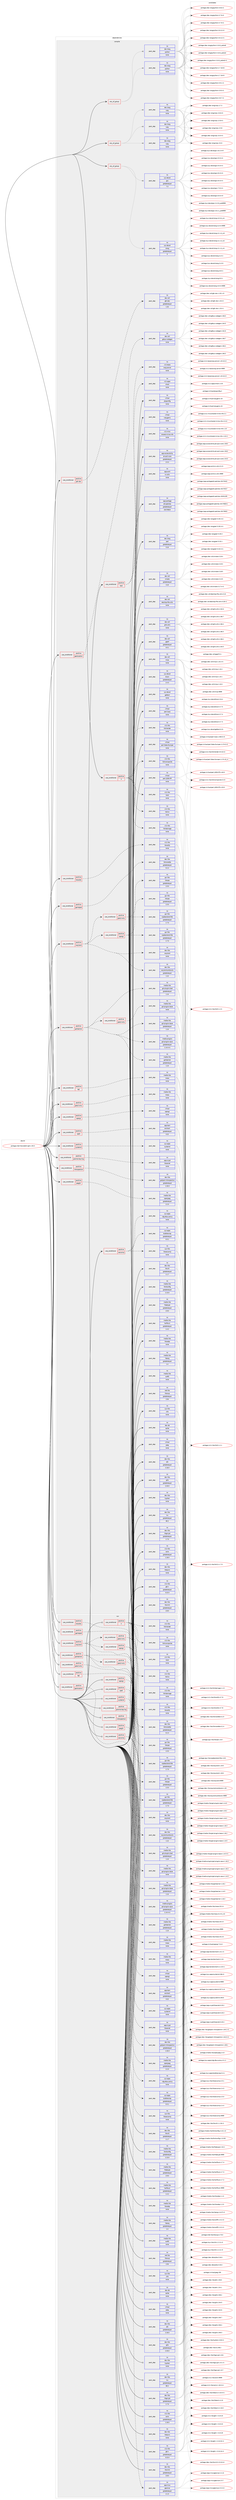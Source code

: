 digraph prolog {

# *************
# Graph options
# *************

newrank=true;
concentrate=true;
compound=true;
graph [rankdir=LR,fontname=Helvetica,fontsize=10,ranksep=1.5];#, ranksep=2.5, nodesep=0.2];
edge  [arrowhead=vee];
node  [fontname=Helvetica,fontsize=10];

# **********
# The ebuild
# **********

subgraph cluster_leftcol {
color=gray;
rank=same;
label=<<i>ebuild</i>>;
id [label="portage://net-libs/webkit-gtk-2.30.3", color=red, width=4, href="../net-libs/webkit-gtk-2.30.3.svg"];
}

# ****************
# The dependencies
# ****************

subgraph cluster_midcol {
color=gray;
label=<<i>dependencies</i>>;
subgraph cluster_compile {
fillcolor="#eeeeee";
style=filled;
label=<<i>compile</i>>;
subgraph any134 {
dependency16028 [label=<<TABLE BORDER="0" CELLBORDER="1" CELLSPACING="0" CELLPADDING="4"><TR><TD CELLPADDING="10">any_of_group</TD></TR></TABLE>>, shape=none, color=red];subgraph pack11096 {
dependency16029 [label=<<TABLE BORDER="0" CELLBORDER="1" CELLSPACING="0" CELLPADDING="4" WIDTH="220"><TR><TD ROWSPAN="6" CELLPADDING="30">pack_dep</TD></TR><TR><TD WIDTH="110">no</TD></TR><TR><TD>dev-lang</TD></TR><TR><TD>python</TD></TR><TR><TD>none</TD></TR><TR><TD></TD></TR></TABLE>>, shape=none, color=blue];
}
dependency16028:e -> dependency16029:w [weight=20,style="dotted",arrowhead="oinv"];
subgraph pack11097 {
dependency16030 [label=<<TABLE BORDER="0" CELLBORDER="1" CELLSPACING="0" CELLPADDING="4" WIDTH="220"><TR><TD ROWSPAN="6" CELLPADDING="30">pack_dep</TD></TR><TR><TD WIDTH="110">no</TD></TR><TR><TD>dev-lang</TD></TR><TR><TD>python</TD></TR><TR><TD>none</TD></TR><TR><TD></TD></TR></TABLE>>, shape=none, color=blue];
}
dependency16028:e -> dependency16030:w [weight=20,style="dotted",arrowhead="oinv"];
}
id:e -> dependency16028:w [weight=20,style="solid",arrowhead="vee"];
subgraph any135 {
dependency16031 [label=<<TABLE BORDER="0" CELLBORDER="1" CELLSPACING="0" CELLPADDING="4"><TR><TD CELLPADDING="10">any_of_group</TD></TR></TABLE>>, shape=none, color=red];subgraph pack11098 {
dependency16032 [label=<<TABLE BORDER="0" CELLBORDER="1" CELLSPACING="0" CELLPADDING="4" WIDTH="220"><TR><TD ROWSPAN="6" CELLPADDING="30">pack_dep</TD></TR><TR><TD WIDTH="110">no</TD></TR><TR><TD>dev-lang</TD></TR><TR><TD>ruby</TD></TR><TR><TD>none</TD></TR><TR><TD></TD></TR></TABLE>>, shape=none, color=blue];
}
dependency16031:e -> dependency16032:w [weight=20,style="dotted",arrowhead="oinv"];
subgraph pack11099 {
dependency16033 [label=<<TABLE BORDER="0" CELLBORDER="1" CELLSPACING="0" CELLPADDING="4" WIDTH="220"><TR><TD ROWSPAN="6" CELLPADDING="30">pack_dep</TD></TR><TR><TD WIDTH="110">no</TD></TR><TR><TD>dev-lang</TD></TR><TR><TD>ruby</TD></TR><TR><TD>none</TD></TR><TR><TD></TD></TR></TABLE>>, shape=none, color=blue];
}
dependency16031:e -> dependency16033:w [weight=20,style="dotted",arrowhead="oinv"];
subgraph pack11100 {
dependency16034 [label=<<TABLE BORDER="0" CELLBORDER="1" CELLSPACING="0" CELLPADDING="4" WIDTH="220"><TR><TD ROWSPAN="6" CELLPADDING="30">pack_dep</TD></TR><TR><TD WIDTH="110">no</TD></TR><TR><TD>dev-lang</TD></TR><TR><TD>ruby</TD></TR><TR><TD>none</TD></TR><TR><TD></TD></TR></TABLE>>, shape=none, color=blue];
}
dependency16031:e -> dependency16034:w [weight=20,style="dotted",arrowhead="oinv"];
}
id:e -> dependency16031:w [weight=20,style="solid",arrowhead="vee"];
subgraph any136 {
dependency16035 [label=<<TABLE BORDER="0" CELLBORDER="1" CELLSPACING="0" CELLPADDING="4"><TR><TD CELLPADDING="10">any_of_group</TD></TR></TABLE>>, shape=none, color=red];subgraph pack11101 {
dependency16036 [label=<<TABLE BORDER="0" CELLBORDER="1" CELLSPACING="0" CELLPADDING="4" WIDTH="220"><TR><TD ROWSPAN="6" CELLPADDING="30">pack_dep</TD></TR><TR><TD WIDTH="110">no</TD></TR><TR><TD>sys-devel</TD></TR><TR><TD>gcc</TD></TR><TR><TD>greaterequal</TD></TR><TR><TD>7.3</TD></TR></TABLE>>, shape=none, color=blue];
}
dependency16035:e -> dependency16036:w [weight=20,style="dotted",arrowhead="oinv"];
subgraph pack11102 {
dependency16037 [label=<<TABLE BORDER="0" CELLBORDER="1" CELLSPACING="0" CELLPADDING="4" WIDTH="220"><TR><TD ROWSPAN="6" CELLPADDING="30">pack_dep</TD></TR><TR><TD WIDTH="110">no</TD></TR><TR><TD>sys-devel</TD></TR><TR><TD>clang</TD></TR><TR><TD>greaterequal</TD></TR><TR><TD>5</TD></TR></TABLE>>, shape=none, color=blue];
}
dependency16035:e -> dependency16037:w [weight=20,style="dotted",arrowhead="oinv"];
}
id:e -> dependency16035:w [weight=20,style="solid",arrowhead="vee"];
subgraph cond4779 {
dependency16038 [label=<<TABLE BORDER="0" CELLBORDER="1" CELLSPACING="0" CELLPADDING="4"><TR><TD ROWSPAN="3" CELLPADDING="10">use_conditional</TD></TR><TR><TD>positive</TD></TR><TR><TD>X</TD></TR></TABLE>>, shape=none, color=red];
subgraph pack11103 {
dependency16039 [label=<<TABLE BORDER="0" CELLBORDER="1" CELLSPACING="0" CELLPADDING="4" WIDTH="220"><TR><TD ROWSPAN="6" CELLPADDING="30">pack_dep</TD></TR><TR><TD WIDTH="110">no</TD></TR><TR><TD>x11-libs</TD></TR><TR><TD>libX11</TD></TR><TR><TD>none</TD></TR><TR><TD></TD></TR></TABLE>>, shape=none, color=blue];
}
dependency16038:e -> dependency16039:w [weight=20,style="dashed",arrowhead="vee"];
subgraph pack11104 {
dependency16040 [label=<<TABLE BORDER="0" CELLBORDER="1" CELLSPACING="0" CELLPADDING="4" WIDTH="220"><TR><TD ROWSPAN="6" CELLPADDING="30">pack_dep</TD></TR><TR><TD WIDTH="110">no</TD></TR><TR><TD>x11-libs</TD></TR><TR><TD>libXcomposite</TD></TR><TR><TD>none</TD></TR><TR><TD></TD></TR></TABLE>>, shape=none, color=blue];
}
dependency16038:e -> dependency16040:w [weight=20,style="dashed",arrowhead="vee"];
subgraph pack11105 {
dependency16041 [label=<<TABLE BORDER="0" CELLBORDER="1" CELLSPACING="0" CELLPADDING="4" WIDTH="220"><TR><TD ROWSPAN="6" CELLPADDING="30">pack_dep</TD></TR><TR><TD WIDTH="110">no</TD></TR><TR><TD>x11-libs</TD></TR><TR><TD>libXdamage</TD></TR><TR><TD>none</TD></TR><TR><TD></TD></TR></TABLE>>, shape=none, color=blue];
}
dependency16038:e -> dependency16041:w [weight=20,style="dashed",arrowhead="vee"];
subgraph pack11106 {
dependency16042 [label=<<TABLE BORDER="0" CELLBORDER="1" CELLSPACING="0" CELLPADDING="4" WIDTH="220"><TR><TD ROWSPAN="6" CELLPADDING="30">pack_dep</TD></TR><TR><TD WIDTH="110">no</TD></TR><TR><TD>x11-libs</TD></TR><TR><TD>libXrender</TD></TR><TR><TD>none</TD></TR><TR><TD></TD></TR></TABLE>>, shape=none, color=blue];
}
dependency16038:e -> dependency16042:w [weight=20,style="dashed",arrowhead="vee"];
subgraph pack11107 {
dependency16043 [label=<<TABLE BORDER="0" CELLBORDER="1" CELLSPACING="0" CELLPADDING="4" WIDTH="220"><TR><TD ROWSPAN="6" CELLPADDING="30">pack_dep</TD></TR><TR><TD WIDTH="110">no</TD></TR><TR><TD>x11-libs</TD></TR><TR><TD>libXt</TD></TR><TR><TD>none</TD></TR><TR><TD></TD></TR></TABLE>>, shape=none, color=blue];
}
dependency16038:e -> dependency16043:w [weight=20,style="dashed",arrowhead="vee"];
}
id:e -> dependency16038:w [weight=20,style="solid",arrowhead="vee"];
subgraph cond4780 {
dependency16044 [label=<<TABLE BORDER="0" CELLBORDER="1" CELLSPACING="0" CELLPADDING="4"><TR><TD ROWSPAN="3" CELLPADDING="10">use_conditional</TD></TR><TR><TD>positive</TD></TR><TR><TD>egl</TD></TR></TABLE>>, shape=none, color=red];
subgraph pack11108 {
dependency16045 [label=<<TABLE BORDER="0" CELLBORDER="1" CELLSPACING="0" CELLPADDING="4" WIDTH="220"><TR><TD ROWSPAN="6" CELLPADDING="30">pack_dep</TD></TR><TR><TD WIDTH="110">no</TD></TR><TR><TD>media-libs</TD></TR><TR><TD>mesa</TD></TR><TR><TD>none</TD></TR><TR><TD></TD></TR></TABLE>>, shape=none, color=blue];
}
dependency16044:e -> dependency16045:w [weight=20,style="dashed",arrowhead="vee"];
}
id:e -> dependency16044:w [weight=20,style="solid",arrowhead="vee"];
subgraph cond4781 {
dependency16046 [label=<<TABLE BORDER="0" CELLBORDER="1" CELLSPACING="0" CELLPADDING="4"><TR><TD ROWSPAN="3" CELLPADDING="10">use_conditional</TD></TR><TR><TD>positive</TD></TR><TR><TD>gamepad</TD></TR></TABLE>>, shape=none, color=red];
subgraph pack11109 {
dependency16047 [label=<<TABLE BORDER="0" CELLBORDER="1" CELLSPACING="0" CELLPADDING="4" WIDTH="220"><TR><TD ROWSPAN="6" CELLPADDING="30">pack_dep</TD></TR><TR><TD WIDTH="110">no</TD></TR><TR><TD>dev-libs</TD></TR><TR><TD>libmanette</TD></TR><TR><TD>greaterequal</TD></TR><TR><TD>0.2.4</TD></TR></TABLE>>, shape=none, color=blue];
}
dependency16046:e -> dependency16047:w [weight=20,style="dashed",arrowhead="vee"];
}
id:e -> dependency16046:w [weight=20,style="solid",arrowhead="vee"];
subgraph cond4782 {
dependency16048 [label=<<TABLE BORDER="0" CELLBORDER="1" CELLSPACING="0" CELLPADDING="4"><TR><TD ROWSPAN="3" CELLPADDING="10">use_conditional</TD></TR><TR><TD>positive</TD></TR><TR><TD>geolocation</TD></TR></TABLE>>, shape=none, color=red];
subgraph pack11110 {
dependency16049 [label=<<TABLE BORDER="0" CELLBORDER="1" CELLSPACING="0" CELLPADDING="4" WIDTH="220"><TR><TD ROWSPAN="6" CELLPADDING="30">pack_dep</TD></TR><TR><TD WIDTH="110">no</TD></TR><TR><TD>dev-util</TD></TR><TR><TD>gdbus-codegen</TD></TR><TR><TD>none</TD></TR><TR><TD></TD></TR></TABLE>>, shape=none, color=blue];
}
dependency16048:e -> dependency16049:w [weight=20,style="dashed",arrowhead="vee"];
}
id:e -> dependency16048:w [weight=20,style="solid",arrowhead="vee"];
subgraph cond4783 {
dependency16050 [label=<<TABLE BORDER="0" CELLBORDER="1" CELLSPACING="0" CELLPADDING="4"><TR><TD ROWSPAN="3" CELLPADDING="10">use_conditional</TD></TR><TR><TD>positive</TD></TR><TR><TD>gles2-only</TD></TR></TABLE>>, shape=none, color=red];
subgraph pack11111 {
dependency16051 [label=<<TABLE BORDER="0" CELLBORDER="1" CELLSPACING="0" CELLPADDING="4" WIDTH="220"><TR><TD ROWSPAN="6" CELLPADDING="30">pack_dep</TD></TR><TR><TD WIDTH="110">no</TD></TR><TR><TD>media-libs</TD></TR><TR><TD>mesa</TD></TR><TR><TD>none</TD></TR><TR><TD></TD></TR></TABLE>>, shape=none, color=blue];
}
dependency16050:e -> dependency16051:w [weight=20,style="dashed",arrowhead="vee"];
}
id:e -> dependency16050:w [weight=20,style="solid",arrowhead="vee"];
subgraph cond4784 {
dependency16052 [label=<<TABLE BORDER="0" CELLBORDER="1" CELLSPACING="0" CELLPADDING="4"><TR><TD ROWSPAN="3" CELLPADDING="10">use_conditional</TD></TR><TR><TD>positive</TD></TR><TR><TD>gnome-keyring</TD></TR></TABLE>>, shape=none, color=red];
subgraph pack11112 {
dependency16053 [label=<<TABLE BORDER="0" CELLBORDER="1" CELLSPACING="0" CELLPADDING="4" WIDTH="220"><TR><TD ROWSPAN="6" CELLPADDING="30">pack_dep</TD></TR><TR><TD WIDTH="110">no</TD></TR><TR><TD>app-crypt</TD></TR><TR><TD>libsecret</TD></TR><TR><TD>none</TD></TR><TR><TD></TD></TR></TABLE>>, shape=none, color=blue];
}
dependency16052:e -> dependency16053:w [weight=20,style="dashed",arrowhead="vee"];
}
id:e -> dependency16052:w [weight=20,style="solid",arrowhead="vee"];
subgraph cond4785 {
dependency16054 [label=<<TABLE BORDER="0" CELLBORDER="1" CELLSPACING="0" CELLPADDING="4"><TR><TD ROWSPAN="3" CELLPADDING="10">use_conditional</TD></TR><TR><TD>positive</TD></TR><TR><TD>gstreamer</TD></TR></TABLE>>, shape=none, color=red];
subgraph pack11113 {
dependency16055 [label=<<TABLE BORDER="0" CELLBORDER="1" CELLSPACING="0" CELLPADDING="4" WIDTH="220"><TR><TD ROWSPAN="6" CELLPADDING="30">pack_dep</TD></TR><TR><TD WIDTH="110">no</TD></TR><TR><TD>media-libs</TD></TR><TR><TD>gstreamer</TD></TR><TR><TD>greaterequal</TD></TR><TR><TD>1.14</TD></TR></TABLE>>, shape=none, color=blue];
}
dependency16054:e -> dependency16055:w [weight=20,style="dashed",arrowhead="vee"];
subgraph pack11114 {
dependency16056 [label=<<TABLE BORDER="0" CELLBORDER="1" CELLSPACING="0" CELLPADDING="4" WIDTH="220"><TR><TD ROWSPAN="6" CELLPADDING="30">pack_dep</TD></TR><TR><TD WIDTH="110">no</TD></TR><TR><TD>media-libs</TD></TR><TR><TD>gst-plugins-base</TD></TR><TR><TD>greaterequal</TD></TR><TR><TD>1.14</TD></TR></TABLE>>, shape=none, color=blue];
}
dependency16054:e -> dependency16056:w [weight=20,style="dashed",arrowhead="vee"];
subgraph cond4786 {
dependency16057 [label=<<TABLE BORDER="0" CELLBORDER="1" CELLSPACING="0" CELLPADDING="4"><TR><TD ROWSPAN="3" CELLPADDING="10">use_conditional</TD></TR><TR><TD>positive</TD></TR><TR><TD>gles2-only</TD></TR></TABLE>>, shape=none, color=red];
subgraph pack11115 {
dependency16058 [label=<<TABLE BORDER="0" CELLBORDER="1" CELLSPACING="0" CELLPADDING="4" WIDTH="220"><TR><TD ROWSPAN="6" CELLPADDING="30">pack_dep</TD></TR><TR><TD WIDTH="110">no</TD></TR><TR><TD>media-libs</TD></TR><TR><TD>gst-plugins-base</TD></TR><TR><TD>none</TD></TR><TR><TD></TD></TR></TABLE>>, shape=none, color=blue];
}
dependency16057:e -> dependency16058:w [weight=20,style="dashed",arrowhead="vee"];
}
dependency16054:e -> dependency16057:w [weight=20,style="dashed",arrowhead="vee"];
subgraph pack11116 {
dependency16059 [label=<<TABLE BORDER="0" CELLBORDER="1" CELLSPACING="0" CELLPADDING="4" WIDTH="220"><TR><TD ROWSPAN="6" CELLPADDING="30">pack_dep</TD></TR><TR><TD WIDTH="110">no</TD></TR><TR><TD>media-plugins</TD></TR><TR><TD>gst-plugins-opus</TD></TR><TR><TD>greaterequal</TD></TR><TR><TD>1.14.4-r1</TD></TR></TABLE>>, shape=none, color=blue];
}
dependency16054:e -> dependency16059:w [weight=20,style="dashed",arrowhead="vee"];
subgraph pack11117 {
dependency16060 [label=<<TABLE BORDER="0" CELLBORDER="1" CELLSPACING="0" CELLPADDING="4" WIDTH="220"><TR><TD ROWSPAN="6" CELLPADDING="30">pack_dep</TD></TR><TR><TD WIDTH="110">no</TD></TR><TR><TD>media-libs</TD></TR><TR><TD>gst-plugins-bad</TD></TR><TR><TD>greaterequal</TD></TR><TR><TD>1.14</TD></TR></TABLE>>, shape=none, color=blue];
}
dependency16054:e -> dependency16060:w [weight=20,style="dashed",arrowhead="vee"];
}
id:e -> dependency16054:w [weight=20,style="solid",arrowhead="vee"];
subgraph cond4787 {
dependency16061 [label=<<TABLE BORDER="0" CELLBORDER="1" CELLSPACING="0" CELLPADDING="4"><TR><TD ROWSPAN="3" CELLPADDING="10">use_conditional</TD></TR><TR><TD>positive</TD></TR><TR><TD>gtk-doc</TD></TR></TABLE>>, shape=none, color=red];
subgraph pack11118 {
dependency16062 [label=<<TABLE BORDER="0" CELLBORDER="1" CELLSPACING="0" CELLPADDING="4" WIDTH="220"><TR><TD ROWSPAN="6" CELLPADDING="30">pack_dep</TD></TR><TR><TD WIDTH="110">no</TD></TR><TR><TD>dev-util</TD></TR><TR><TD>gtk-doc</TD></TR><TR><TD>greaterequal</TD></TR><TR><TD>1.32</TD></TR></TABLE>>, shape=none, color=blue];
}
dependency16061:e -> dependency16062:w [weight=20,style="dashed",arrowhead="vee"];
}
id:e -> dependency16061:w [weight=20,style="solid",arrowhead="vee"];
subgraph cond4788 {
dependency16063 [label=<<TABLE BORDER="0" CELLBORDER="1" CELLSPACING="0" CELLPADDING="4"><TR><TD ROWSPAN="3" CELLPADDING="10">use_conditional</TD></TR><TR><TD>positive</TD></TR><TR><TD>introspection</TD></TR></TABLE>>, shape=none, color=red];
subgraph pack11119 {
dependency16064 [label=<<TABLE BORDER="0" CELLBORDER="1" CELLSPACING="0" CELLPADDING="4" WIDTH="220"><TR><TD ROWSPAN="6" CELLPADDING="30">pack_dep</TD></TR><TR><TD WIDTH="110">no</TD></TR><TR><TD>dev-libs</TD></TR><TR><TD>gobject-introspection</TD></TR><TR><TD>greaterequal</TD></TR><TR><TD>1.32.0</TD></TR></TABLE>>, shape=none, color=blue];
}
dependency16063:e -> dependency16064:w [weight=20,style="dashed",arrowhead="vee"];
}
id:e -> dependency16063:w [weight=20,style="solid",arrowhead="vee"];
subgraph cond4789 {
dependency16065 [label=<<TABLE BORDER="0" CELLBORDER="1" CELLSPACING="0" CELLPADDING="4"><TR><TD ROWSPAN="3" CELLPADDING="10">use_conditional</TD></TR><TR><TD>positive</TD></TR><TR><TD>jpeg2k</TD></TR></TABLE>>, shape=none, color=red];
subgraph pack11120 {
dependency16066 [label=<<TABLE BORDER="0" CELLBORDER="1" CELLSPACING="0" CELLPADDING="4" WIDTH="220"><TR><TD ROWSPAN="6" CELLPADDING="30">pack_dep</TD></TR><TR><TD WIDTH="110">no</TD></TR><TR><TD>media-libs</TD></TR><TR><TD>openjpeg</TD></TR><TR><TD>greaterequal</TD></TR><TR><TD>2.2.0</TD></TR></TABLE>>, shape=none, color=blue];
}
dependency16065:e -> dependency16066:w [weight=20,style="dashed",arrowhead="vee"];
}
id:e -> dependency16065:w [weight=20,style="solid",arrowhead="vee"];
subgraph cond4790 {
dependency16067 [label=<<TABLE BORDER="0" CELLBORDER="1" CELLSPACING="0" CELLPADDING="4"><TR><TD ROWSPAN="3" CELLPADDING="10">use_conditional</TD></TR><TR><TD>positive</TD></TR><TR><TD>libnotify</TD></TR></TABLE>>, shape=none, color=red];
subgraph pack11121 {
dependency16068 [label=<<TABLE BORDER="0" CELLBORDER="1" CELLSPACING="0" CELLPADDING="4" WIDTH="220"><TR><TD ROWSPAN="6" CELLPADDING="30">pack_dep</TD></TR><TR><TD WIDTH="110">no</TD></TR><TR><TD>x11-libs</TD></TR><TR><TD>libnotify</TD></TR><TR><TD>none</TD></TR><TR><TD></TD></TR></TABLE>>, shape=none, color=blue];
}
dependency16067:e -> dependency16068:w [weight=20,style="dashed",arrowhead="vee"];
}
id:e -> dependency16067:w [weight=20,style="solid",arrowhead="vee"];
subgraph cond4791 {
dependency16069 [label=<<TABLE BORDER="0" CELLBORDER="1" CELLSPACING="0" CELLPADDING="4"><TR><TD ROWSPAN="3" CELLPADDING="10">use_conditional</TD></TR><TR><TD>positive</TD></TR><TR><TD>opengl</TD></TR></TABLE>>, shape=none, color=red];
subgraph pack11122 {
dependency16070 [label=<<TABLE BORDER="0" CELLBORDER="1" CELLSPACING="0" CELLPADDING="4" WIDTH="220"><TR><TD ROWSPAN="6" CELLPADDING="30">pack_dep</TD></TR><TR><TD WIDTH="110">no</TD></TR><TR><TD>virtual</TD></TR><TR><TD>opengl</TD></TR><TR><TD>none</TD></TR><TR><TD></TD></TR></TABLE>>, shape=none, color=blue];
}
dependency16069:e -> dependency16070:w [weight=20,style="dashed",arrowhead="vee"];
}
id:e -> dependency16069:w [weight=20,style="solid",arrowhead="vee"];
subgraph cond4792 {
dependency16071 [label=<<TABLE BORDER="0" CELLBORDER="1" CELLSPACING="0" CELLPADDING="4"><TR><TD ROWSPAN="3" CELLPADDING="10">use_conditional</TD></TR><TR><TD>positive</TD></TR><TR><TD>seccomp</TD></TR></TABLE>>, shape=none, color=red];
subgraph pack11123 {
dependency16072 [label=<<TABLE BORDER="0" CELLBORDER="1" CELLSPACING="0" CELLPADDING="4" WIDTH="220"><TR><TD ROWSPAN="6" CELLPADDING="30">pack_dep</TD></TR><TR><TD WIDTH="110">no</TD></TR><TR><TD>sys-apps</TD></TR><TR><TD>bubblewrap</TD></TR><TR><TD>greaterequal</TD></TR><TR><TD>0.3.1</TD></TR></TABLE>>, shape=none, color=blue];
}
dependency16071:e -> dependency16072:w [weight=20,style="dashed",arrowhead="vee"];
subgraph pack11124 {
dependency16073 [label=<<TABLE BORDER="0" CELLBORDER="1" CELLSPACING="0" CELLPADDING="4" WIDTH="220"><TR><TD ROWSPAN="6" CELLPADDING="30">pack_dep</TD></TR><TR><TD WIDTH="110">no</TD></TR><TR><TD>sys-libs</TD></TR><TR><TD>libseccomp</TD></TR><TR><TD>none</TD></TR><TR><TD></TD></TR></TABLE>>, shape=none, color=blue];
}
dependency16071:e -> dependency16073:w [weight=20,style="dashed",arrowhead="vee"];
subgraph pack11125 {
dependency16074 [label=<<TABLE BORDER="0" CELLBORDER="1" CELLSPACING="0" CELLPADDING="4" WIDTH="220"><TR><TD ROWSPAN="6" CELLPADDING="30">pack_dep</TD></TR><TR><TD WIDTH="110">no</TD></TR><TR><TD>sys-apps</TD></TR><TR><TD>xdg-dbus-proxy</TD></TR><TR><TD>none</TD></TR><TR><TD></TD></TR></TABLE>>, shape=none, color=blue];
}
dependency16071:e -> dependency16074:w [weight=20,style="dashed",arrowhead="vee"];
}
id:e -> dependency16071:w [weight=20,style="solid",arrowhead="vee"];
subgraph cond4793 {
dependency16075 [label=<<TABLE BORDER="0" CELLBORDER="1" CELLSPACING="0" CELLPADDING="4"><TR><TD ROWSPAN="3" CELLPADDING="10">use_conditional</TD></TR><TR><TD>positive</TD></TR><TR><TD>spell</TD></TR></TABLE>>, shape=none, color=red];
subgraph pack11126 {
dependency16076 [label=<<TABLE BORDER="0" CELLBORDER="1" CELLSPACING="0" CELLPADDING="4" WIDTH="220"><TR><TD ROWSPAN="6" CELLPADDING="30">pack_dep</TD></TR><TR><TD WIDTH="110">no</TD></TR><TR><TD>app-text</TD></TR><TR><TD>enchant</TD></TR><TR><TD>greaterequal</TD></TR><TR><TD>0.22</TD></TR></TABLE>>, shape=none, color=blue];
}
dependency16075:e -> dependency16076:w [weight=20,style="dashed",arrowhead="vee"];
}
id:e -> dependency16075:w [weight=20,style="solid",arrowhead="vee"];
subgraph cond4794 {
dependency16077 [label=<<TABLE BORDER="0" CELLBORDER="1" CELLSPACING="0" CELLPADDING="4"><TR><TD ROWSPAN="3" CELLPADDING="10">use_conditional</TD></TR><TR><TD>positive</TD></TR><TR><TD>systemd</TD></TR></TABLE>>, shape=none, color=red];
subgraph pack11127 {
dependency16078 [label=<<TABLE BORDER="0" CELLBORDER="1" CELLSPACING="0" CELLPADDING="4" WIDTH="220"><TR><TD ROWSPAN="6" CELLPADDING="30">pack_dep</TD></TR><TR><TD WIDTH="110">no</TD></TR><TR><TD>sys-apps</TD></TR><TR><TD>systemd</TD></TR><TR><TD>none</TD></TR><TR><TD></TD></TR></TABLE>>, shape=none, color=blue];
}
dependency16077:e -> dependency16078:w [weight=20,style="dashed",arrowhead="vee"];
}
id:e -> dependency16077:w [weight=20,style="solid",arrowhead="vee"];
subgraph cond4795 {
dependency16079 [label=<<TABLE BORDER="0" CELLBORDER="1" CELLSPACING="0" CELLPADDING="4"><TR><TD ROWSPAN="3" CELLPADDING="10">use_conditional</TD></TR><TR><TD>positive</TD></TR><TR><TD>test</TD></TR></TABLE>>, shape=none, color=red];
subgraph pack11128 {
dependency16080 [label=<<TABLE BORDER="0" CELLBORDER="1" CELLSPACING="0" CELLPADDING="4" WIDTH="220"><TR><TD ROWSPAN="6" CELLPADDING="30">pack_dep</TD></TR><TR><TD WIDTH="110">no</TD></TR><TR><TD>x11-base</TD></TR><TR><TD>xorg-server</TD></TR><TR><TD>none</TD></TR><TR><TD></TD></TR></TABLE>>, shape=none, color=blue];
}
dependency16079:e -> dependency16080:w [weight=20,style="dashed",arrowhead="vee"];
subgraph pack11129 {
dependency16081 [label=<<TABLE BORDER="0" CELLBORDER="1" CELLSPACING="0" CELLPADDING="4" WIDTH="220"><TR><TD ROWSPAN="6" CELLPADDING="30">pack_dep</TD></TR><TR><TD WIDTH="110">no</TD></TR><TR><TD>x11-apps</TD></TR><TR><TD>xhost</TD></TR><TR><TD>none</TD></TR><TR><TD></TD></TR></TABLE>>, shape=none, color=blue];
}
dependency16079:e -> dependency16081:w [weight=20,style="dashed",arrowhead="vee"];
}
id:e -> dependency16079:w [weight=20,style="solid",arrowhead="vee"];
subgraph cond4796 {
dependency16082 [label=<<TABLE BORDER="0" CELLBORDER="1" CELLSPACING="0" CELLPADDING="4"><TR><TD ROWSPAN="3" CELLPADDING="10">use_conditional</TD></TR><TR><TD>positive</TD></TR><TR><TD>wayland</TD></TR></TABLE>>, shape=none, color=red];
subgraph pack11130 {
dependency16083 [label=<<TABLE BORDER="0" CELLBORDER="1" CELLSPACING="0" CELLPADDING="4" WIDTH="220"><TR><TD ROWSPAN="6" CELLPADDING="30">pack_dep</TD></TR><TR><TD WIDTH="110">no</TD></TR><TR><TD>dev-libs</TD></TR><TR><TD>wayland</TD></TR><TR><TD>none</TD></TR><TR><TD></TD></TR></TABLE>>, shape=none, color=blue];
}
dependency16082:e -> dependency16083:w [weight=20,style="dashed",arrowhead="vee"];
subgraph pack11131 {
dependency16084 [label=<<TABLE BORDER="0" CELLBORDER="1" CELLSPACING="0" CELLPADDING="4" WIDTH="220"><TR><TD ROWSPAN="6" CELLPADDING="30">pack_dep</TD></TR><TR><TD WIDTH="110">no</TD></TR><TR><TD>dev-libs</TD></TR><TR><TD>wayland-protocols</TD></TR><TR><TD>greaterequal</TD></TR><TR><TD>1.12</TD></TR></TABLE>>, shape=none, color=blue];
}
dependency16082:e -> dependency16084:w [weight=20,style="dashed",arrowhead="vee"];
subgraph cond4797 {
dependency16085 [label=<<TABLE BORDER="0" CELLBORDER="1" CELLSPACING="0" CELLPADDING="4"><TR><TD ROWSPAN="3" CELLPADDING="10">use_conditional</TD></TR><TR><TD>positive</TD></TR><TR><TD>opengl</TD></TR></TABLE>>, shape=none, color=red];
subgraph pack11132 {
dependency16086 [label=<<TABLE BORDER="0" CELLBORDER="1" CELLSPACING="0" CELLPADDING="4" WIDTH="220"><TR><TD ROWSPAN="6" CELLPADDING="30">pack_dep</TD></TR><TR><TD WIDTH="110">no</TD></TR><TR><TD>gui-libs</TD></TR><TR><TD>libwpe</TD></TR><TR><TD>greaterequal</TD></TR><TR><TD>1.5.0</TD></TR></TABLE>>, shape=none, color=blue];
}
dependency16085:e -> dependency16086:w [weight=20,style="dashed",arrowhead="vee"];
subgraph pack11133 {
dependency16087 [label=<<TABLE BORDER="0" CELLBORDER="1" CELLSPACING="0" CELLPADDING="4" WIDTH="220"><TR><TD ROWSPAN="6" CELLPADDING="30">pack_dep</TD></TR><TR><TD WIDTH="110">no</TD></TR><TR><TD>gui-libs</TD></TR><TR><TD>wpebackend-fdo</TD></TR><TR><TD>greaterequal</TD></TR><TR><TD>1.7.0</TD></TR></TABLE>>, shape=none, color=blue];
}
dependency16085:e -> dependency16087:w [weight=20,style="dashed",arrowhead="vee"];
}
dependency16082:e -> dependency16085:w [weight=20,style="dashed",arrowhead="vee"];
subgraph cond4798 {
dependency16088 [label=<<TABLE BORDER="0" CELLBORDER="1" CELLSPACING="0" CELLPADDING="4"><TR><TD ROWSPAN="3" CELLPADDING="10">use_conditional</TD></TR><TR><TD>positive</TD></TR><TR><TD>gles2-only</TD></TR></TABLE>>, shape=none, color=red];
subgraph pack11134 {
dependency16089 [label=<<TABLE BORDER="0" CELLBORDER="1" CELLSPACING="0" CELLPADDING="4" WIDTH="220"><TR><TD ROWSPAN="6" CELLPADDING="30">pack_dep</TD></TR><TR><TD WIDTH="110">no</TD></TR><TR><TD>gui-libs</TD></TR><TR><TD>libwpe</TD></TR><TR><TD>greaterequal</TD></TR><TR><TD>1.5.0</TD></TR></TABLE>>, shape=none, color=blue];
}
dependency16088:e -> dependency16089:w [weight=20,style="dashed",arrowhead="vee"];
subgraph pack11135 {
dependency16090 [label=<<TABLE BORDER="0" CELLBORDER="1" CELLSPACING="0" CELLPADDING="4" WIDTH="220"><TR><TD ROWSPAN="6" CELLPADDING="30">pack_dep</TD></TR><TR><TD WIDTH="110">no</TD></TR><TR><TD>gui-libs</TD></TR><TR><TD>wpebackend-fdo</TD></TR><TR><TD>greaterequal</TD></TR><TR><TD>1.7.0</TD></TR></TABLE>>, shape=none, color=blue];
}
dependency16088:e -> dependency16090:w [weight=20,style="dashed",arrowhead="vee"];
}
dependency16082:e -> dependency16088:w [weight=20,style="dashed",arrowhead="vee"];
}
id:e -> dependency16082:w [weight=20,style="solid",arrowhead="vee"];
subgraph pack11136 {
dependency16091 [label=<<TABLE BORDER="0" CELLBORDER="1" CELLSPACING="0" CELLPADDING="4" WIDTH="220"><TR><TD ROWSPAN="6" CELLPADDING="30">pack_dep</TD></TR><TR><TD WIDTH="110">no</TD></TR><TR><TD>app-accessibility</TD></TR><TR><TD>at-spi2-core</TD></TR><TR><TD>greaterequal</TD></TR><TR><TD>2.5.3</TD></TR></TABLE>>, shape=none, color=blue];
}
id:e -> dependency16091:w [weight=20,style="solid",arrowhead="vee"];
subgraph pack11137 {
dependency16092 [label=<<TABLE BORDER="0" CELLBORDER="1" CELLSPACING="0" CELLPADDING="4" WIDTH="220"><TR><TD ROWSPAN="6" CELLPADDING="30">pack_dep</TD></TR><TR><TD WIDTH="110">no</TD></TR><TR><TD>app-arch</TD></TR><TR><TD>xz-utils</TD></TR><TR><TD>none</TD></TR><TR><TD></TD></TR></TABLE>>, shape=none, color=blue];
}
id:e -> dependency16092:w [weight=20,style="solid",arrowhead="vee"];
subgraph pack11138 {
dependency16093 [label=<<TABLE BORDER="0" CELLBORDER="1" CELLSPACING="0" CELLPADDING="4" WIDTH="220"><TR><TD ROWSPAN="6" CELLPADDING="30">pack_dep</TD></TR><TR><TD WIDTH="110">no</TD></TR><TR><TD>app-portage</TD></TR><TR><TD>elt-patches</TD></TR><TR><TD>greaterequal</TD></TR><TR><TD>20170815</TD></TR></TABLE>>, shape=none, color=blue];
}
id:e -> dependency16093:w [weight=20,style="solid",arrowhead="vee"];
subgraph pack11139 {
dependency16094 [label=<<TABLE BORDER="0" CELLBORDER="1" CELLSPACING="0" CELLPADDING="4" WIDTH="220"><TR><TD ROWSPAN="6" CELLPADDING="30">pack_dep</TD></TR><TR><TD WIDTH="110">no</TD></TR><TR><TD>dev-db</TD></TR><TR><TD>sqlite</TD></TR><TR><TD>none</TD></TR><TR><TD></TD></TR></TABLE>>, shape=none, color=blue];
}
id:e -> dependency16094:w [weight=20,style="solid",arrowhead="vee"];
subgraph pack11140 {
dependency16095 [label=<<TABLE BORDER="0" CELLBORDER="1" CELLSPACING="0" CELLPADDING="4" WIDTH="220"><TR><TD ROWSPAN="6" CELLPADDING="30">pack_dep</TD></TR><TR><TD WIDTH="110">no</TD></TR><TR><TD>dev-lang</TD></TR><TR><TD>perl</TD></TR><TR><TD>greaterequal</TD></TR><TR><TD>5.10</TD></TR></TABLE>>, shape=none, color=blue];
}
id:e -> dependency16095:w [weight=20,style="solid",arrowhead="vee"];
subgraph pack11141 {
dependency16096 [label=<<TABLE BORDER="0" CELLBORDER="1" CELLSPACING="0" CELLPADDING="4" WIDTH="220"><TR><TD ROWSPAN="6" CELLPADDING="30">pack_dep</TD></TR><TR><TD WIDTH="110">no</TD></TR><TR><TD>dev-libs</TD></TR><TR><TD>atk</TD></TR><TR><TD>greaterequal</TD></TR><TR><TD>2.16.0</TD></TR></TABLE>>, shape=none, color=blue];
}
id:e -> dependency16096:w [weight=20,style="solid",arrowhead="vee"];
subgraph pack11142 {
dependency16097 [label=<<TABLE BORDER="0" CELLBORDER="1" CELLSPACING="0" CELLPADDING="4" WIDTH="220"><TR><TD ROWSPAN="6" CELLPADDING="30">pack_dep</TD></TR><TR><TD WIDTH="110">no</TD></TR><TR><TD>dev-libs</TD></TR><TR><TD>glib</TD></TR><TR><TD>greaterequal</TD></TR><TR><TD>2.44.0</TD></TR></TABLE>>, shape=none, color=blue];
}
id:e -> dependency16097:w [weight=20,style="solid",arrowhead="vee"];
subgraph pack11143 {
dependency16098 [label=<<TABLE BORDER="0" CELLBORDER="1" CELLSPACING="0" CELLPADDING="4" WIDTH="220"><TR><TD ROWSPAN="6" CELLPADDING="30">pack_dep</TD></TR><TR><TD WIDTH="110">no</TD></TR><TR><TD>dev-libs</TD></TR><TR><TD>hyphen</TD></TR><TR><TD>none</TD></TR><TR><TD></TD></TR></TABLE>>, shape=none, color=blue];
}
id:e -> dependency16098:w [weight=20,style="solid",arrowhead="vee"];
subgraph pack11144 {
dependency16099 [label=<<TABLE BORDER="0" CELLBORDER="1" CELLSPACING="0" CELLPADDING="4" WIDTH="220"><TR><TD ROWSPAN="6" CELLPADDING="30">pack_dep</TD></TR><TR><TD WIDTH="110">no</TD></TR><TR><TD>dev-libs</TD></TR><TR><TD>icu</TD></TR><TR><TD>greaterequal</TD></TR><TR><TD>60.2</TD></TR></TABLE>>, shape=none, color=blue];
}
id:e -> dependency16099:w [weight=20,style="solid",arrowhead="vee"];
subgraph pack11145 {
dependency16100 [label=<<TABLE BORDER="0" CELLBORDER="1" CELLSPACING="0" CELLPADDING="4" WIDTH="220"><TR><TD ROWSPAN="6" CELLPADDING="30">pack_dep</TD></TR><TR><TD WIDTH="110">no</TD></TR><TR><TD>dev-libs</TD></TR><TR><TD>libgcrypt</TD></TR><TR><TD>greaterequal</TD></TR><TR><TD>1.7.0</TD></TR></TABLE>>, shape=none, color=blue];
}
id:e -> dependency16100:w [weight=20,style="solid",arrowhead="vee"];
subgraph pack11146 {
dependency16101 [label=<<TABLE BORDER="0" CELLBORDER="1" CELLSPACING="0" CELLPADDING="4" WIDTH="220"><TR><TD ROWSPAN="6" CELLPADDING="30">pack_dep</TD></TR><TR><TD WIDTH="110">no</TD></TR><TR><TD>dev-libs</TD></TR><TR><TD>libtasn1</TD></TR><TR><TD>none</TD></TR><TR><TD></TD></TR></TABLE>>, shape=none, color=blue];
}
id:e -> dependency16101:w [weight=20,style="solid",arrowhead="vee"];
subgraph pack11147 {
dependency16102 [label=<<TABLE BORDER="0" CELLBORDER="1" CELLSPACING="0" CELLPADDING="4" WIDTH="220"><TR><TD ROWSPAN="6" CELLPADDING="30">pack_dep</TD></TR><TR><TD WIDTH="110">no</TD></TR><TR><TD>dev-libs</TD></TR><TR><TD>libxml2</TD></TR><TR><TD>greaterequal</TD></TR><TR><TD>2.8.0</TD></TR></TABLE>>, shape=none, color=blue];
}
id:e -> dependency16102:w [weight=20,style="solid",arrowhead="vee"];
subgraph pack11148 {
dependency16103 [label=<<TABLE BORDER="0" CELLBORDER="1" CELLSPACING="0" CELLPADDING="4" WIDTH="220"><TR><TD ROWSPAN="6" CELLPADDING="30">pack_dep</TD></TR><TR><TD WIDTH="110">no</TD></TR><TR><TD>dev-libs</TD></TR><TR><TD>libxslt</TD></TR><TR><TD>greaterequal</TD></TR><TR><TD>1.1.7</TD></TR></TABLE>>, shape=none, color=blue];
}
id:e -> dependency16103:w [weight=20,style="solid",arrowhead="vee"];
subgraph pack11149 {
dependency16104 [label=<<TABLE BORDER="0" CELLBORDER="1" CELLSPACING="0" CELLPADDING="4" WIDTH="220"><TR><TD ROWSPAN="6" CELLPADDING="30">pack_dep</TD></TR><TR><TD WIDTH="110">no</TD></TR><TR><TD>dev-util</TD></TR><TR><TD>cmake</TD></TR><TR><TD>greaterequal</TD></TR><TR><TD>3.10</TD></TR></TABLE>>, shape=none, color=blue];
}
id:e -> dependency16104:w [weight=20,style="solid",arrowhead="vee"];
subgraph pack11150 {
dependency16105 [label=<<TABLE BORDER="0" CELLBORDER="1" CELLSPACING="0" CELLPADDING="4" WIDTH="220"><TR><TD ROWSPAN="6" CELLPADDING="30">pack_dep</TD></TR><TR><TD WIDTH="110">no</TD></TR><TR><TD>dev-util</TD></TR><TR><TD>desktop-file-utils</TD></TR><TR><TD>none</TD></TR><TR><TD></TD></TR></TABLE>>, shape=none, color=blue];
}
id:e -> dependency16105:w [weight=20,style="solid",arrowhead="vee"];
subgraph pack11151 {
dependency16106 [label=<<TABLE BORDER="0" CELLBORDER="1" CELLSPACING="0" CELLPADDING="4" WIDTH="220"><TR><TD ROWSPAN="6" CELLPADDING="30">pack_dep</TD></TR><TR><TD WIDTH="110">no</TD></TR><TR><TD>dev-util</TD></TR><TR><TD>glib-utils</TD></TR><TR><TD>none</TD></TR><TR><TD></TD></TR></TABLE>>, shape=none, color=blue];
}
id:e -> dependency16106:w [weight=20,style="solid",arrowhead="vee"];
subgraph pack11152 {
dependency16107 [label=<<TABLE BORDER="0" CELLBORDER="1" CELLSPACING="0" CELLPADDING="4" WIDTH="220"><TR><TD ROWSPAN="6" CELLPADDING="30">pack_dep</TD></TR><TR><TD WIDTH="110">no</TD></TR><TR><TD>dev-util</TD></TR><TR><TD>gperf</TD></TR><TR><TD>greaterequal</TD></TR><TR><TD>3.0.1</TD></TR></TABLE>>, shape=none, color=blue];
}
id:e -> dependency16107:w [weight=20,style="solid",arrowhead="vee"];
subgraph pack11153 {
dependency16108 [label=<<TABLE BORDER="0" CELLBORDER="1" CELLSPACING="0" CELLPADDING="4" WIDTH="220"><TR><TD ROWSPAN="6" CELLPADDING="30">pack_dep</TD></TR><TR><TD WIDTH="110">no</TD></TR><TR><TD>dev-util</TD></TR><TR><TD>ninja</TD></TR><TR><TD>none</TD></TR><TR><TD></TD></TR></TABLE>>, shape=none, color=blue];
}
id:e -> dependency16108:w [weight=20,style="solid",arrowhead="vee"];
subgraph pack11154 {
dependency16109 [label=<<TABLE BORDER="0" CELLBORDER="1" CELLSPACING="0" CELLPADDING="4" WIDTH="220"><TR><TD ROWSPAN="6" CELLPADDING="30">pack_dep</TD></TR><TR><TD WIDTH="110">no</TD></TR><TR><TD>media-libs</TD></TR><TR><TD>fontconfig</TD></TR><TR><TD>greaterequal</TD></TR><TR><TD>2.13.0</TD></TR></TABLE>>, shape=none, color=blue];
}
id:e -> dependency16109:w [weight=20,style="solid",arrowhead="vee"];
subgraph pack11155 {
dependency16110 [label=<<TABLE BORDER="0" CELLBORDER="1" CELLSPACING="0" CELLPADDING="4" WIDTH="220"><TR><TD ROWSPAN="6" CELLPADDING="30">pack_dep</TD></TR><TR><TD WIDTH="110">no</TD></TR><TR><TD>media-libs</TD></TR><TR><TD>freetype</TD></TR><TR><TD>greaterequal</TD></TR><TR><TD>2.9.0</TD></TR></TABLE>>, shape=none, color=blue];
}
id:e -> dependency16110:w [weight=20,style="solid",arrowhead="vee"];
subgraph pack11156 {
dependency16111 [label=<<TABLE BORDER="0" CELLBORDER="1" CELLSPACING="0" CELLPADDING="4" WIDTH="220"><TR><TD ROWSPAN="6" CELLPADDING="30">pack_dep</TD></TR><TR><TD WIDTH="110">no</TD></TR><TR><TD>media-libs</TD></TR><TR><TD>harfbuzz</TD></TR><TR><TD>greaterequal</TD></TR><TR><TD>1.4.2</TD></TR></TABLE>>, shape=none, color=blue];
}
id:e -> dependency16111:w [weight=20,style="solid",arrowhead="vee"];
subgraph pack11157 {
dependency16112 [label=<<TABLE BORDER="0" CELLBORDER="1" CELLSPACING="0" CELLPADDING="4" WIDTH="220"><TR><TD ROWSPAN="6" CELLPADDING="30">pack_dep</TD></TR><TR><TD WIDTH="110">no</TD></TR><TR><TD>media-libs</TD></TR><TR><TD>libpng</TD></TR><TR><TD>greaterequal</TD></TR><TR><TD>1.4</TD></TR></TABLE>>, shape=none, color=blue];
}
id:e -> dependency16112:w [weight=20,style="solid",arrowhead="vee"];
subgraph pack11158 {
dependency16113 [label=<<TABLE BORDER="0" CELLBORDER="1" CELLSPACING="0" CELLPADDING="4" WIDTH="220"><TR><TD ROWSPAN="6" CELLPADDING="30">pack_dep</TD></TR><TR><TD WIDTH="110">no</TD></TR><TR><TD>media-libs</TD></TR><TR><TD>libwebp</TD></TR><TR><TD>none</TD></TR><TR><TD></TD></TR></TABLE>>, shape=none, color=blue];
}
id:e -> dependency16113:w [weight=20,style="solid",arrowhead="vee"];
subgraph pack11159 {
dependency16114 [label=<<TABLE BORDER="0" CELLBORDER="1" CELLSPACING="0" CELLPADDING="4" WIDTH="220"><TR><TD ROWSPAN="6" CELLPADDING="30">pack_dep</TD></TR><TR><TD WIDTH="110">no</TD></TR><TR><TD>media-libs</TD></TR><TR><TD>woff2</TD></TR><TR><TD>none</TD></TR><TR><TD></TD></TR></TABLE>>, shape=none, color=blue];
}
id:e -> dependency16114:w [weight=20,style="solid",arrowhead="vee"];
subgraph pack11160 {
dependency16115 [label=<<TABLE BORDER="0" CELLBORDER="1" CELLSPACING="0" CELLPADDING="4" WIDTH="220"><TR><TD ROWSPAN="6" CELLPADDING="30">pack_dep</TD></TR><TR><TD WIDTH="110">no</TD></TR><TR><TD>net-libs</TD></TR><TR><TD>libsoup</TD></TR><TR><TD>greaterequal</TD></TR><TR><TD>2.54</TD></TR></TABLE>>, shape=none, color=blue];
}
id:e -> dependency16115:w [weight=20,style="solid",arrowhead="vee"];
subgraph pack11161 {
dependency16116 [label=<<TABLE BORDER="0" CELLBORDER="1" CELLSPACING="0" CELLPADDING="4" WIDTH="220"><TR><TD ROWSPAN="6" CELLPADDING="30">pack_dep</TD></TR><TR><TD WIDTH="110">no</TD></TR><TR><TD>sys-devel</TD></TR><TR><TD>bison</TD></TR><TR><TD>greaterequal</TD></TR><TR><TD>2.4.3</TD></TR></TABLE>>, shape=none, color=blue];
}
id:e -> dependency16116:w [weight=20,style="solid",arrowhead="vee"];
subgraph pack11162 {
dependency16117 [label=<<TABLE BORDER="0" CELLBORDER="1" CELLSPACING="0" CELLPADDING="4" WIDTH="220"><TR><TD ROWSPAN="6" CELLPADDING="30">pack_dep</TD></TR><TR><TD WIDTH="110">no</TD></TR><TR><TD>sys-devel</TD></TR><TR><TD>gettext</TD></TR><TR><TD>none</TD></TR><TR><TD></TD></TR></TABLE>>, shape=none, color=blue];
}
id:e -> dependency16117:w [weight=20,style="solid",arrowhead="vee"];
subgraph pack11163 {
dependency16118 [label=<<TABLE BORDER="0" CELLBORDER="1" CELLSPACING="0" CELLPADDING="4" WIDTH="220"><TR><TD ROWSPAN="6" CELLPADDING="30">pack_dep</TD></TR><TR><TD WIDTH="110">no</TD></TR><TR><TD>sys-libs</TD></TR><TR><TD>zlib</TD></TR><TR><TD>none</TD></TR><TR><TD></TD></TR></TABLE>>, shape=none, color=blue];
}
id:e -> dependency16118:w [weight=20,style="solid",arrowhead="vee"];
subgraph pack11164 {
dependency16119 [label=<<TABLE BORDER="0" CELLBORDER="1" CELLSPACING="0" CELLPADDING="4" WIDTH="220"><TR><TD ROWSPAN="6" CELLPADDING="30">pack_dep</TD></TR><TR><TD WIDTH="110">no</TD></TR><TR><TD>virtual</TD></TR><TR><TD>jpeg</TD></TR><TR><TD>none</TD></TR><TR><TD></TD></TR></TABLE>>, shape=none, color=blue];
}
id:e -> dependency16119:w [weight=20,style="solid",arrowhead="vee"];
subgraph pack11165 {
dependency16120 [label=<<TABLE BORDER="0" CELLBORDER="1" CELLSPACING="0" CELLPADDING="4" WIDTH="220"><TR><TD ROWSPAN="6" CELLPADDING="30">pack_dep</TD></TR><TR><TD WIDTH="110">no</TD></TR><TR><TD>virtual</TD></TR><TR><TD>perl-Carp</TD></TR><TR><TD>none</TD></TR><TR><TD></TD></TR></TABLE>>, shape=none, color=blue];
}
id:e -> dependency16120:w [weight=20,style="solid",arrowhead="vee"];
subgraph pack11166 {
dependency16121 [label=<<TABLE BORDER="0" CELLBORDER="1" CELLSPACING="0" CELLPADDING="4" WIDTH="220"><TR><TD ROWSPAN="6" CELLPADDING="30">pack_dep</TD></TR><TR><TD WIDTH="110">no</TD></TR><TR><TD>virtual</TD></TR><TR><TD>perl-Data-Dumper</TD></TR><TR><TD>none</TD></TR><TR><TD></TD></TR></TABLE>>, shape=none, color=blue];
}
id:e -> dependency16121:w [weight=20,style="solid",arrowhead="vee"];
subgraph pack11167 {
dependency16122 [label=<<TABLE BORDER="0" CELLBORDER="1" CELLSPACING="0" CELLPADDING="4" WIDTH="220"><TR><TD ROWSPAN="6" CELLPADDING="30">pack_dep</TD></TR><TR><TD WIDTH="110">no</TD></TR><TR><TD>virtual</TD></TR><TR><TD>perl-JSON-PP</TD></TR><TR><TD>none</TD></TR><TR><TD></TD></TR></TABLE>>, shape=none, color=blue];
}
id:e -> dependency16122:w [weight=20,style="solid",arrowhead="vee"];
subgraph pack11168 {
dependency16123 [label=<<TABLE BORDER="0" CELLBORDER="1" CELLSPACING="0" CELLPADDING="4" WIDTH="220"><TR><TD ROWSPAN="6" CELLPADDING="30">pack_dep</TD></TR><TR><TD WIDTH="110">no</TD></TR><TR><TD>virtual</TD></TR><TR><TD>pkgconfig</TD></TR><TR><TD>none</TD></TR><TR><TD></TD></TR></TABLE>>, shape=none, color=blue];
}
id:e -> dependency16123:w [weight=20,style="solid",arrowhead="vee"];
subgraph pack11169 {
dependency16124 [label=<<TABLE BORDER="0" CELLBORDER="1" CELLSPACING="0" CELLPADDING="4" WIDTH="220"><TR><TD ROWSPAN="6" CELLPADDING="30">pack_dep</TD></TR><TR><TD WIDTH="110">no</TD></TR><TR><TD>virtual</TD></TR><TR><TD>rubygems</TD></TR><TR><TD>none</TD></TR><TR><TD></TD></TR></TABLE>>, shape=none, color=blue];
}
id:e -> dependency16124:w [weight=20,style="solid",arrowhead="vee"];
subgraph pack11170 {
dependency16125 [label=<<TABLE BORDER="0" CELLBORDER="1" CELLSPACING="0" CELLPADDING="4" WIDTH="220"><TR><TD ROWSPAN="6" CELLPADDING="30">pack_dep</TD></TR><TR><TD WIDTH="110">no</TD></TR><TR><TD>x11-libs</TD></TR><TR><TD>cairo</TD></TR><TR><TD>greaterequal</TD></TR><TR><TD>1.16.0</TD></TR></TABLE>>, shape=none, color=blue];
}
id:e -> dependency16125:w [weight=20,style="solid",arrowhead="vee"];
subgraph pack11171 {
dependency16126 [label=<<TABLE BORDER="0" CELLBORDER="1" CELLSPACING="0" CELLPADDING="4" WIDTH="220"><TR><TD ROWSPAN="6" CELLPADDING="30">pack_dep</TD></TR><TR><TD WIDTH="110">no</TD></TR><TR><TD>x11-libs</TD></TR><TR><TD>gtk+</TD></TR><TR><TD>greaterequal</TD></TR><TR><TD>3.22.0</TD></TR></TABLE>>, shape=none, color=blue];
}
id:e -> dependency16126:w [weight=20,style="solid",arrowhead="vee"];
subgraph pack11172 {
dependency16127 [label=<<TABLE BORDER="0" CELLBORDER="1" CELLSPACING="0" CELLPADDING="4" WIDTH="220"><TR><TD ROWSPAN="6" CELLPADDING="30">pack_dep</TD></TR><TR><TD WIDTH="110">no</TD></TR><TR><TD>x11-misc</TD></TR><TR><TD>shared-mime-info</TD></TR><TR><TD>none</TD></TR><TR><TD></TD></TR></TABLE>>, shape=none, color=blue];
}
id:e -> dependency16127:w [weight=20,style="solid",arrowhead="vee"];
}
subgraph cluster_compileandrun {
fillcolor="#eeeeee";
style=filled;
label=<<i>compile and run</i>>;
}
subgraph cluster_run {
fillcolor="#eeeeee";
style=filled;
label=<<i>run</i>>;
subgraph cond4799 {
dependency16128 [label=<<TABLE BORDER="0" CELLBORDER="1" CELLSPACING="0" CELLPADDING="4"><TR><TD ROWSPAN="3" CELLPADDING="10">use_conditional</TD></TR><TR><TD>positive</TD></TR><TR><TD>X</TD></TR></TABLE>>, shape=none, color=red];
subgraph pack11173 {
dependency16129 [label=<<TABLE BORDER="0" CELLBORDER="1" CELLSPACING="0" CELLPADDING="4" WIDTH="220"><TR><TD ROWSPAN="6" CELLPADDING="30">pack_dep</TD></TR><TR><TD WIDTH="110">no</TD></TR><TR><TD>x11-libs</TD></TR><TR><TD>libX11</TD></TR><TR><TD>none</TD></TR><TR><TD></TD></TR></TABLE>>, shape=none, color=blue];
}
dependency16128:e -> dependency16129:w [weight=20,style="dashed",arrowhead="vee"];
subgraph pack11174 {
dependency16130 [label=<<TABLE BORDER="0" CELLBORDER="1" CELLSPACING="0" CELLPADDING="4" WIDTH="220"><TR><TD ROWSPAN="6" CELLPADDING="30">pack_dep</TD></TR><TR><TD WIDTH="110">no</TD></TR><TR><TD>x11-libs</TD></TR><TR><TD>libXcomposite</TD></TR><TR><TD>none</TD></TR><TR><TD></TD></TR></TABLE>>, shape=none, color=blue];
}
dependency16128:e -> dependency16130:w [weight=20,style="dashed",arrowhead="vee"];
subgraph pack11175 {
dependency16131 [label=<<TABLE BORDER="0" CELLBORDER="1" CELLSPACING="0" CELLPADDING="4" WIDTH="220"><TR><TD ROWSPAN="6" CELLPADDING="30">pack_dep</TD></TR><TR><TD WIDTH="110">no</TD></TR><TR><TD>x11-libs</TD></TR><TR><TD>libXdamage</TD></TR><TR><TD>none</TD></TR><TR><TD></TD></TR></TABLE>>, shape=none, color=blue];
}
dependency16128:e -> dependency16131:w [weight=20,style="dashed",arrowhead="vee"];
subgraph pack11176 {
dependency16132 [label=<<TABLE BORDER="0" CELLBORDER="1" CELLSPACING="0" CELLPADDING="4" WIDTH="220"><TR><TD ROWSPAN="6" CELLPADDING="30">pack_dep</TD></TR><TR><TD WIDTH="110">no</TD></TR><TR><TD>x11-libs</TD></TR><TR><TD>libXrender</TD></TR><TR><TD>none</TD></TR><TR><TD></TD></TR></TABLE>>, shape=none, color=blue];
}
dependency16128:e -> dependency16132:w [weight=20,style="dashed",arrowhead="vee"];
subgraph pack11177 {
dependency16133 [label=<<TABLE BORDER="0" CELLBORDER="1" CELLSPACING="0" CELLPADDING="4" WIDTH="220"><TR><TD ROWSPAN="6" CELLPADDING="30">pack_dep</TD></TR><TR><TD WIDTH="110">no</TD></TR><TR><TD>x11-libs</TD></TR><TR><TD>libXt</TD></TR><TR><TD>none</TD></TR><TR><TD></TD></TR></TABLE>>, shape=none, color=blue];
}
dependency16128:e -> dependency16133:w [weight=20,style="dashed",arrowhead="vee"];
}
id:e -> dependency16128:w [weight=20,style="solid",arrowhead="odot"];
subgraph cond4800 {
dependency16134 [label=<<TABLE BORDER="0" CELLBORDER="1" CELLSPACING="0" CELLPADDING="4"><TR><TD ROWSPAN="3" CELLPADDING="10">use_conditional</TD></TR><TR><TD>positive</TD></TR><TR><TD>egl</TD></TR></TABLE>>, shape=none, color=red];
subgraph pack11178 {
dependency16135 [label=<<TABLE BORDER="0" CELLBORDER="1" CELLSPACING="0" CELLPADDING="4" WIDTH="220"><TR><TD ROWSPAN="6" CELLPADDING="30">pack_dep</TD></TR><TR><TD WIDTH="110">no</TD></TR><TR><TD>media-libs</TD></TR><TR><TD>mesa</TD></TR><TR><TD>none</TD></TR><TR><TD></TD></TR></TABLE>>, shape=none, color=blue];
}
dependency16134:e -> dependency16135:w [weight=20,style="dashed",arrowhead="vee"];
}
id:e -> dependency16134:w [weight=20,style="solid",arrowhead="odot"];
subgraph cond4801 {
dependency16136 [label=<<TABLE BORDER="0" CELLBORDER="1" CELLSPACING="0" CELLPADDING="4"><TR><TD ROWSPAN="3" CELLPADDING="10">use_conditional</TD></TR><TR><TD>positive</TD></TR><TR><TD>gamepad</TD></TR></TABLE>>, shape=none, color=red];
subgraph pack11179 {
dependency16137 [label=<<TABLE BORDER="0" CELLBORDER="1" CELLSPACING="0" CELLPADDING="4" WIDTH="220"><TR><TD ROWSPAN="6" CELLPADDING="30">pack_dep</TD></TR><TR><TD WIDTH="110">no</TD></TR><TR><TD>dev-libs</TD></TR><TR><TD>libmanette</TD></TR><TR><TD>greaterequal</TD></TR><TR><TD>0.2.4</TD></TR></TABLE>>, shape=none, color=blue];
}
dependency16136:e -> dependency16137:w [weight=20,style="dashed",arrowhead="vee"];
}
id:e -> dependency16136:w [weight=20,style="solid",arrowhead="odot"];
subgraph cond4802 {
dependency16138 [label=<<TABLE BORDER="0" CELLBORDER="1" CELLSPACING="0" CELLPADDING="4"><TR><TD ROWSPAN="3" CELLPADDING="10">use_conditional</TD></TR><TR><TD>positive</TD></TR><TR><TD>geolocation</TD></TR></TABLE>>, shape=none, color=red];
subgraph pack11180 {
dependency16139 [label=<<TABLE BORDER="0" CELLBORDER="1" CELLSPACING="0" CELLPADDING="4" WIDTH="220"><TR><TD ROWSPAN="6" CELLPADDING="30">pack_dep</TD></TR><TR><TD WIDTH="110">no</TD></TR><TR><TD>app-misc</TD></TR><TR><TD>geoclue</TD></TR><TR><TD>greaterequal</TD></TR><TR><TD>2.1.5</TD></TR></TABLE>>, shape=none, color=blue];
}
dependency16138:e -> dependency16139:w [weight=20,style="dashed",arrowhead="vee"];
}
id:e -> dependency16138:w [weight=20,style="solid",arrowhead="odot"];
subgraph cond4803 {
dependency16140 [label=<<TABLE BORDER="0" CELLBORDER="1" CELLSPACING="0" CELLPADDING="4"><TR><TD ROWSPAN="3" CELLPADDING="10">use_conditional</TD></TR><TR><TD>positive</TD></TR><TR><TD>gles2-only</TD></TR></TABLE>>, shape=none, color=red];
subgraph pack11181 {
dependency16141 [label=<<TABLE BORDER="0" CELLBORDER="1" CELLSPACING="0" CELLPADDING="4" WIDTH="220"><TR><TD ROWSPAN="6" CELLPADDING="30">pack_dep</TD></TR><TR><TD WIDTH="110">no</TD></TR><TR><TD>media-libs</TD></TR><TR><TD>mesa</TD></TR><TR><TD>none</TD></TR><TR><TD></TD></TR></TABLE>>, shape=none, color=blue];
}
dependency16140:e -> dependency16141:w [weight=20,style="dashed",arrowhead="vee"];
}
id:e -> dependency16140:w [weight=20,style="solid",arrowhead="odot"];
subgraph cond4804 {
dependency16142 [label=<<TABLE BORDER="0" CELLBORDER="1" CELLSPACING="0" CELLPADDING="4"><TR><TD ROWSPAN="3" CELLPADDING="10">use_conditional</TD></TR><TR><TD>positive</TD></TR><TR><TD>gnome-keyring</TD></TR></TABLE>>, shape=none, color=red];
subgraph pack11182 {
dependency16143 [label=<<TABLE BORDER="0" CELLBORDER="1" CELLSPACING="0" CELLPADDING="4" WIDTH="220"><TR><TD ROWSPAN="6" CELLPADDING="30">pack_dep</TD></TR><TR><TD WIDTH="110">no</TD></TR><TR><TD>app-crypt</TD></TR><TR><TD>libsecret</TD></TR><TR><TD>none</TD></TR><TR><TD></TD></TR></TABLE>>, shape=none, color=blue];
}
dependency16142:e -> dependency16143:w [weight=20,style="dashed",arrowhead="vee"];
}
id:e -> dependency16142:w [weight=20,style="solid",arrowhead="odot"];
subgraph cond4805 {
dependency16144 [label=<<TABLE BORDER="0" CELLBORDER="1" CELLSPACING="0" CELLPADDING="4"><TR><TD ROWSPAN="3" CELLPADDING="10">use_conditional</TD></TR><TR><TD>positive</TD></TR><TR><TD>gstreamer</TD></TR></TABLE>>, shape=none, color=red];
subgraph pack11183 {
dependency16145 [label=<<TABLE BORDER="0" CELLBORDER="1" CELLSPACING="0" CELLPADDING="4" WIDTH="220"><TR><TD ROWSPAN="6" CELLPADDING="30">pack_dep</TD></TR><TR><TD WIDTH="110">no</TD></TR><TR><TD>media-libs</TD></TR><TR><TD>gstreamer</TD></TR><TR><TD>greaterequal</TD></TR><TR><TD>1.14</TD></TR></TABLE>>, shape=none, color=blue];
}
dependency16144:e -> dependency16145:w [weight=20,style="dashed",arrowhead="vee"];
subgraph pack11184 {
dependency16146 [label=<<TABLE BORDER="0" CELLBORDER="1" CELLSPACING="0" CELLPADDING="4" WIDTH="220"><TR><TD ROWSPAN="6" CELLPADDING="30">pack_dep</TD></TR><TR><TD WIDTH="110">no</TD></TR><TR><TD>media-libs</TD></TR><TR><TD>gst-plugins-base</TD></TR><TR><TD>greaterequal</TD></TR><TR><TD>1.14</TD></TR></TABLE>>, shape=none, color=blue];
}
dependency16144:e -> dependency16146:w [weight=20,style="dashed",arrowhead="vee"];
subgraph cond4806 {
dependency16147 [label=<<TABLE BORDER="0" CELLBORDER="1" CELLSPACING="0" CELLPADDING="4"><TR><TD ROWSPAN="3" CELLPADDING="10">use_conditional</TD></TR><TR><TD>positive</TD></TR><TR><TD>gles2-only</TD></TR></TABLE>>, shape=none, color=red];
subgraph pack11185 {
dependency16148 [label=<<TABLE BORDER="0" CELLBORDER="1" CELLSPACING="0" CELLPADDING="4" WIDTH="220"><TR><TD ROWSPAN="6" CELLPADDING="30">pack_dep</TD></TR><TR><TD WIDTH="110">no</TD></TR><TR><TD>media-libs</TD></TR><TR><TD>gst-plugins-base</TD></TR><TR><TD>none</TD></TR><TR><TD></TD></TR></TABLE>>, shape=none, color=blue];
}
dependency16147:e -> dependency16148:w [weight=20,style="dashed",arrowhead="vee"];
}
dependency16144:e -> dependency16147:w [weight=20,style="dashed",arrowhead="vee"];
subgraph pack11186 {
dependency16149 [label=<<TABLE BORDER="0" CELLBORDER="1" CELLSPACING="0" CELLPADDING="4" WIDTH="220"><TR><TD ROWSPAN="6" CELLPADDING="30">pack_dep</TD></TR><TR><TD WIDTH="110">no</TD></TR><TR><TD>media-plugins</TD></TR><TR><TD>gst-plugins-opus</TD></TR><TR><TD>greaterequal</TD></TR><TR><TD>1.14.4-r1</TD></TR></TABLE>>, shape=none, color=blue];
}
dependency16144:e -> dependency16149:w [weight=20,style="dashed",arrowhead="vee"];
subgraph pack11187 {
dependency16150 [label=<<TABLE BORDER="0" CELLBORDER="1" CELLSPACING="0" CELLPADDING="4" WIDTH="220"><TR><TD ROWSPAN="6" CELLPADDING="30">pack_dep</TD></TR><TR><TD WIDTH="110">no</TD></TR><TR><TD>media-libs</TD></TR><TR><TD>gst-plugins-bad</TD></TR><TR><TD>greaterequal</TD></TR><TR><TD>1.14</TD></TR></TABLE>>, shape=none, color=blue];
}
dependency16144:e -> dependency16150:w [weight=20,style="dashed",arrowhead="vee"];
}
id:e -> dependency16144:w [weight=20,style="solid",arrowhead="odot"];
subgraph cond4807 {
dependency16151 [label=<<TABLE BORDER="0" CELLBORDER="1" CELLSPACING="0" CELLPADDING="4"><TR><TD ROWSPAN="3" CELLPADDING="10">use_conditional</TD></TR><TR><TD>positive</TD></TR><TR><TD>introspection</TD></TR></TABLE>>, shape=none, color=red];
subgraph pack11188 {
dependency16152 [label=<<TABLE BORDER="0" CELLBORDER="1" CELLSPACING="0" CELLPADDING="4" WIDTH="220"><TR><TD ROWSPAN="6" CELLPADDING="30">pack_dep</TD></TR><TR><TD WIDTH="110">no</TD></TR><TR><TD>dev-libs</TD></TR><TR><TD>gobject-introspection</TD></TR><TR><TD>greaterequal</TD></TR><TR><TD>1.32.0</TD></TR></TABLE>>, shape=none, color=blue];
}
dependency16151:e -> dependency16152:w [weight=20,style="dashed",arrowhead="vee"];
}
id:e -> dependency16151:w [weight=20,style="solid",arrowhead="odot"];
subgraph cond4808 {
dependency16153 [label=<<TABLE BORDER="0" CELLBORDER="1" CELLSPACING="0" CELLPADDING="4"><TR><TD ROWSPAN="3" CELLPADDING="10">use_conditional</TD></TR><TR><TD>positive</TD></TR><TR><TD>jpeg2k</TD></TR></TABLE>>, shape=none, color=red];
subgraph pack11189 {
dependency16154 [label=<<TABLE BORDER="0" CELLBORDER="1" CELLSPACING="0" CELLPADDING="4" WIDTH="220"><TR><TD ROWSPAN="6" CELLPADDING="30">pack_dep</TD></TR><TR><TD WIDTH="110">no</TD></TR><TR><TD>media-libs</TD></TR><TR><TD>openjpeg</TD></TR><TR><TD>greaterequal</TD></TR><TR><TD>2.2.0</TD></TR></TABLE>>, shape=none, color=blue];
}
dependency16153:e -> dependency16154:w [weight=20,style="dashed",arrowhead="vee"];
}
id:e -> dependency16153:w [weight=20,style="solid",arrowhead="odot"];
subgraph cond4809 {
dependency16155 [label=<<TABLE BORDER="0" CELLBORDER="1" CELLSPACING="0" CELLPADDING="4"><TR><TD ROWSPAN="3" CELLPADDING="10">use_conditional</TD></TR><TR><TD>positive</TD></TR><TR><TD>libnotify</TD></TR></TABLE>>, shape=none, color=red];
subgraph pack11190 {
dependency16156 [label=<<TABLE BORDER="0" CELLBORDER="1" CELLSPACING="0" CELLPADDING="4" WIDTH="220"><TR><TD ROWSPAN="6" CELLPADDING="30">pack_dep</TD></TR><TR><TD WIDTH="110">no</TD></TR><TR><TD>x11-libs</TD></TR><TR><TD>libnotify</TD></TR><TR><TD>none</TD></TR><TR><TD></TD></TR></TABLE>>, shape=none, color=blue];
}
dependency16155:e -> dependency16156:w [weight=20,style="dashed",arrowhead="vee"];
}
id:e -> dependency16155:w [weight=20,style="solid",arrowhead="odot"];
subgraph cond4810 {
dependency16157 [label=<<TABLE BORDER="0" CELLBORDER="1" CELLSPACING="0" CELLPADDING="4"><TR><TD ROWSPAN="3" CELLPADDING="10">use_conditional</TD></TR><TR><TD>positive</TD></TR><TR><TD>opengl</TD></TR></TABLE>>, shape=none, color=red];
subgraph pack11191 {
dependency16158 [label=<<TABLE BORDER="0" CELLBORDER="1" CELLSPACING="0" CELLPADDING="4" WIDTH="220"><TR><TD ROWSPAN="6" CELLPADDING="30">pack_dep</TD></TR><TR><TD WIDTH="110">no</TD></TR><TR><TD>virtual</TD></TR><TR><TD>opengl</TD></TR><TR><TD>none</TD></TR><TR><TD></TD></TR></TABLE>>, shape=none, color=blue];
}
dependency16157:e -> dependency16158:w [weight=20,style="dashed",arrowhead="vee"];
}
id:e -> dependency16157:w [weight=20,style="solid",arrowhead="odot"];
subgraph cond4811 {
dependency16159 [label=<<TABLE BORDER="0" CELLBORDER="1" CELLSPACING="0" CELLPADDING="4"><TR><TD ROWSPAN="3" CELLPADDING="10">use_conditional</TD></TR><TR><TD>positive</TD></TR><TR><TD>seccomp</TD></TR></TABLE>>, shape=none, color=red];
subgraph pack11192 {
dependency16160 [label=<<TABLE BORDER="0" CELLBORDER="1" CELLSPACING="0" CELLPADDING="4" WIDTH="220"><TR><TD ROWSPAN="6" CELLPADDING="30">pack_dep</TD></TR><TR><TD WIDTH="110">no</TD></TR><TR><TD>sys-apps</TD></TR><TR><TD>bubblewrap</TD></TR><TR><TD>greaterequal</TD></TR><TR><TD>0.3.1</TD></TR></TABLE>>, shape=none, color=blue];
}
dependency16159:e -> dependency16160:w [weight=20,style="dashed",arrowhead="vee"];
subgraph pack11193 {
dependency16161 [label=<<TABLE BORDER="0" CELLBORDER="1" CELLSPACING="0" CELLPADDING="4" WIDTH="220"><TR><TD ROWSPAN="6" CELLPADDING="30">pack_dep</TD></TR><TR><TD WIDTH="110">no</TD></TR><TR><TD>sys-libs</TD></TR><TR><TD>libseccomp</TD></TR><TR><TD>none</TD></TR><TR><TD></TD></TR></TABLE>>, shape=none, color=blue];
}
dependency16159:e -> dependency16161:w [weight=20,style="dashed",arrowhead="vee"];
subgraph pack11194 {
dependency16162 [label=<<TABLE BORDER="0" CELLBORDER="1" CELLSPACING="0" CELLPADDING="4" WIDTH="220"><TR><TD ROWSPAN="6" CELLPADDING="30">pack_dep</TD></TR><TR><TD WIDTH="110">no</TD></TR><TR><TD>sys-apps</TD></TR><TR><TD>xdg-dbus-proxy</TD></TR><TR><TD>none</TD></TR><TR><TD></TD></TR></TABLE>>, shape=none, color=blue];
}
dependency16159:e -> dependency16162:w [weight=20,style="dashed",arrowhead="vee"];
}
id:e -> dependency16159:w [weight=20,style="solid",arrowhead="odot"];
subgraph cond4812 {
dependency16163 [label=<<TABLE BORDER="0" CELLBORDER="1" CELLSPACING="0" CELLPADDING="4"><TR><TD ROWSPAN="3" CELLPADDING="10">use_conditional</TD></TR><TR><TD>positive</TD></TR><TR><TD>spell</TD></TR></TABLE>>, shape=none, color=red];
subgraph pack11195 {
dependency16164 [label=<<TABLE BORDER="0" CELLBORDER="1" CELLSPACING="0" CELLPADDING="4" WIDTH="220"><TR><TD ROWSPAN="6" CELLPADDING="30">pack_dep</TD></TR><TR><TD WIDTH="110">no</TD></TR><TR><TD>app-text</TD></TR><TR><TD>enchant</TD></TR><TR><TD>greaterequal</TD></TR><TR><TD>0.22</TD></TR></TABLE>>, shape=none, color=blue];
}
dependency16163:e -> dependency16164:w [weight=20,style="dashed",arrowhead="vee"];
}
id:e -> dependency16163:w [weight=20,style="solid",arrowhead="odot"];
subgraph cond4813 {
dependency16165 [label=<<TABLE BORDER="0" CELLBORDER="1" CELLSPACING="0" CELLPADDING="4"><TR><TD ROWSPAN="3" CELLPADDING="10">use_conditional</TD></TR><TR><TD>positive</TD></TR><TR><TD>systemd</TD></TR></TABLE>>, shape=none, color=red];
subgraph pack11196 {
dependency16166 [label=<<TABLE BORDER="0" CELLBORDER="1" CELLSPACING="0" CELLPADDING="4" WIDTH="220"><TR><TD ROWSPAN="6" CELLPADDING="30">pack_dep</TD></TR><TR><TD WIDTH="110">no</TD></TR><TR><TD>sys-apps</TD></TR><TR><TD>systemd</TD></TR><TR><TD>none</TD></TR><TR><TD></TD></TR></TABLE>>, shape=none, color=blue];
}
dependency16165:e -> dependency16166:w [weight=20,style="dashed",arrowhead="vee"];
}
id:e -> dependency16165:w [weight=20,style="solid",arrowhead="odot"];
subgraph cond4814 {
dependency16167 [label=<<TABLE BORDER="0" CELLBORDER="1" CELLSPACING="0" CELLPADDING="4"><TR><TD ROWSPAN="3" CELLPADDING="10">use_conditional</TD></TR><TR><TD>positive</TD></TR><TR><TD>wayland</TD></TR></TABLE>>, shape=none, color=red];
subgraph pack11197 {
dependency16168 [label=<<TABLE BORDER="0" CELLBORDER="1" CELLSPACING="0" CELLPADDING="4" WIDTH="220"><TR><TD ROWSPAN="6" CELLPADDING="30">pack_dep</TD></TR><TR><TD WIDTH="110">no</TD></TR><TR><TD>dev-libs</TD></TR><TR><TD>wayland</TD></TR><TR><TD>none</TD></TR><TR><TD></TD></TR></TABLE>>, shape=none, color=blue];
}
dependency16167:e -> dependency16168:w [weight=20,style="dashed",arrowhead="vee"];
subgraph pack11198 {
dependency16169 [label=<<TABLE BORDER="0" CELLBORDER="1" CELLSPACING="0" CELLPADDING="4" WIDTH="220"><TR><TD ROWSPAN="6" CELLPADDING="30">pack_dep</TD></TR><TR><TD WIDTH="110">no</TD></TR><TR><TD>dev-libs</TD></TR><TR><TD>wayland-protocols</TD></TR><TR><TD>greaterequal</TD></TR><TR><TD>1.12</TD></TR></TABLE>>, shape=none, color=blue];
}
dependency16167:e -> dependency16169:w [weight=20,style="dashed",arrowhead="vee"];
subgraph cond4815 {
dependency16170 [label=<<TABLE BORDER="0" CELLBORDER="1" CELLSPACING="0" CELLPADDING="4"><TR><TD ROWSPAN="3" CELLPADDING="10">use_conditional</TD></TR><TR><TD>positive</TD></TR><TR><TD>opengl</TD></TR></TABLE>>, shape=none, color=red];
subgraph pack11199 {
dependency16171 [label=<<TABLE BORDER="0" CELLBORDER="1" CELLSPACING="0" CELLPADDING="4" WIDTH="220"><TR><TD ROWSPAN="6" CELLPADDING="30">pack_dep</TD></TR><TR><TD WIDTH="110">no</TD></TR><TR><TD>gui-libs</TD></TR><TR><TD>libwpe</TD></TR><TR><TD>greaterequal</TD></TR><TR><TD>1.5.0</TD></TR></TABLE>>, shape=none, color=blue];
}
dependency16170:e -> dependency16171:w [weight=20,style="dashed",arrowhead="vee"];
subgraph pack11200 {
dependency16172 [label=<<TABLE BORDER="0" CELLBORDER="1" CELLSPACING="0" CELLPADDING="4" WIDTH="220"><TR><TD ROWSPAN="6" CELLPADDING="30">pack_dep</TD></TR><TR><TD WIDTH="110">no</TD></TR><TR><TD>gui-libs</TD></TR><TR><TD>wpebackend-fdo</TD></TR><TR><TD>greaterequal</TD></TR><TR><TD>1.7.0</TD></TR></TABLE>>, shape=none, color=blue];
}
dependency16170:e -> dependency16172:w [weight=20,style="dashed",arrowhead="vee"];
}
dependency16167:e -> dependency16170:w [weight=20,style="dashed",arrowhead="vee"];
subgraph cond4816 {
dependency16173 [label=<<TABLE BORDER="0" CELLBORDER="1" CELLSPACING="0" CELLPADDING="4"><TR><TD ROWSPAN="3" CELLPADDING="10">use_conditional</TD></TR><TR><TD>positive</TD></TR><TR><TD>gles2-only</TD></TR></TABLE>>, shape=none, color=red];
subgraph pack11201 {
dependency16174 [label=<<TABLE BORDER="0" CELLBORDER="1" CELLSPACING="0" CELLPADDING="4" WIDTH="220"><TR><TD ROWSPAN="6" CELLPADDING="30">pack_dep</TD></TR><TR><TD WIDTH="110">no</TD></TR><TR><TD>gui-libs</TD></TR><TR><TD>libwpe</TD></TR><TR><TD>greaterequal</TD></TR><TR><TD>1.5.0</TD></TR></TABLE>>, shape=none, color=blue];
}
dependency16173:e -> dependency16174:w [weight=20,style="dashed",arrowhead="vee"];
subgraph pack11202 {
dependency16175 [label=<<TABLE BORDER="0" CELLBORDER="1" CELLSPACING="0" CELLPADDING="4" WIDTH="220"><TR><TD ROWSPAN="6" CELLPADDING="30">pack_dep</TD></TR><TR><TD WIDTH="110">no</TD></TR><TR><TD>gui-libs</TD></TR><TR><TD>wpebackend-fdo</TD></TR><TR><TD>greaterequal</TD></TR><TR><TD>1.7.0</TD></TR></TABLE>>, shape=none, color=blue];
}
dependency16173:e -> dependency16175:w [weight=20,style="dashed",arrowhead="vee"];
}
dependency16167:e -> dependency16173:w [weight=20,style="dashed",arrowhead="vee"];
}
id:e -> dependency16167:w [weight=20,style="solid",arrowhead="odot"];
subgraph pack11203 {
dependency16176 [label=<<TABLE BORDER="0" CELLBORDER="1" CELLSPACING="0" CELLPADDING="4" WIDTH="220"><TR><TD ROWSPAN="6" CELLPADDING="30">pack_dep</TD></TR><TR><TD WIDTH="110">no</TD></TR><TR><TD>dev-db</TD></TR><TR><TD>sqlite</TD></TR><TR><TD>none</TD></TR><TR><TD></TD></TR></TABLE>>, shape=none, color=blue];
}
id:e -> dependency16176:w [weight=20,style="solid",arrowhead="odot"];
subgraph pack11204 {
dependency16177 [label=<<TABLE BORDER="0" CELLBORDER="1" CELLSPACING="0" CELLPADDING="4" WIDTH="220"><TR><TD ROWSPAN="6" CELLPADDING="30">pack_dep</TD></TR><TR><TD WIDTH="110">no</TD></TR><TR><TD>dev-libs</TD></TR><TR><TD>atk</TD></TR><TR><TD>greaterequal</TD></TR><TR><TD>2.16.0</TD></TR></TABLE>>, shape=none, color=blue];
}
id:e -> dependency16177:w [weight=20,style="solid",arrowhead="odot"];
subgraph pack11205 {
dependency16178 [label=<<TABLE BORDER="0" CELLBORDER="1" CELLSPACING="0" CELLPADDING="4" WIDTH="220"><TR><TD ROWSPAN="6" CELLPADDING="30">pack_dep</TD></TR><TR><TD WIDTH="110">no</TD></TR><TR><TD>dev-libs</TD></TR><TR><TD>glib</TD></TR><TR><TD>greaterequal</TD></TR><TR><TD>2.44.0</TD></TR></TABLE>>, shape=none, color=blue];
}
id:e -> dependency16178:w [weight=20,style="solid",arrowhead="odot"];
subgraph pack11206 {
dependency16179 [label=<<TABLE BORDER="0" CELLBORDER="1" CELLSPACING="0" CELLPADDING="4" WIDTH="220"><TR><TD ROWSPAN="6" CELLPADDING="30">pack_dep</TD></TR><TR><TD WIDTH="110">no</TD></TR><TR><TD>dev-libs</TD></TR><TR><TD>hyphen</TD></TR><TR><TD>none</TD></TR><TR><TD></TD></TR></TABLE>>, shape=none, color=blue];
}
id:e -> dependency16179:w [weight=20,style="solid",arrowhead="odot"];
subgraph pack11207 {
dependency16180 [label=<<TABLE BORDER="0" CELLBORDER="1" CELLSPACING="0" CELLPADDING="4" WIDTH="220"><TR><TD ROWSPAN="6" CELLPADDING="30">pack_dep</TD></TR><TR><TD WIDTH="110">no</TD></TR><TR><TD>dev-libs</TD></TR><TR><TD>icu</TD></TR><TR><TD>greaterequal</TD></TR><TR><TD>60.2</TD></TR></TABLE>>, shape=none, color=blue];
}
id:e -> dependency16180:w [weight=20,style="solid",arrowhead="odot"];
subgraph pack11208 {
dependency16181 [label=<<TABLE BORDER="0" CELLBORDER="1" CELLSPACING="0" CELLPADDING="4" WIDTH="220"><TR><TD ROWSPAN="6" CELLPADDING="30">pack_dep</TD></TR><TR><TD WIDTH="110">no</TD></TR><TR><TD>dev-libs</TD></TR><TR><TD>libgcrypt</TD></TR><TR><TD>greaterequal</TD></TR><TR><TD>1.7.0</TD></TR></TABLE>>, shape=none, color=blue];
}
id:e -> dependency16181:w [weight=20,style="solid",arrowhead="odot"];
subgraph pack11209 {
dependency16182 [label=<<TABLE BORDER="0" CELLBORDER="1" CELLSPACING="0" CELLPADDING="4" WIDTH="220"><TR><TD ROWSPAN="6" CELLPADDING="30">pack_dep</TD></TR><TR><TD WIDTH="110">no</TD></TR><TR><TD>dev-libs</TD></TR><TR><TD>libtasn1</TD></TR><TR><TD>none</TD></TR><TR><TD></TD></TR></TABLE>>, shape=none, color=blue];
}
id:e -> dependency16182:w [weight=20,style="solid",arrowhead="odot"];
subgraph pack11210 {
dependency16183 [label=<<TABLE BORDER="0" CELLBORDER="1" CELLSPACING="0" CELLPADDING="4" WIDTH="220"><TR><TD ROWSPAN="6" CELLPADDING="30">pack_dep</TD></TR><TR><TD WIDTH="110">no</TD></TR><TR><TD>dev-libs</TD></TR><TR><TD>libxml2</TD></TR><TR><TD>greaterequal</TD></TR><TR><TD>2.8.0</TD></TR></TABLE>>, shape=none, color=blue];
}
id:e -> dependency16183:w [weight=20,style="solid",arrowhead="odot"];
subgraph pack11211 {
dependency16184 [label=<<TABLE BORDER="0" CELLBORDER="1" CELLSPACING="0" CELLPADDING="4" WIDTH="220"><TR><TD ROWSPAN="6" CELLPADDING="30">pack_dep</TD></TR><TR><TD WIDTH="110">no</TD></TR><TR><TD>dev-libs</TD></TR><TR><TD>libxslt</TD></TR><TR><TD>greaterequal</TD></TR><TR><TD>1.1.7</TD></TR></TABLE>>, shape=none, color=blue];
}
id:e -> dependency16184:w [weight=20,style="solid",arrowhead="odot"];
subgraph pack11212 {
dependency16185 [label=<<TABLE BORDER="0" CELLBORDER="1" CELLSPACING="0" CELLPADDING="4" WIDTH="220"><TR><TD ROWSPAN="6" CELLPADDING="30">pack_dep</TD></TR><TR><TD WIDTH="110">no</TD></TR><TR><TD>media-libs</TD></TR><TR><TD>fontconfig</TD></TR><TR><TD>greaterequal</TD></TR><TR><TD>2.13.0</TD></TR></TABLE>>, shape=none, color=blue];
}
id:e -> dependency16185:w [weight=20,style="solid",arrowhead="odot"];
subgraph pack11213 {
dependency16186 [label=<<TABLE BORDER="0" CELLBORDER="1" CELLSPACING="0" CELLPADDING="4" WIDTH="220"><TR><TD ROWSPAN="6" CELLPADDING="30">pack_dep</TD></TR><TR><TD WIDTH="110">no</TD></TR><TR><TD>media-libs</TD></TR><TR><TD>freetype</TD></TR><TR><TD>greaterequal</TD></TR><TR><TD>2.9.0</TD></TR></TABLE>>, shape=none, color=blue];
}
id:e -> dependency16186:w [weight=20,style="solid",arrowhead="odot"];
subgraph pack11214 {
dependency16187 [label=<<TABLE BORDER="0" CELLBORDER="1" CELLSPACING="0" CELLPADDING="4" WIDTH="220"><TR><TD ROWSPAN="6" CELLPADDING="30">pack_dep</TD></TR><TR><TD WIDTH="110">no</TD></TR><TR><TD>media-libs</TD></TR><TR><TD>harfbuzz</TD></TR><TR><TD>greaterequal</TD></TR><TR><TD>1.4.2</TD></TR></TABLE>>, shape=none, color=blue];
}
id:e -> dependency16187:w [weight=20,style="solid",arrowhead="odot"];
subgraph pack11215 {
dependency16188 [label=<<TABLE BORDER="0" CELLBORDER="1" CELLSPACING="0" CELLPADDING="4" WIDTH="220"><TR><TD ROWSPAN="6" CELLPADDING="30">pack_dep</TD></TR><TR><TD WIDTH="110">no</TD></TR><TR><TD>media-libs</TD></TR><TR><TD>libpng</TD></TR><TR><TD>greaterequal</TD></TR><TR><TD>1.4</TD></TR></TABLE>>, shape=none, color=blue];
}
id:e -> dependency16188:w [weight=20,style="solid",arrowhead="odot"];
subgraph pack11216 {
dependency16189 [label=<<TABLE BORDER="0" CELLBORDER="1" CELLSPACING="0" CELLPADDING="4" WIDTH="220"><TR><TD ROWSPAN="6" CELLPADDING="30">pack_dep</TD></TR><TR><TD WIDTH="110">no</TD></TR><TR><TD>media-libs</TD></TR><TR><TD>libwebp</TD></TR><TR><TD>none</TD></TR><TR><TD></TD></TR></TABLE>>, shape=none, color=blue];
}
id:e -> dependency16189:w [weight=20,style="solid",arrowhead="odot"];
subgraph pack11217 {
dependency16190 [label=<<TABLE BORDER="0" CELLBORDER="1" CELLSPACING="0" CELLPADDING="4" WIDTH="220"><TR><TD ROWSPAN="6" CELLPADDING="30">pack_dep</TD></TR><TR><TD WIDTH="110">no</TD></TR><TR><TD>media-libs</TD></TR><TR><TD>woff2</TD></TR><TR><TD>none</TD></TR><TR><TD></TD></TR></TABLE>>, shape=none, color=blue];
}
id:e -> dependency16190:w [weight=20,style="solid",arrowhead="odot"];
subgraph pack11218 {
dependency16191 [label=<<TABLE BORDER="0" CELLBORDER="1" CELLSPACING="0" CELLPADDING="4" WIDTH="220"><TR><TD ROWSPAN="6" CELLPADDING="30">pack_dep</TD></TR><TR><TD WIDTH="110">no</TD></TR><TR><TD>net-libs</TD></TR><TR><TD>libsoup</TD></TR><TR><TD>greaterequal</TD></TR><TR><TD>2.54</TD></TR></TABLE>>, shape=none, color=blue];
}
id:e -> dependency16191:w [weight=20,style="solid",arrowhead="odot"];
subgraph pack11219 {
dependency16192 [label=<<TABLE BORDER="0" CELLBORDER="1" CELLSPACING="0" CELLPADDING="4" WIDTH="220"><TR><TD ROWSPAN="6" CELLPADDING="30">pack_dep</TD></TR><TR><TD WIDTH="110">no</TD></TR><TR><TD>sys-libs</TD></TR><TR><TD>zlib</TD></TR><TR><TD>none</TD></TR><TR><TD></TD></TR></TABLE>>, shape=none, color=blue];
}
id:e -> dependency16192:w [weight=20,style="solid",arrowhead="odot"];
subgraph pack11220 {
dependency16193 [label=<<TABLE BORDER="0" CELLBORDER="1" CELLSPACING="0" CELLPADDING="4" WIDTH="220"><TR><TD ROWSPAN="6" CELLPADDING="30">pack_dep</TD></TR><TR><TD WIDTH="110">no</TD></TR><TR><TD>virtual</TD></TR><TR><TD>jpeg</TD></TR><TR><TD>none</TD></TR><TR><TD></TD></TR></TABLE>>, shape=none, color=blue];
}
id:e -> dependency16193:w [weight=20,style="solid",arrowhead="odot"];
subgraph pack11221 {
dependency16194 [label=<<TABLE BORDER="0" CELLBORDER="1" CELLSPACING="0" CELLPADDING="4" WIDTH="220"><TR><TD ROWSPAN="6" CELLPADDING="30">pack_dep</TD></TR><TR><TD WIDTH="110">no</TD></TR><TR><TD>x11-libs</TD></TR><TR><TD>cairo</TD></TR><TR><TD>greaterequal</TD></TR><TR><TD>1.16.0</TD></TR></TABLE>>, shape=none, color=blue];
}
id:e -> dependency16194:w [weight=20,style="solid",arrowhead="odot"];
subgraph pack11222 {
dependency16195 [label=<<TABLE BORDER="0" CELLBORDER="1" CELLSPACING="0" CELLPADDING="4" WIDTH="220"><TR><TD ROWSPAN="6" CELLPADDING="30">pack_dep</TD></TR><TR><TD WIDTH="110">no</TD></TR><TR><TD>x11-libs</TD></TR><TR><TD>gtk+</TD></TR><TR><TD>greaterequal</TD></TR><TR><TD>3.22.0</TD></TR></TABLE>>, shape=none, color=blue];
}
id:e -> dependency16195:w [weight=20,style="solid",arrowhead="odot"];
}
}

# **************
# The candidates
# **************

subgraph cluster_choices {
rank=same;
color=gray;
label=<<i>candidates</i>>;

subgraph choice11096 {
color=black;
nodesep=1;
choice1001011184510897110103471121211161041111104551465746494511449 [label="portage://dev-lang/python-3.9.1-r1", color=red, width=4,href="../dev-lang/python-3.9.1-r1.svg"];
choice1001011184510897110103471121211161041111104551465746484511449 [label="portage://dev-lang/python-3.9.0-r1", color=red, width=4,href="../dev-lang/python-3.9.0-r1.svg"];
choice1001011184510897110103471121211161041111104551465646554511449 [label="portage://dev-lang/python-3.8.7-r1", color=red, width=4,href="../dev-lang/python-3.8.7-r1.svg"];
choice1001011184510897110103471121211161041111104551465646544511449 [label="portage://dev-lang/python-3.8.6-r1", color=red, width=4,href="../dev-lang/python-3.8.6-r1.svg"];
choice1001011184510897110103471121211161041111104551465546574511450 [label="portage://dev-lang/python-3.7.9-r2", color=red, width=4,href="../dev-lang/python-3.7.9-r2.svg"];
choice1001011184510897110103471121211161041111104551465546574511449 [label="portage://dev-lang/python-3.7.9-r1", color=red, width=4,href="../dev-lang/python-3.7.9-r1.svg"];
choice100101118451089711010347112121116104111110455146544649504511450 [label="portage://dev-lang/python-3.6.12-r2", color=red, width=4,href="../dev-lang/python-3.6.12-r2.svg"];
choice100101118451089711010347112121116104111110455146544649504511449 [label="portage://dev-lang/python-3.6.12-r1", color=red, width=4,href="../dev-lang/python-3.6.12-r1.svg"];
choice1001011184510897110103471121211161041111104551464948464895971081121049753 [label="portage://dev-lang/python-3.10.0_alpha5", color=red, width=4,href="../dev-lang/python-3.10.0_alpha5.svg"];
choice1001011184510897110103471121211161041111104551464948464895971081121049752 [label="portage://dev-lang/python-3.10.0_alpha4", color=red, width=4,href="../dev-lang/python-3.10.0_alpha4.svg"];
choice10010111845108971101034711212111610411111045514649484648959710811210497514511449 [label="portage://dev-lang/python-3.10.0_alpha3-r1", color=red, width=4,href="../dev-lang/python-3.10.0_alpha3-r1.svg"];
choice100101118451089711010347112121116104111110455046554649564511454 [label="portage://dev-lang/python-2.7.18-r6", color=red, width=4,href="../dev-lang/python-2.7.18-r6.svg"];
choice100101118451089711010347112121116104111110455046554649564511453 [label="portage://dev-lang/python-2.7.18-r5", color=red, width=4,href="../dev-lang/python-2.7.18-r5.svg"];
dependency16029:e -> choice1001011184510897110103471121211161041111104551465746494511449:w [style=dotted,weight="100"];
dependency16029:e -> choice1001011184510897110103471121211161041111104551465746484511449:w [style=dotted,weight="100"];
dependency16029:e -> choice1001011184510897110103471121211161041111104551465646554511449:w [style=dotted,weight="100"];
dependency16029:e -> choice1001011184510897110103471121211161041111104551465646544511449:w [style=dotted,weight="100"];
dependency16029:e -> choice1001011184510897110103471121211161041111104551465546574511450:w [style=dotted,weight="100"];
dependency16029:e -> choice1001011184510897110103471121211161041111104551465546574511449:w [style=dotted,weight="100"];
dependency16029:e -> choice100101118451089711010347112121116104111110455146544649504511450:w [style=dotted,weight="100"];
dependency16029:e -> choice100101118451089711010347112121116104111110455146544649504511449:w [style=dotted,weight="100"];
dependency16029:e -> choice1001011184510897110103471121211161041111104551464948464895971081121049753:w [style=dotted,weight="100"];
dependency16029:e -> choice1001011184510897110103471121211161041111104551464948464895971081121049752:w [style=dotted,weight="100"];
dependency16029:e -> choice10010111845108971101034711212111610411111045514649484648959710811210497514511449:w [style=dotted,weight="100"];
dependency16029:e -> choice100101118451089711010347112121116104111110455046554649564511454:w [style=dotted,weight="100"];
dependency16029:e -> choice100101118451089711010347112121116104111110455046554649564511453:w [style=dotted,weight="100"];
}
subgraph choice11097 {
color=black;
nodesep=1;
choice1001011184510897110103471121211161041111104551465746494511449 [label="portage://dev-lang/python-3.9.1-r1", color=red, width=4,href="../dev-lang/python-3.9.1-r1.svg"];
choice1001011184510897110103471121211161041111104551465746484511449 [label="portage://dev-lang/python-3.9.0-r1", color=red, width=4,href="../dev-lang/python-3.9.0-r1.svg"];
choice1001011184510897110103471121211161041111104551465646554511449 [label="portage://dev-lang/python-3.8.7-r1", color=red, width=4,href="../dev-lang/python-3.8.7-r1.svg"];
choice1001011184510897110103471121211161041111104551465646544511449 [label="portage://dev-lang/python-3.8.6-r1", color=red, width=4,href="../dev-lang/python-3.8.6-r1.svg"];
choice1001011184510897110103471121211161041111104551465546574511450 [label="portage://dev-lang/python-3.7.9-r2", color=red, width=4,href="../dev-lang/python-3.7.9-r2.svg"];
choice1001011184510897110103471121211161041111104551465546574511449 [label="portage://dev-lang/python-3.7.9-r1", color=red, width=4,href="../dev-lang/python-3.7.9-r1.svg"];
choice100101118451089711010347112121116104111110455146544649504511450 [label="portage://dev-lang/python-3.6.12-r2", color=red, width=4,href="../dev-lang/python-3.6.12-r2.svg"];
choice100101118451089711010347112121116104111110455146544649504511449 [label="portage://dev-lang/python-3.6.12-r1", color=red, width=4,href="../dev-lang/python-3.6.12-r1.svg"];
choice1001011184510897110103471121211161041111104551464948464895971081121049753 [label="portage://dev-lang/python-3.10.0_alpha5", color=red, width=4,href="../dev-lang/python-3.10.0_alpha5.svg"];
choice1001011184510897110103471121211161041111104551464948464895971081121049752 [label="portage://dev-lang/python-3.10.0_alpha4", color=red, width=4,href="../dev-lang/python-3.10.0_alpha4.svg"];
choice10010111845108971101034711212111610411111045514649484648959710811210497514511449 [label="portage://dev-lang/python-3.10.0_alpha3-r1", color=red, width=4,href="../dev-lang/python-3.10.0_alpha3-r1.svg"];
choice100101118451089711010347112121116104111110455046554649564511454 [label="portage://dev-lang/python-2.7.18-r6", color=red, width=4,href="../dev-lang/python-2.7.18-r6.svg"];
choice100101118451089711010347112121116104111110455046554649564511453 [label="portage://dev-lang/python-2.7.18-r5", color=red, width=4,href="../dev-lang/python-2.7.18-r5.svg"];
dependency16030:e -> choice1001011184510897110103471121211161041111104551465746494511449:w [style=dotted,weight="100"];
dependency16030:e -> choice1001011184510897110103471121211161041111104551465746484511449:w [style=dotted,weight="100"];
dependency16030:e -> choice1001011184510897110103471121211161041111104551465646554511449:w [style=dotted,weight="100"];
dependency16030:e -> choice1001011184510897110103471121211161041111104551465646544511449:w [style=dotted,weight="100"];
dependency16030:e -> choice1001011184510897110103471121211161041111104551465546574511450:w [style=dotted,weight="100"];
dependency16030:e -> choice1001011184510897110103471121211161041111104551465546574511449:w [style=dotted,weight="100"];
dependency16030:e -> choice100101118451089711010347112121116104111110455146544649504511450:w [style=dotted,weight="100"];
dependency16030:e -> choice100101118451089711010347112121116104111110455146544649504511449:w [style=dotted,weight="100"];
dependency16030:e -> choice1001011184510897110103471121211161041111104551464948464895971081121049753:w [style=dotted,weight="100"];
dependency16030:e -> choice1001011184510897110103471121211161041111104551464948464895971081121049752:w [style=dotted,weight="100"];
dependency16030:e -> choice10010111845108971101034711212111610411111045514649484648959710811210497514511449:w [style=dotted,weight="100"];
dependency16030:e -> choice100101118451089711010347112121116104111110455046554649564511454:w [style=dotted,weight="100"];
dependency16030:e -> choice100101118451089711010347112121116104111110455046554649564511453:w [style=dotted,weight="100"];
}
subgraph choice11098 {
color=black;
nodesep=1;
choice100101118451089711010347114117981214551464846484511449 [label="portage://dev-lang/ruby-3.0.0-r1", color=red, width=4,href="../dev-lang/ruby-3.0.0-r1.svg"];
choice10010111845108971101034711411798121455146484648 [label="portage://dev-lang/ruby-3.0.0", color=red, width=4,href="../dev-lang/ruby-3.0.0.svg"];
choice10010111845108971101034711411798121455046554650 [label="portage://dev-lang/ruby-2.7.2", color=red, width=4,href="../dev-lang/ruby-2.7.2.svg"];
choice100101118451089711010347114117981214550465446544511450 [label="portage://dev-lang/ruby-2.6.6-r2", color=red, width=4,href="../dev-lang/ruby-2.6.6-r2.svg"];
choice100101118451089711010347114117981214550465346564511449 [label="portage://dev-lang/ruby-2.5.8-r1", color=red, width=4,href="../dev-lang/ruby-2.5.8-r1.svg"];
choice10010111845108971101034711411798121455046534656 [label="portage://dev-lang/ruby-2.5.8", color=red, width=4,href="../dev-lang/ruby-2.5.8.svg"];
dependency16032:e -> choice100101118451089711010347114117981214551464846484511449:w [style=dotted,weight="100"];
dependency16032:e -> choice10010111845108971101034711411798121455146484648:w [style=dotted,weight="100"];
dependency16032:e -> choice10010111845108971101034711411798121455046554650:w [style=dotted,weight="100"];
dependency16032:e -> choice100101118451089711010347114117981214550465446544511450:w [style=dotted,weight="100"];
dependency16032:e -> choice100101118451089711010347114117981214550465346564511449:w [style=dotted,weight="100"];
dependency16032:e -> choice10010111845108971101034711411798121455046534656:w [style=dotted,weight="100"];
}
subgraph choice11099 {
color=black;
nodesep=1;
choice100101118451089711010347114117981214551464846484511449 [label="portage://dev-lang/ruby-3.0.0-r1", color=red, width=4,href="../dev-lang/ruby-3.0.0-r1.svg"];
choice10010111845108971101034711411798121455146484648 [label="portage://dev-lang/ruby-3.0.0", color=red, width=4,href="../dev-lang/ruby-3.0.0.svg"];
choice10010111845108971101034711411798121455046554650 [label="portage://dev-lang/ruby-2.7.2", color=red, width=4,href="../dev-lang/ruby-2.7.2.svg"];
choice100101118451089711010347114117981214550465446544511450 [label="portage://dev-lang/ruby-2.6.6-r2", color=red, width=4,href="../dev-lang/ruby-2.6.6-r2.svg"];
choice100101118451089711010347114117981214550465346564511449 [label="portage://dev-lang/ruby-2.5.8-r1", color=red, width=4,href="../dev-lang/ruby-2.5.8-r1.svg"];
choice10010111845108971101034711411798121455046534656 [label="portage://dev-lang/ruby-2.5.8", color=red, width=4,href="../dev-lang/ruby-2.5.8.svg"];
dependency16033:e -> choice100101118451089711010347114117981214551464846484511449:w [style=dotted,weight="100"];
dependency16033:e -> choice10010111845108971101034711411798121455146484648:w [style=dotted,weight="100"];
dependency16033:e -> choice10010111845108971101034711411798121455046554650:w [style=dotted,weight="100"];
dependency16033:e -> choice100101118451089711010347114117981214550465446544511450:w [style=dotted,weight="100"];
dependency16033:e -> choice100101118451089711010347114117981214550465346564511449:w [style=dotted,weight="100"];
dependency16033:e -> choice10010111845108971101034711411798121455046534656:w [style=dotted,weight="100"];
}
subgraph choice11100 {
color=black;
nodesep=1;
choice100101118451089711010347114117981214551464846484511449 [label="portage://dev-lang/ruby-3.0.0-r1", color=red, width=4,href="../dev-lang/ruby-3.0.0-r1.svg"];
choice10010111845108971101034711411798121455146484648 [label="portage://dev-lang/ruby-3.0.0", color=red, width=4,href="../dev-lang/ruby-3.0.0.svg"];
choice10010111845108971101034711411798121455046554650 [label="portage://dev-lang/ruby-2.7.2", color=red, width=4,href="../dev-lang/ruby-2.7.2.svg"];
choice100101118451089711010347114117981214550465446544511450 [label="portage://dev-lang/ruby-2.6.6-r2", color=red, width=4,href="../dev-lang/ruby-2.6.6-r2.svg"];
choice100101118451089711010347114117981214550465346564511449 [label="portage://dev-lang/ruby-2.5.8-r1", color=red, width=4,href="../dev-lang/ruby-2.5.8-r1.svg"];
choice10010111845108971101034711411798121455046534656 [label="portage://dev-lang/ruby-2.5.8", color=red, width=4,href="../dev-lang/ruby-2.5.8.svg"];
dependency16034:e -> choice100101118451089711010347114117981214551464846484511449:w [style=dotted,weight="100"];
dependency16034:e -> choice10010111845108971101034711411798121455146484648:w [style=dotted,weight="100"];
dependency16034:e -> choice10010111845108971101034711411798121455046554650:w [style=dotted,weight="100"];
dependency16034:e -> choice100101118451089711010347114117981214550465446544511450:w [style=dotted,weight="100"];
dependency16034:e -> choice100101118451089711010347114117981214550465346564511449:w [style=dotted,weight="100"];
dependency16034:e -> choice10010111845108971101034711411798121455046534656:w [style=dotted,weight="100"];
}
subgraph choice11101 {
color=black;
nodesep=1;
choice115121115451001011181011084710399994557465146484511450 [label="portage://sys-devel/gcc-9.3.0-r2", color=red, width=4,href="../sys-devel/gcc-9.3.0-r2.svg"];
choice115121115451001011181011084710399994557465146484511449 [label="portage://sys-devel/gcc-9.3.0-r1", color=red, width=4,href="../sys-devel/gcc-9.3.0-r1.svg"];
choice115121115451001011181011084710399994556465246484511450 [label="portage://sys-devel/gcc-8.4.0-r2", color=red, width=4,href="../sys-devel/gcc-8.4.0-r2.svg"];
choice115121115451001011181011084710399994556465246484511449 [label="portage://sys-devel/gcc-8.4.0-r1", color=red, width=4,href="../sys-devel/gcc-8.4.0-r1.svg"];
choice115121115451001011181011084710399994555465346484511449 [label="portage://sys-devel/gcc-7.5.0-r1", color=red, width=4,href="../sys-devel/gcc-7.5.0-r1.svg"];
choice115121115451001011181011084710399994554465346484511451 [label="portage://sys-devel/gcc-6.5.0-r3", color=red, width=4,href="../sys-devel/gcc-6.5.0-r3.svg"];
choice11512111545100101118101108471039999454949464846489511211410157575757 [label="portage://sys-devel/gcc-11.0.0_pre9999", color=red, width=4,href="../sys-devel/gcc-11.0.0_pre9999.svg"];
choice11512111545100101118101108471039999454948465046499511211410157575757 [label="portage://sys-devel/gcc-10.2.1_pre9999", color=red, width=4,href="../sys-devel/gcc-10.2.1_pre9999.svg"];
choice11512111545100101118101108471039999454948465046484511453 [label="portage://sys-devel/gcc-10.2.0-r5", color=red, width=4,href="../sys-devel/gcc-10.2.0-r5.svg"];
dependency16036:e -> choice115121115451001011181011084710399994557465146484511450:w [style=dotted,weight="100"];
dependency16036:e -> choice115121115451001011181011084710399994557465146484511449:w [style=dotted,weight="100"];
dependency16036:e -> choice115121115451001011181011084710399994556465246484511450:w [style=dotted,weight="100"];
dependency16036:e -> choice115121115451001011181011084710399994556465246484511449:w [style=dotted,weight="100"];
dependency16036:e -> choice115121115451001011181011084710399994555465346484511449:w [style=dotted,weight="100"];
dependency16036:e -> choice115121115451001011181011084710399994554465346484511451:w [style=dotted,weight="100"];
dependency16036:e -> choice11512111545100101118101108471039999454949464846489511211410157575757:w [style=dotted,weight="100"];
dependency16036:e -> choice11512111545100101118101108471039999454948465046499511211410157575757:w [style=dotted,weight="100"];
dependency16036:e -> choice11512111545100101118101108471039999454948465046484511453:w [style=dotted,weight="100"];
}
subgraph choice11102 {
color=black;
nodesep=1;
choice11512111545100101118101108479910897110103455746484649 [label="portage://sys-devel/clang-9.0.1", color=red, width=4,href="../sys-devel/clang-9.0.1.svg"];
choice11512111545100101118101108479910897110103454951464846484657575757 [label="portage://sys-devel/clang-13.0.0.9999", color=red, width=4,href="../sys-devel/clang-13.0.0.9999.svg"];
choice1151211154510010111810110847991089711010345495046484648951149949 [label="portage://sys-devel/clang-12.0.0_rc1", color=red, width=4,href="../sys-devel/clang-12.0.0_rc1.svg"];
choice11512111545100101118101108479910897110103454950464846484657575757 [label="portage://sys-devel/clang-12.0.0.9999", color=red, width=4,href="../sys-devel/clang-12.0.0.9999.svg"];
choice1151211154510010111810110847991089711010345494946494648951149951 [label="portage://sys-devel/clang-11.1.0_rc3", color=red, width=4,href="../sys-devel/clang-11.1.0_rc3.svg"];
choice1151211154510010111810110847991089711010345494946494648951149950 [label="portage://sys-devel/clang-11.1.0_rc2", color=red, width=4,href="../sys-devel/clang-11.1.0_rc2.svg"];
choice1151211154510010111810110847991089711010345494946494648951149949 [label="portage://sys-devel/clang-11.1.0_rc1", color=red, width=4,href="../sys-devel/clang-11.1.0_rc1.svg"];
choice1151211154510010111810110847991089711010345494946484649 [label="portage://sys-devel/clang-11.0.1", color=red, width=4,href="../sys-devel/clang-11.0.1.svg"];
choice1151211154510010111810110847991089711010345494946484648 [label="portage://sys-devel/clang-11.0.0", color=red, width=4,href="../sys-devel/clang-11.0.0.svg"];
choice1151211154510010111810110847991089711010345494846484649 [label="portage://sys-devel/clang-10.0.1", color=red, width=4,href="../sys-devel/clang-10.0.1.svg"];
dependency16037:e -> choice11512111545100101118101108479910897110103455746484649:w [style=dotted,weight="100"];
dependency16037:e -> choice11512111545100101118101108479910897110103454951464846484657575757:w [style=dotted,weight="100"];
dependency16037:e -> choice1151211154510010111810110847991089711010345495046484648951149949:w [style=dotted,weight="100"];
dependency16037:e -> choice11512111545100101118101108479910897110103454950464846484657575757:w [style=dotted,weight="100"];
dependency16037:e -> choice1151211154510010111810110847991089711010345494946494648951149951:w [style=dotted,weight="100"];
dependency16037:e -> choice1151211154510010111810110847991089711010345494946494648951149950:w [style=dotted,weight="100"];
dependency16037:e -> choice1151211154510010111810110847991089711010345494946494648951149949:w [style=dotted,weight="100"];
dependency16037:e -> choice1151211154510010111810110847991089711010345494946484649:w [style=dotted,weight="100"];
dependency16037:e -> choice1151211154510010111810110847991089711010345494946484648:w [style=dotted,weight="100"];
dependency16037:e -> choice1151211154510010111810110847991089711010345494846484649:w [style=dotted,weight="100"];
}
subgraph choice11103 {
color=black;
nodesep=1;
choice120494945108105981154710810598884949454946554648 [label="portage://x11-libs/libX11-1.7.0", color=red, width=4,href="../x11-libs/libX11-1.7.0.svg"];
dependency16039:e -> choice120494945108105981154710810598884949454946554648:w [style=dotted,weight="100"];
}
subgraph choice11104 {
color=black;
nodesep=1;
choice1204949451081059811547108105988899111109112111115105116101454846524653 [label="portage://x11-libs/libXcomposite-0.4.5", color=red, width=4,href="../x11-libs/libXcomposite-0.4.5.svg"];
dependency16040:e -> choice1204949451081059811547108105988899111109112111115105116101454846524653:w [style=dotted,weight="100"];
}
subgraph choice11105 {
color=black;
nodesep=1;
choice120494945108105981154710810598881009710997103101454946494653 [label="portage://x11-libs/libXdamage-1.1.5", color=red, width=4,href="../x11-libs/libXdamage-1.1.5.svg"];
dependency16041:e -> choice120494945108105981154710810598881009710997103101454946494653:w [style=dotted,weight="100"];
}
subgraph choice11106 {
color=black;
nodesep=1;
choice12049494510810598115471081059888114101110100101114454846574649484511450 [label="portage://x11-libs/libXrender-0.9.10-r2", color=red, width=4,href="../x11-libs/libXrender-0.9.10-r2.svg"];
dependency16042:e -> choice12049494510810598115471081059888114101110100101114454846574649484511450:w [style=dotted,weight="100"];
}
subgraph choice11107 {
color=black;
nodesep=1;
choice12049494510810598115471081059888116454946504649 [label="portage://x11-libs/libXt-1.2.1", color=red, width=4,href="../x11-libs/libXt-1.2.1.svg"];
choice12049494510810598115471081059888116454946504648 [label="portage://x11-libs/libXt-1.2.0", color=red, width=4,href="../x11-libs/libXt-1.2.0.svg"];
dependency16043:e -> choice12049494510810598115471081059888116454946504649:w [style=dotted,weight="100"];
dependency16043:e -> choice12049494510810598115471081059888116454946504648:w [style=dotted,weight="100"];
}
subgraph choice11108 {
color=black;
nodesep=1;
choice10910110010597451081059811547109101115974557575757 [label="portage://media-libs/mesa-9999", color=red, width=4,href="../media-libs/mesa-9999.svg"];
choice109101100105974510810598115471091011159745504946484648951149951 [label="portage://media-libs/mesa-21.0.0_rc3", color=red, width=4,href="../media-libs/mesa-21.0.0_rc3.svg"];
choice109101100105974510810598115471091011159745504846514652 [label="portage://media-libs/mesa-20.3.4", color=red, width=4,href="../media-libs/mesa-20.3.4.svg"];
choice109101100105974510810598115471091011159745504846514651 [label="portage://media-libs/mesa-20.3.3", color=red, width=4,href="../media-libs/mesa-20.3.3.svg"];
choice109101100105974510810598115471091011159745504846504654 [label="portage://media-libs/mesa-20.2.6", color=red, width=4,href="../media-libs/mesa-20.2.6.svg"];
dependency16045:e -> choice10910110010597451081059811547109101115974557575757:w [style=dotted,weight="100"];
dependency16045:e -> choice109101100105974510810598115471091011159745504946484648951149951:w [style=dotted,weight="100"];
dependency16045:e -> choice109101100105974510810598115471091011159745504846514652:w [style=dotted,weight="100"];
dependency16045:e -> choice109101100105974510810598115471091011159745504846514651:w [style=dotted,weight="100"];
dependency16045:e -> choice109101100105974510810598115471091011159745504846504654:w [style=dotted,weight="100"];
}
subgraph choice11109 {
color=black;
nodesep=1;
choice1001011184510810598115471081059810997110101116116101454846504653 [label="portage://dev-libs/libmanette-0.2.5", color=red, width=4,href="../dev-libs/libmanette-0.2.5.svg"];
choice1001011184510810598115471081059810997110101116116101454846504652 [label="portage://dev-libs/libmanette-0.2.4", color=red, width=4,href="../dev-libs/libmanette-0.2.4.svg"];
dependency16047:e -> choice1001011184510810598115471081059810997110101116116101454846504653:w [style=dotted,weight="100"];
dependency16047:e -> choice1001011184510810598115471081059810997110101116116101454846504652:w [style=dotted,weight="100"];
}
subgraph choice11110 {
color=black;
nodesep=1;
choice100101118451171161051084710310098117115459911110010110310111045504654544655 [label="portage://dev-util/gdbus-codegen-2.66.7", color=red, width=4,href="../dev-util/gdbus-codegen-2.66.7.svg"];
choice100101118451171161051084710310098117115459911110010110310111045504654544652 [label="portage://dev-util/gdbus-codegen-2.66.4", color=red, width=4,href="../dev-util/gdbus-codegen-2.66.4.svg"];
choice100101118451171161051084710310098117115459911110010110310111045504654544651 [label="portage://dev-util/gdbus-codegen-2.66.3", color=red, width=4,href="../dev-util/gdbus-codegen-2.66.3.svg"];
choice100101118451171161051084710310098117115459911110010110310111045504654544648 [label="portage://dev-util/gdbus-codegen-2.66.0", color=red, width=4,href="../dev-util/gdbus-codegen-2.66.0.svg"];
choice100101118451171161051084710310098117115459911110010110310111045504654524653 [label="portage://dev-util/gdbus-codegen-2.64.5", color=red, width=4,href="../dev-util/gdbus-codegen-2.64.5.svg"];
choice100101118451171161051084710310098117115459911110010110310111045504654504654 [label="portage://dev-util/gdbus-codegen-2.62.6", color=red, width=4,href="../dev-util/gdbus-codegen-2.62.6.svg"];
dependency16049:e -> choice100101118451171161051084710310098117115459911110010110310111045504654544655:w [style=dotted,weight="100"];
dependency16049:e -> choice100101118451171161051084710310098117115459911110010110310111045504654544652:w [style=dotted,weight="100"];
dependency16049:e -> choice100101118451171161051084710310098117115459911110010110310111045504654544651:w [style=dotted,weight="100"];
dependency16049:e -> choice100101118451171161051084710310098117115459911110010110310111045504654544648:w [style=dotted,weight="100"];
dependency16049:e -> choice100101118451171161051084710310098117115459911110010110310111045504654524653:w [style=dotted,weight="100"];
dependency16049:e -> choice100101118451171161051084710310098117115459911110010110310111045504654504654:w [style=dotted,weight="100"];
}
subgraph choice11111 {
color=black;
nodesep=1;
choice10910110010597451081059811547109101115974557575757 [label="portage://media-libs/mesa-9999", color=red, width=4,href="../media-libs/mesa-9999.svg"];
choice109101100105974510810598115471091011159745504946484648951149951 [label="portage://media-libs/mesa-21.0.0_rc3", color=red, width=4,href="../media-libs/mesa-21.0.0_rc3.svg"];
choice109101100105974510810598115471091011159745504846514652 [label="portage://media-libs/mesa-20.3.4", color=red, width=4,href="../media-libs/mesa-20.3.4.svg"];
choice109101100105974510810598115471091011159745504846514651 [label="portage://media-libs/mesa-20.3.3", color=red, width=4,href="../media-libs/mesa-20.3.3.svg"];
choice109101100105974510810598115471091011159745504846504654 [label="portage://media-libs/mesa-20.2.6", color=red, width=4,href="../media-libs/mesa-20.2.6.svg"];
dependency16051:e -> choice10910110010597451081059811547109101115974557575757:w [style=dotted,weight="100"];
dependency16051:e -> choice109101100105974510810598115471091011159745504946484648951149951:w [style=dotted,weight="100"];
dependency16051:e -> choice109101100105974510810598115471091011159745504846514652:w [style=dotted,weight="100"];
dependency16051:e -> choice109101100105974510810598115471091011159745504846514651:w [style=dotted,weight="100"];
dependency16051:e -> choice109101100105974510810598115471091011159745504846504654:w [style=dotted,weight="100"];
}
subgraph choice11112 {
color=black;
nodesep=1;
choice97112112459911412111211647108105981151019911410111645484650484652 [label="portage://app-crypt/libsecret-0.20.4", color=red, width=4,href="../app-crypt/libsecret-0.20.4.svg"];
choice97112112459911412111211647108105981151019911410111645484650484651 [label="portage://app-crypt/libsecret-0.20.3", color=red, width=4,href="../app-crypt/libsecret-0.20.3.svg"];
choice97112112459911412111211647108105981151019911410111645484650484650 [label="portage://app-crypt/libsecret-0.20.2", color=red, width=4,href="../app-crypt/libsecret-0.20.2.svg"];
dependency16053:e -> choice97112112459911412111211647108105981151019911410111645484650484652:w [style=dotted,weight="100"];
dependency16053:e -> choice97112112459911412111211647108105981151019911410111645484650484651:w [style=dotted,weight="100"];
dependency16053:e -> choice97112112459911412111211647108105981151019911410111645484650484650:w [style=dotted,weight="100"];
}
subgraph choice11113 {
color=black;
nodesep=1;
choice109101100105974510810598115471031151161141019710910111445494649544651 [label="portage://media-libs/gstreamer-1.16.3", color=red, width=4,href="../media-libs/gstreamer-1.16.3.svg"];
choice109101100105974510810598115471031151161141019710910111445494649544650 [label="portage://media-libs/gstreamer-1.16.2", color=red, width=4,href="../media-libs/gstreamer-1.16.2.svg"];
choice109101100105974510810598115471031151161141019710910111445494649524653 [label="portage://media-libs/gstreamer-1.14.5", color=red, width=4,href="../media-libs/gstreamer-1.14.5.svg"];
dependency16055:e -> choice109101100105974510810598115471031151161141019710910111445494649544651:w [style=dotted,weight="100"];
dependency16055:e -> choice109101100105974510810598115471031151161141019710910111445494649544650:w [style=dotted,weight="100"];
dependency16055:e -> choice109101100105974510810598115471031151161141019710910111445494649524653:w [style=dotted,weight="100"];
}
subgraph choice11114 {
color=black;
nodesep=1;
choice109101100105974510810598115471031151164511210811710310511011545989711510145494649544651 [label="portage://media-libs/gst-plugins-base-1.16.3", color=red, width=4,href="../media-libs/gst-plugins-base-1.16.3.svg"];
choice109101100105974510810598115471031151164511210811710310511011545989711510145494649544650 [label="portage://media-libs/gst-plugins-base-1.16.2", color=red, width=4,href="../media-libs/gst-plugins-base-1.16.2.svg"];
choice1091011001059745108105981154710311511645112108117103105110115459897115101454946495246534511449 [label="portage://media-libs/gst-plugins-base-1.14.5-r1", color=red, width=4,href="../media-libs/gst-plugins-base-1.14.5-r1.svg"];
choice109101100105974510810598115471031151164511210811710310511011545989711510145494649524653 [label="portage://media-libs/gst-plugins-base-1.14.5", color=red, width=4,href="../media-libs/gst-plugins-base-1.14.5.svg"];
dependency16056:e -> choice109101100105974510810598115471031151164511210811710310511011545989711510145494649544651:w [style=dotted,weight="100"];
dependency16056:e -> choice109101100105974510810598115471031151164511210811710310511011545989711510145494649544650:w [style=dotted,weight="100"];
dependency16056:e -> choice1091011001059745108105981154710311511645112108117103105110115459897115101454946495246534511449:w [style=dotted,weight="100"];
dependency16056:e -> choice109101100105974510810598115471031151164511210811710310511011545989711510145494649524653:w [style=dotted,weight="100"];
}
subgraph choice11115 {
color=black;
nodesep=1;
choice109101100105974510810598115471031151164511210811710310511011545989711510145494649544651 [label="portage://media-libs/gst-plugins-base-1.16.3", color=red, width=4,href="../media-libs/gst-plugins-base-1.16.3.svg"];
choice109101100105974510810598115471031151164511210811710310511011545989711510145494649544650 [label="portage://media-libs/gst-plugins-base-1.16.2", color=red, width=4,href="../media-libs/gst-plugins-base-1.16.2.svg"];
choice1091011001059745108105981154710311511645112108117103105110115459897115101454946495246534511449 [label="portage://media-libs/gst-plugins-base-1.14.5-r1", color=red, width=4,href="../media-libs/gst-plugins-base-1.14.5-r1.svg"];
choice109101100105974510810598115471031151164511210811710310511011545989711510145494649524653 [label="portage://media-libs/gst-plugins-base-1.14.5", color=red, width=4,href="../media-libs/gst-plugins-base-1.14.5.svg"];
dependency16058:e -> choice109101100105974510810598115471031151164511210811710310511011545989711510145494649544651:w [style=dotted,weight="100"];
dependency16058:e -> choice109101100105974510810598115471031151164511210811710310511011545989711510145494649544650:w [style=dotted,weight="100"];
dependency16058:e -> choice1091011001059745108105981154710311511645112108117103105110115459897115101454946495246534511449:w [style=dotted,weight="100"];
dependency16058:e -> choice109101100105974510810598115471031151164511210811710310511011545989711510145494649524653:w [style=dotted,weight="100"];
}
subgraph choice11116 {
color=black;
nodesep=1;
choice109101100105974511210811710310511011547103115116451121081171031051101154511111211711545494649544651 [label="portage://media-plugins/gst-plugins-opus-1.16.3", color=red, width=4,href="../media-plugins/gst-plugins-opus-1.16.3.svg"];
choice109101100105974511210811710310511011547103115116451121081171031051101154511111211711545494649544650 [label="portage://media-plugins/gst-plugins-opus-1.16.2", color=red, width=4,href="../media-plugins/gst-plugins-opus-1.16.2.svg"];
choice109101100105974511210811710310511011547103115116451121081171031051101154511111211711545494649524653 [label="portage://media-plugins/gst-plugins-opus-1.14.5", color=red, width=4,href="../media-plugins/gst-plugins-opus-1.14.5.svg"];
dependency16059:e -> choice109101100105974511210811710310511011547103115116451121081171031051101154511111211711545494649544651:w [style=dotted,weight="100"];
dependency16059:e -> choice109101100105974511210811710310511011547103115116451121081171031051101154511111211711545494649544650:w [style=dotted,weight="100"];
dependency16059:e -> choice109101100105974511210811710310511011547103115116451121081171031051101154511111211711545494649524653:w [style=dotted,weight="100"];
}
subgraph choice11117 {
color=black;
nodesep=1;
choice109101100105974510810598115471031151164511210811710310511011545989710045494649544651 [label="portage://media-libs/gst-plugins-bad-1.16.3", color=red, width=4,href="../media-libs/gst-plugins-bad-1.16.3.svg"];
choice109101100105974510810598115471031151164511210811710310511011545989710045494649544650 [label="portage://media-libs/gst-plugins-bad-1.16.2", color=red, width=4,href="../media-libs/gst-plugins-bad-1.16.2.svg"];
choice109101100105974510810598115471031151164511210811710310511011545989710045494649524653 [label="portage://media-libs/gst-plugins-bad-1.14.5", color=red, width=4,href="../media-libs/gst-plugins-bad-1.14.5.svg"];
dependency16060:e -> choice109101100105974510810598115471031151164511210811710310511011545989710045494649544651:w [style=dotted,weight="100"];
dependency16060:e -> choice109101100105974510810598115471031151164511210811710310511011545989710045494649544650:w [style=dotted,weight="100"];
dependency16060:e -> choice109101100105974510810598115471031151164511210811710310511011545989710045494649524653:w [style=dotted,weight="100"];
}
subgraph choice11118 {
color=black;
nodesep=1;
choice10010111845117116105108471031161074510011199454946515146494511451 [label="portage://dev-util/gtk-doc-1.33.1-r3", color=red, width=4,href="../dev-util/gtk-doc-1.33.1-r3.svg"];
choice1001011184511711610510847103116107451001119945494651504511450 [label="portage://dev-util/gtk-doc-1.32-r2", color=red, width=4,href="../dev-util/gtk-doc-1.32-r2.svg"];
choice1001011184511711610510847103116107451001119945494651504511449 [label="portage://dev-util/gtk-doc-1.32-r1", color=red, width=4,href="../dev-util/gtk-doc-1.32-r1.svg"];
dependency16062:e -> choice10010111845117116105108471031161074510011199454946515146494511451:w [style=dotted,weight="100"];
dependency16062:e -> choice1001011184511711610510847103116107451001119945494651504511450:w [style=dotted,weight="100"];
dependency16062:e -> choice1001011184511711610510847103116107451001119945494651504511449:w [style=dotted,weight="100"];
}
subgraph choice11119 {
color=black;
nodesep=1;
choice1001011184510810598115471031119810610199116451051101161141111151121019911610511111045494654544649 [label="portage://dev-libs/gobject-introspection-1.66.1", color=red, width=4,href="../dev-libs/gobject-introspection-1.66.1.svg"];
choice10010111845108105981154710311198106101991164510511011611411111511210199116105111110454946545246494511449 [label="portage://dev-libs/gobject-introspection-1.64.1-r1", color=red, width=4,href="../dev-libs/gobject-introspection-1.64.1-r1.svg"];
choice10010111845108105981154710311198106101991164510511011611411111511210199116105111110454946545046484511449 [label="portage://dev-libs/gobject-introspection-1.62.0-r1", color=red, width=4,href="../dev-libs/gobject-introspection-1.62.0-r1.svg"];
dependency16064:e -> choice1001011184510810598115471031119810610199116451051101161141111151121019911610511111045494654544649:w [style=dotted,weight="100"];
dependency16064:e -> choice10010111845108105981154710311198106101991164510511011611411111511210199116105111110454946545246494511449:w [style=dotted,weight="100"];
dependency16064:e -> choice10010111845108105981154710311198106101991164510511011611411111511210199116105111110454946545046484511449:w [style=dotted,weight="100"];
}
subgraph choice11120 {
color=black;
nodesep=1;
choice10910110010597451081059811547111112101110106112101103455046524648 [label="portage://media-libs/openjpeg-2.4.0", color=red, width=4,href="../media-libs/openjpeg-2.4.0.svg"];
dependency16066:e -> choice10910110010597451081059811547111112101110106112101103455046524648:w [style=dotted,weight="100"];
}
subgraph choice11121 {
color=black;
nodesep=1;
choice120494945108105981154710810598110111116105102121454846554657 [label="portage://x11-libs/libnotify-0.7.9", color=red, width=4,href="../x11-libs/libnotify-0.7.9.svg"];
choice120494945108105981154710810598110111116105102121454846554656 [label="portage://x11-libs/libnotify-0.7.8", color=red, width=4,href="../x11-libs/libnotify-0.7.8.svg"];
dependency16068:e -> choice120494945108105981154710810598110111116105102121454846554657:w [style=dotted,weight="100"];
dependency16068:e -> choice120494945108105981154710810598110111116105102121454846554656:w [style=dotted,weight="100"];
}
subgraph choice11122 {
color=black;
nodesep=1;
choice1181051141161179710847111112101110103108455546484511450 [label="portage://virtual/opengl-7.0-r2", color=red, width=4,href="../virtual/opengl-7.0-r2.svg"];
dependency16070:e -> choice1181051141161179710847111112101110103108455546484511450:w [style=dotted,weight="100"];
}
subgraph choice11123 {
color=black;
nodesep=1;
choice11512111545971121121154798117989810810111911497112454846524649 [label="portage://sys-apps/bubblewrap-0.4.1", color=red, width=4,href="../sys-apps/bubblewrap-0.4.1.svg"];
dependency16072:e -> choice11512111545971121121154798117989810810111911497112454846524649:w [style=dotted,weight="100"];
}
subgraph choice11124 {
color=black;
nodesep=1;
choice1151211154510810598115471081059811510199991111091124557575757 [label="portage://sys-libs/libseccomp-9999", color=red, width=4,href="../sys-libs/libseccomp-9999.svg"];
choice115121115451081059811547108105981151019999111109112455046534649 [label="portage://sys-libs/libseccomp-2.5.1", color=red, width=4,href="../sys-libs/libseccomp-2.5.1.svg"];
choice115121115451081059811547108105981151019999111109112455046534648 [label="portage://sys-libs/libseccomp-2.5.0", color=red, width=4,href="../sys-libs/libseccomp-2.5.0.svg"];
choice115121115451081059811547108105981151019999111109112455046524652 [label="portage://sys-libs/libseccomp-2.4.4", color=red, width=4,href="../sys-libs/libseccomp-2.4.4.svg"];
choice115121115451081059811547108105981151019999111109112455046524651 [label="portage://sys-libs/libseccomp-2.4.3", color=red, width=4,href="../sys-libs/libseccomp-2.4.3.svg"];
dependency16073:e -> choice1151211154510810598115471081059811510199991111091124557575757:w [style=dotted,weight="100"];
dependency16073:e -> choice115121115451081059811547108105981151019999111109112455046534649:w [style=dotted,weight="100"];
dependency16073:e -> choice115121115451081059811547108105981151019999111109112455046534648:w [style=dotted,weight="100"];
dependency16073:e -> choice115121115451081059811547108105981151019999111109112455046524652:w [style=dotted,weight="100"];
dependency16073:e -> choice115121115451081059811547108105981151019999111109112455046524651:w [style=dotted,weight="100"];
}
subgraph choice11125 {
color=black;
nodesep=1;
choice115121115459711211211547120100103451009811711545112114111120121454846494650 [label="portage://sys-apps/xdg-dbus-proxy-0.1.2", color=red, width=4,href="../sys-apps/xdg-dbus-proxy-0.1.2.svg"];
dependency16074:e -> choice115121115459711211211547120100103451009811711545112114111120121454846494650:w [style=dotted,weight="100"];
}
subgraph choice11126 {
color=black;
nodesep=1;
choice9711211245116101120116471011109910497110116455046504656 [label="portage://app-text/enchant-2.2.8", color=red, width=4,href="../app-text/enchant-2.2.8.svg"];
choice9711211245116101120116471011109910497110116455046504649534511449 [label="portage://app-text/enchant-2.2.15-r1", color=red, width=4,href="../app-text/enchant-2.2.15-r1.svg"];
choice97112112451161011201164710111099104971101164549465446494511449 [label="portage://app-text/enchant-1.6.1-r1", color=red, width=4,href="../app-text/enchant-1.6.1-r1.svg"];
dependency16076:e -> choice9711211245116101120116471011109910497110116455046504656:w [style=dotted,weight="100"];
dependency16076:e -> choice9711211245116101120116471011109910497110116455046504649534511449:w [style=dotted,weight="100"];
dependency16076:e -> choice97112112451161011201164710111099104971101164549465446494511449:w [style=dotted,weight="100"];
}
subgraph choice11127 {
color=black;
nodesep=1;
choice1151211154597112112115471151211151161011091004557575757 [label="portage://sys-apps/systemd-9999", color=red, width=4,href="../sys-apps/systemd-9999.svg"];
choice1151211154597112112115471151211151161011091004550525546504511452 [label="portage://sys-apps/systemd-247.2-r4", color=red, width=4,href="../sys-apps/systemd-247.2-r4.svg"];
choice115121115459711211211547115121115116101109100455052544654 [label="portage://sys-apps/systemd-246.6", color=red, width=4,href="../sys-apps/systemd-246.6.svg"];
choice115121115459711211211547115121115116101109100455052544511450 [label="portage://sys-apps/systemd-246-r2", color=red, width=4,href="../sys-apps/systemd-246-r2.svg"];
dependency16078:e -> choice1151211154597112112115471151211151161011091004557575757:w [style=dotted,weight="100"];
dependency16078:e -> choice1151211154597112112115471151211151161011091004550525546504511452:w [style=dotted,weight="100"];
dependency16078:e -> choice115121115459711211211547115121115116101109100455052544654:w [style=dotted,weight="100"];
dependency16078:e -> choice115121115459711211211547115121115116101109100455052544511450:w [style=dotted,weight="100"];
}
subgraph choice11128 {
color=black;
nodesep=1;
choice120494945989711510147120111114103451151011141181011144557575757 [label="portage://x11-base/xorg-server-9999", color=red, width=4,href="../x11-base/xorg-server-9999.svg"];
choice1204949459897115101471201111141034511510111411810111445494650484649484511451 [label="portage://x11-base/xorg-server-1.20.10-r3", color=red, width=4,href="../x11-base/xorg-server-1.20.10-r3.svg"];
choice1204949459897115101471201111141034511510111411810111445494650484649484511450 [label="portage://x11-base/xorg-server-1.20.10-r2", color=red, width=4,href="../x11-base/xorg-server-1.20.10-r2.svg"];
dependency16080:e -> choice120494945989711510147120111114103451151011141181011144557575757:w [style=dotted,weight="100"];
dependency16080:e -> choice1204949459897115101471201111141034511510111411810111445494650484649484511451:w [style=dotted,weight="100"];
dependency16080:e -> choice1204949459897115101471201111141034511510111411810111445494650484649484511450:w [style=dotted,weight="100"];
}
subgraph choice11129 {
color=black;
nodesep=1;
choice1204949459711211211547120104111115116454946484656 [label="portage://x11-apps/xhost-1.0.8", color=red, width=4,href="../x11-apps/xhost-1.0.8.svg"];
dependency16081:e -> choice1204949459711211211547120104111115116454946484656:w [style=dotted,weight="100"];
}
subgraph choice11130 {
color=black;
nodesep=1;
choice10010111845108105981154711997121108971101004557575757 [label="portage://dev-libs/wayland-9999", color=red, width=4,href="../dev-libs/wayland-9999.svg"];
choice100101118451081059811547119971211089711010045494649574648 [label="portage://dev-libs/wayland-1.19.0", color=red, width=4,href="../dev-libs/wayland-1.19.0.svg"];
choice100101118451081059811547119971211089711010045494649564648 [label="portage://dev-libs/wayland-1.18.0", color=red, width=4,href="../dev-libs/wayland-1.18.0.svg"];
dependency16083:e -> choice10010111845108105981154711997121108971101004557575757:w [style=dotted,weight="100"];
dependency16083:e -> choice100101118451081059811547119971211089711010045494649574648:w [style=dotted,weight="100"];
dependency16083:e -> choice100101118451081059811547119971211089711010045494649564648:w [style=dotted,weight="100"];
}
subgraph choice11131 {
color=black;
nodesep=1;
choice100101118451081059811547119971211089711010045112114111116111991111081154557575757 [label="portage://dev-libs/wayland-protocols-9999", color=red, width=4,href="../dev-libs/wayland-protocols-9999.svg"];
choice100101118451081059811547119971211089711010045112114111116111991111081154549465048 [label="portage://dev-libs/wayland-protocols-1.20", color=red, width=4,href="../dev-libs/wayland-protocols-1.20.svg"];
dependency16084:e -> choice100101118451081059811547119971211089711010045112114111116111991111081154557575757:w [style=dotted,weight="100"];
dependency16084:e -> choice100101118451081059811547119971211089711010045112114111116111991111081154549465048:w [style=dotted,weight="100"];
}
subgraph choice11132 {
color=black;
nodesep=1;
choice10311710545108105981154710810598119112101454946564648 [label="portage://gui-libs/libwpe-1.8.0", color=red, width=4,href="../gui-libs/libwpe-1.8.0.svg"];
dependency16086:e -> choice10311710545108105981154710810598119112101454946564648:w [style=dotted,weight="100"];
}
subgraph choice11133 {
color=black;
nodesep=1;
choice10311710545108105981154711911210198979910710111010045102100111454946564648 [label="portage://gui-libs/wpebackend-fdo-1.8.0", color=red, width=4,href="../gui-libs/wpebackend-fdo-1.8.0.svg"];
dependency16087:e -> choice10311710545108105981154711911210198979910710111010045102100111454946564648:w [style=dotted,weight="100"];
}
subgraph choice11134 {
color=black;
nodesep=1;
choice10311710545108105981154710810598119112101454946564648 [label="portage://gui-libs/libwpe-1.8.0", color=red, width=4,href="../gui-libs/libwpe-1.8.0.svg"];
dependency16089:e -> choice10311710545108105981154710810598119112101454946564648:w [style=dotted,weight="100"];
}
subgraph choice11135 {
color=black;
nodesep=1;
choice10311710545108105981154711911210198979910710111010045102100111454946564648 [label="portage://gui-libs/wpebackend-fdo-1.8.0", color=red, width=4,href="../gui-libs/wpebackend-fdo-1.8.0.svg"];
dependency16090:e -> choice10311710545108105981154711911210198979910710111010045102100111454946564648:w [style=dotted,weight="100"];
}
subgraph choice11136 {
color=black;
nodesep=1;
choice97112112459799991011151151059810510810511612147971164511511210550459911111410145504651564648 [label="portage://app-accessibility/at-spi2-core-2.38.0", color=red, width=4,href="../app-accessibility/at-spi2-core-2.38.0.svg"];
choice97112112459799991011151151059810510810511612147971164511511210550459911111410145504651544648 [label="portage://app-accessibility/at-spi2-core-2.36.0", color=red, width=4,href="../app-accessibility/at-spi2-core-2.36.0.svg"];
choice97112112459799991011151151059810510810511612147971164511511210550459911111410145504651524648 [label="portage://app-accessibility/at-spi2-core-2.34.0", color=red, width=4,href="../app-accessibility/at-spi2-core-2.34.0.svg"];
dependency16091:e -> choice97112112459799991011151151059810510810511612147971164511511210550459911111410145504651564648:w [style=dotted,weight="100"];
dependency16091:e -> choice97112112459799991011151151059810510810511612147971164511511210550459911111410145504651544648:w [style=dotted,weight="100"];
dependency16091:e -> choice97112112459799991011151151059810510810511612147971164511511210550459911111410145504651524648:w [style=dotted,weight="100"];
}
subgraph choice11137 {
color=black;
nodesep=1;
choice9711211245971149910447120122451171161051081154557575757 [label="portage://app-arch/xz-utils-9999", color=red, width=4,href="../app-arch/xz-utils-9999.svg"];
choice971121124597114991044712012245117116105108115455346504653 [label="portage://app-arch/xz-utils-5.2.5", color=red, width=4,href="../app-arch/xz-utils-5.2.5.svg"];
dependency16092:e -> choice9711211245971149910447120122451171161051081154557575757:w [style=dotted,weight="100"];
dependency16092:e -> choice971121124597114991044712012245117116105108115455346504653:w [style=dotted,weight="100"];
}
subgraph choice11138 {
color=black;
nodesep=1;
choice97112112451121111141169710310147101108116451129711699104101115455048504849504853 [label="portage://app-portage/elt-patches-20201205", color=red, width=4,href="../app-portage/elt-patches-20201205.svg"];
choice971121124511211111411697103101471011081164511297116991041011154550484955485650544649 [label="portage://app-portage/elt-patches-20170826.1", color=red, width=4,href="../app-portage/elt-patches-20170826.1.svg"];
choice97112112451121111141169710310147101108116451129711699104101115455048495548564953 [label="portage://app-portage/elt-patches-20170815", color=red, width=4,href="../app-portage/elt-patches-20170815.svg"];
choice97112112451121111141169710310147101108116451129711699104101115455048495548525050 [label="portage://app-portage/elt-patches-20170422", color=red, width=4,href="../app-portage/elt-patches-20170422.svg"];
choice97112112451121111141169710310147101108116451129711699104101115455048495548514955 [label="portage://app-portage/elt-patches-20170317", color=red, width=4,href="../app-portage/elt-patches-20170317.svg"];
dependency16093:e -> choice97112112451121111141169710310147101108116451129711699104101115455048504849504853:w [style=dotted,weight="100"];
dependency16093:e -> choice971121124511211111411697103101471011081164511297116991041011154550484955485650544649:w [style=dotted,weight="100"];
dependency16093:e -> choice97112112451121111141169710310147101108116451129711699104101115455048495548564953:w [style=dotted,weight="100"];
dependency16093:e -> choice97112112451121111141169710310147101108116451129711699104101115455048495548525050:w [style=dotted,weight="100"];
dependency16093:e -> choice97112112451121111141169710310147101108116451129711699104101115455048495548514955:w [style=dotted,weight="100"];
}
subgraph choice11139 {
color=black;
nodesep=1;
choice10010111845100984711511310810511610145514651524648 [label="portage://dev-db/sqlite-3.34.0", color=red, width=4,href="../dev-db/sqlite-3.34.0.svg"];
choice10010111845100984711511310810511610145514651514648 [label="portage://dev-db/sqlite-3.33.0", color=red, width=4,href="../dev-db/sqlite-3.33.0.svg"];
dependency16094:e -> choice10010111845100984711511310810511610145514651524648:w [style=dotted,weight="100"];
dependency16094:e -> choice10010111845100984711511310810511610145514651514648:w [style=dotted,weight="100"];
}
subgraph choice11140 {
color=black;
nodesep=1;
choice10010111845108971101034711210111410845534651504649 [label="portage://dev-lang/perl-5.32.1", color=red, width=4,href="../dev-lang/perl-5.32.1.svg"];
choice100101118451089711010347112101114108455346515046484511449 [label="portage://dev-lang/perl-5.32.0-r1", color=red, width=4,href="../dev-lang/perl-5.32.0-r1.svg"];
choice100101118451089711010347112101114108455346514846514511450 [label="portage://dev-lang/perl-5.30.3-r2", color=red, width=4,href="../dev-lang/perl-5.30.3-r2.svg"];
choice100101118451089711010347112101114108455346514846514511449 [label="portage://dev-lang/perl-5.30.3-r1", color=red, width=4,href="../dev-lang/perl-5.30.3-r1.svg"];
choice10010111845108971101034711210111410845534651484651 [label="portage://dev-lang/perl-5.30.3", color=red, width=4,href="../dev-lang/perl-5.30.3.svg"];
dependency16095:e -> choice10010111845108971101034711210111410845534651504649:w [style=dotted,weight="100"];
dependency16095:e -> choice100101118451089711010347112101114108455346515046484511449:w [style=dotted,weight="100"];
dependency16095:e -> choice100101118451089711010347112101114108455346514846514511450:w [style=dotted,weight="100"];
dependency16095:e -> choice100101118451089711010347112101114108455346514846514511449:w [style=dotted,weight="100"];
dependency16095:e -> choice10010111845108971101034711210111410845534651484651:w [style=dotted,weight="100"];
}
subgraph choice11141 {
color=black;
nodesep=1;
choice1001011184510810598115479711610745504651544648 [label="portage://dev-libs/atk-2.36.0", color=red, width=4,href="../dev-libs/atk-2.36.0.svg"];
choice1001011184510810598115479711610745504651524649 [label="portage://dev-libs/atk-2.34.1", color=red, width=4,href="../dev-libs/atk-2.34.1.svg"];
dependency16096:e -> choice1001011184510810598115479711610745504651544648:w [style=dotted,weight="100"];
dependency16096:e -> choice1001011184510810598115479711610745504651524649:w [style=dotted,weight="100"];
}
subgraph choice11142 {
color=black;
nodesep=1;
choice1001011184510810598115471031081059845504654544655 [label="portage://dev-libs/glib-2.66.7", color=red, width=4,href="../dev-libs/glib-2.66.7.svg"];
choice1001011184510810598115471031081059845504654544652 [label="portage://dev-libs/glib-2.66.4", color=red, width=4,href="../dev-libs/glib-2.66.4.svg"];
choice1001011184510810598115471031081059845504654544651 [label="portage://dev-libs/glib-2.66.3", color=red, width=4,href="../dev-libs/glib-2.66.3.svg"];
choice1001011184510810598115471031081059845504654544650 [label="portage://dev-libs/glib-2.66.2", color=red, width=4,href="../dev-libs/glib-2.66.2.svg"];
choice1001011184510810598115471031081059845504654524653 [label="portage://dev-libs/glib-2.64.5", color=red, width=4,href="../dev-libs/glib-2.64.5.svg"];
choice1001011184510810598115471031081059845504654504654 [label="portage://dev-libs/glib-2.62.6", color=red, width=4,href="../dev-libs/glib-2.62.6.svg"];
dependency16097:e -> choice1001011184510810598115471031081059845504654544655:w [style=dotted,weight="100"];
dependency16097:e -> choice1001011184510810598115471031081059845504654544652:w [style=dotted,weight="100"];
dependency16097:e -> choice1001011184510810598115471031081059845504654544651:w [style=dotted,weight="100"];
dependency16097:e -> choice1001011184510810598115471031081059845504654544650:w [style=dotted,weight="100"];
dependency16097:e -> choice1001011184510810598115471031081059845504654524653:w [style=dotted,weight="100"];
dependency16097:e -> choice1001011184510810598115471031081059845504654504654:w [style=dotted,weight="100"];
}
subgraph choice11143 {
color=black;
nodesep=1;
choice1001011184510810598115471041211121041011104550465646564511449 [label="portage://dev-libs/hyphen-2.8.8-r1", color=red, width=4,href="../dev-libs/hyphen-2.8.8-r1.svg"];
dependency16098:e -> choice1001011184510810598115471041211121041011104550465646564511449:w [style=dotted,weight="100"];
}
subgraph choice11144 {
color=black;
nodesep=1;
choice100101118451081059811547105991174554564650 [label="portage://dev-libs/icu-68.2", color=red, width=4,href="../dev-libs/icu-68.2.svg"];
dependency16099:e -> choice100101118451081059811547105991174554564650:w [style=dotted,weight="100"];
}
subgraph choice11145 {
color=black;
nodesep=1;
choice10010111845108105981154710810598103991141211121164549465746494511449 [label="portage://dev-libs/libgcrypt-1.9.1-r1", color=red, width=4,href="../dev-libs/libgcrypt-1.9.1-r1.svg"];
choice1001011184510810598115471081059810399114121112116454946564655 [label="portage://dev-libs/libgcrypt-1.8.7", color=red, width=4,href="../dev-libs/libgcrypt-1.8.7.svg"];
choice1001011184510810598115471081059810399114121112116454946564654 [label="portage://dev-libs/libgcrypt-1.8.6", color=red, width=4,href="../dev-libs/libgcrypt-1.8.6.svg"];
dependency16100:e -> choice10010111845108105981154710810598103991141211121164549465746494511449:w [style=dotted,weight="100"];
dependency16100:e -> choice1001011184510810598115471081059810399114121112116454946564655:w [style=dotted,weight="100"];
dependency16100:e -> choice1001011184510810598115471081059810399114121112116454946564654:w [style=dotted,weight="100"];
}
subgraph choice11146 {
color=black;
nodesep=1;
choice10010111845108105981154710810598116971151104945524649544648 [label="portage://dev-libs/libtasn1-4.16.0", color=red, width=4,href="../dev-libs/libtasn1-4.16.0.svg"];
choice100101118451081059811547108105981169711511049455246495346484511449 [label="portage://dev-libs/libtasn1-4.15.0-r1", color=red, width=4,href="../dev-libs/libtasn1-4.15.0-r1.svg"];
choice1001011184510810598115471081059811697115110494552464951 [label="portage://dev-libs/libtasn1-4.13", color=red, width=4,href="../dev-libs/libtasn1-4.13.svg"];
dependency16101:e -> choice10010111845108105981154710810598116971151104945524649544648:w [style=dotted,weight="100"];
dependency16101:e -> choice100101118451081059811547108105981169711511049455246495346484511449:w [style=dotted,weight="100"];
dependency16101:e -> choice1001011184510810598115471081059811697115110494552464951:w [style=dotted,weight="100"];
}
subgraph choice11147 {
color=black;
nodesep=1;
choice1001011184510810598115471081059812010910850455046574649484511452 [label="portage://dev-libs/libxml2-2.9.10-r4", color=red, width=4,href="../dev-libs/libxml2-2.9.10-r4.svg"];
dependency16102:e -> choice1001011184510810598115471081059812010910850455046574649484511452:w [style=dotted,weight="100"];
}
subgraph choice11148 {
color=black;
nodesep=1;
choice10010111845108105981154710810598120115108116454946494651524511449 [label="portage://dev-libs/libxslt-1.1.34-r1", color=red, width=4,href="../dev-libs/libxslt-1.1.34-r1.svg"];
dependency16103:e -> choice10010111845108105981154710810598120115108116454946494651524511449:w [style=dotted,weight="100"];
}
subgraph choice11149 {
color=black;
nodesep=1;
choice1001011184511711610510847991099710710145514649574652 [label="portage://dev-util/cmake-3.19.4", color=red, width=4,href="../dev-util/cmake-3.19.4.svg"];
choice1001011184511711610510847991099710710145514649574651 [label="portage://dev-util/cmake-3.19.3", color=red, width=4,href="../dev-util/cmake-3.19.3.svg"];
choice1001011184511711610510847991099710710145514649564653 [label="portage://dev-util/cmake-3.18.5", color=red, width=4,href="../dev-util/cmake-3.18.5.svg"];
choice10010111845117116105108479910997107101455146495546524511449 [label="portage://dev-util/cmake-3.17.4-r1", color=red, width=4,href="../dev-util/cmake-3.17.4-r1.svg"];
choice1001011184511711610510847991099710710145514649514653 [label="portage://dev-util/cmake-3.13.5", color=red, width=4,href="../dev-util/cmake-3.13.5.svg"];
dependency16104:e -> choice1001011184511711610510847991099710710145514649574652:w [style=dotted,weight="100"];
dependency16104:e -> choice1001011184511711610510847991099710710145514649574651:w [style=dotted,weight="100"];
dependency16104:e -> choice1001011184511711610510847991099710710145514649564653:w [style=dotted,weight="100"];
dependency16104:e -> choice10010111845117116105108479910997107101455146495546524511449:w [style=dotted,weight="100"];
dependency16104:e -> choice1001011184511711610510847991099710710145514649514653:w [style=dotted,weight="100"];
}
subgraph choice11150 {
color=black;
nodesep=1;
choice1001011184511711610510847100101115107116111112451021051081014511711610510811545484650544511449 [label="portage://dev-util/desktop-file-utils-0.26-r1", color=red, width=4,href="../dev-util/desktop-file-utils-0.26-r1.svg"];
choice100101118451171161051084710010111510711611111245102105108101451171161051081154548465052 [label="portage://dev-util/desktop-file-utils-0.24", color=red, width=4,href="../dev-util/desktop-file-utils-0.24.svg"];
dependency16105:e -> choice1001011184511711610510847100101115107116111112451021051081014511711610510811545484650544511449:w [style=dotted,weight="100"];
dependency16105:e -> choice100101118451171161051084710010111510711611111245102105108101451171161051081154548465052:w [style=dotted,weight="100"];
}
subgraph choice11151 {
color=black;
nodesep=1;
choice1001011184511711610510847103108105984511711610510811545504654544655 [label="portage://dev-util/glib-utils-2.66.7", color=red, width=4,href="../dev-util/glib-utils-2.66.7.svg"];
choice1001011184511711610510847103108105984511711610510811545504654544652 [label="portage://dev-util/glib-utils-2.66.4", color=red, width=4,href="../dev-util/glib-utils-2.66.4.svg"];
choice1001011184511711610510847103108105984511711610510811545504654544651 [label="portage://dev-util/glib-utils-2.66.3", color=red, width=4,href="../dev-util/glib-utils-2.66.3.svg"];
choice1001011184511711610510847103108105984511711610510811545504654544650 [label="portage://dev-util/glib-utils-2.66.2", color=red, width=4,href="../dev-util/glib-utils-2.66.2.svg"];
choice1001011184511711610510847103108105984511711610510811545504654524653 [label="portage://dev-util/glib-utils-2.64.5", color=red, width=4,href="../dev-util/glib-utils-2.64.5.svg"];
choice1001011184511711610510847103108105984511711610510811545504654504654 [label="portage://dev-util/glib-utils-2.62.6", color=red, width=4,href="../dev-util/glib-utils-2.62.6.svg"];
dependency16106:e -> choice1001011184511711610510847103108105984511711610510811545504654544655:w [style=dotted,weight="100"];
dependency16106:e -> choice1001011184511711610510847103108105984511711610510811545504654544652:w [style=dotted,weight="100"];
dependency16106:e -> choice1001011184511711610510847103108105984511711610510811545504654544651:w [style=dotted,weight="100"];
dependency16106:e -> choice1001011184511711610510847103108105984511711610510811545504654544650:w [style=dotted,weight="100"];
dependency16106:e -> choice1001011184511711610510847103108105984511711610510811545504654524653:w [style=dotted,weight="100"];
dependency16106:e -> choice1001011184511711610510847103108105984511711610510811545504654504654:w [style=dotted,weight="100"];
}
subgraph choice11152 {
color=black;
nodesep=1;
choice100101118451171161051084710311210111410245514649 [label="portage://dev-util/gperf-3.1", color=red, width=4,href="../dev-util/gperf-3.1.svg"];
dependency16107:e -> choice100101118451171161051084710311210111410245514649:w [style=dotted,weight="100"];
}
subgraph choice11153 {
color=black;
nodesep=1;
choice1001011184511711610510847110105110106974557575757 [label="portage://dev-util/ninja-9999", color=red, width=4,href="../dev-util/ninja-9999.svg"];
choice100101118451171161051084711010511010697454946494846504511449 [label="portage://dev-util/ninja-1.10.2-r1", color=red, width=4,href="../dev-util/ninja-1.10.2-r1.svg"];
choice10010111845117116105108471101051101069745494649484650 [label="portage://dev-util/ninja-1.10.2", color=red, width=4,href="../dev-util/ninja-1.10.2.svg"];
choice10010111845117116105108471101051101069745494649484649 [label="portage://dev-util/ninja-1.10.1", color=red, width=4,href="../dev-util/ninja-1.10.1.svg"];
choice10010111845117116105108471101051101069745494649484648 [label="portage://dev-util/ninja-1.10.0", color=red, width=4,href="../dev-util/ninja-1.10.0.svg"];
dependency16108:e -> choice1001011184511711610510847110105110106974557575757:w [style=dotted,weight="100"];
dependency16108:e -> choice100101118451171161051084711010511010697454946494846504511449:w [style=dotted,weight="100"];
dependency16108:e -> choice10010111845117116105108471101051101069745494649484650:w [style=dotted,weight="100"];
dependency16108:e -> choice10010111845117116105108471101051101069745494649484649:w [style=dotted,weight="100"];
dependency16108:e -> choice10010111845117116105108471101051101069745494649484648:w [style=dotted,weight="100"];
}
subgraph choice11154 {
color=black;
nodesep=1;
choice10910110010597451081059811547102111110116991111101021051034550464951465751 [label="portage://media-libs/fontconfig-2.13.93", color=red, width=4,href="../media-libs/fontconfig-2.13.93.svg"];
choice1091011001059745108105981154710211111011699111110102105103455046495146494511450 [label="portage://media-libs/fontconfig-2.13.1-r2", color=red, width=4,href="../media-libs/fontconfig-2.13.1-r2.svg"];
dependency16109:e -> choice10910110010597451081059811547102111110116991111101021051034550464951465751:w [style=dotted,weight="100"];
dependency16109:e -> choice1091011001059745108105981154710211111011699111110102105103455046495146494511450:w [style=dotted,weight="100"];
}
subgraph choice11155 {
color=black;
nodesep=1;
choice109101100105974510810598115471021141011011161211121014557575757 [label="portage://media-libs/freetype-9999", color=red, width=4,href="../media-libs/freetype-9999.svg"];
choice1091011001059745108105981154710211410110111612111210145504649484652 [label="portage://media-libs/freetype-2.10.4", color=red, width=4,href="../media-libs/freetype-2.10.4.svg"];
dependency16110:e -> choice109101100105974510810598115471021141011011161211121014557575757:w [style=dotted,weight="100"];
dependency16110:e -> choice1091011001059745108105981154710211410110111612111210145504649484652:w [style=dotted,weight="100"];
}
subgraph choice11156 {
color=black;
nodesep=1;
choice1091011001059745108105981154710497114102981171221224557575757 [label="portage://media-libs/harfbuzz-9999", color=red, width=4,href="../media-libs/harfbuzz-9999.svg"];
choice109101100105974510810598115471049711410298117122122455046554652 [label="portage://media-libs/harfbuzz-2.7.4", color=red, width=4,href="../media-libs/harfbuzz-2.7.4.svg"];
choice109101100105974510810598115471049711410298117122122455046554651 [label="portage://media-libs/harfbuzz-2.7.3", color=red, width=4,href="../media-libs/harfbuzz-2.7.3.svg"];
choice109101100105974510810598115471049711410298117122122455046554650 [label="portage://media-libs/harfbuzz-2.7.2", color=red, width=4,href="../media-libs/harfbuzz-2.7.2.svg"];
dependency16111:e -> choice1091011001059745108105981154710497114102981171221224557575757:w [style=dotted,weight="100"];
dependency16111:e -> choice109101100105974510810598115471049711410298117122122455046554652:w [style=dotted,weight="100"];
dependency16111:e -> choice109101100105974510810598115471049711410298117122122455046554651:w [style=dotted,weight="100"];
dependency16111:e -> choice109101100105974510810598115471049711410298117122122455046554650:w [style=dotted,weight="100"];
}
subgraph choice11157 {
color=black;
nodesep=1;
choice1091011001059745108105981154710810598112110103454946544651554511450 [label="portage://media-libs/libpng-1.6.37-r2", color=red, width=4,href="../media-libs/libpng-1.6.37-r2.svg"];
dependency16112:e -> choice1091011001059745108105981154710810598112110103454946544651554511450:w [style=dotted,weight="100"];
}
subgraph choice11158 {
color=black;
nodesep=1;
choice109101100105974510810598115471081059811910198112454946504648 [label="portage://media-libs/libwebp-1.2.0", color=red, width=4,href="../media-libs/libwebp-1.2.0.svg"];
choice109101100105974510810598115471081059811910198112454946494648 [label="portage://media-libs/libwebp-1.1.0", color=red, width=4,href="../media-libs/libwebp-1.1.0.svg"];
dependency16113:e -> choice109101100105974510810598115471081059811910198112454946504648:w [style=dotted,weight="100"];
dependency16113:e -> choice109101100105974510810598115471081059811910198112454946494648:w [style=dotted,weight="100"];
}
subgraph choice11159 {
color=black;
nodesep=1;
choice10910110010597451081059811547119111102102504549464846504511450 [label="portage://media-libs/woff2-1.0.2-r2", color=red, width=4,href="../media-libs/woff2-1.0.2-r2.svg"];
choice10910110010597451081059811547119111102102504549464846504511449 [label="portage://media-libs/woff2-1.0.2-r1", color=red, width=4,href="../media-libs/woff2-1.0.2-r1.svg"];
dependency16114:e -> choice10910110010597451081059811547119111102102504549464846504511450:w [style=dotted,weight="100"];
dependency16114:e -> choice10910110010597451081059811547119111102102504549464846504511449:w [style=dotted,weight="100"];
}
subgraph choice11160 {
color=black;
nodesep=1;
choice1101011164510810598115471081059811511111711245504655484648 [label="portage://net-libs/libsoup-2.70.0", color=red, width=4,href="../net-libs/libsoup-2.70.0.svg"];
dependency16115:e -> choice1101011164510810598115471081059811511111711245504655484648:w [style=dotted,weight="100"];
}
subgraph choice11161 {
color=black;
nodesep=1;
choice115121115451001011181011084798105115111110455146554653 [label="portage://sys-devel/bison-3.7.5", color=red, width=4,href="../sys-devel/bison-3.7.5.svg"];
choice115121115451001011181011084798105115111110455146554652 [label="portage://sys-devel/bison-3.7.4", color=red, width=4,href="../sys-devel/bison-3.7.4.svg"];
choice115121115451001011181011084798105115111110455146554651 [label="portage://sys-devel/bison-3.7.3", color=red, width=4,href="../sys-devel/bison-3.7.3.svg"];
choice115121115451001011181011084798105115111110455146544652 [label="portage://sys-devel/bison-3.6.4", color=red, width=4,href="../sys-devel/bison-3.6.4.svg"];
dependency16116:e -> choice115121115451001011181011084798105115111110455146554653:w [style=dotted,weight="100"];
dependency16116:e -> choice115121115451001011181011084798105115111110455146554652:w [style=dotted,weight="100"];
dependency16116:e -> choice115121115451001011181011084798105115111110455146554651:w [style=dotted,weight="100"];
dependency16116:e -> choice115121115451001011181011084798105115111110455146544652:w [style=dotted,weight="100"];
}
subgraph choice11162 {
color=black;
nodesep=1;
choice11512111545100101118101108471031011161161011201164548465049 [label="portage://sys-devel/gettext-0.21", color=red, width=4,href="../sys-devel/gettext-0.21.svg"];
dependency16117:e -> choice11512111545100101118101108471031011161161011201164548465049:w [style=dotted,weight="100"];
}
subgraph choice11163 {
color=black;
nodesep=1;
choice11512111545108105981154712210810598454946504649494511451 [label="portage://sys-libs/zlib-1.2.11-r3", color=red, width=4,href="../sys-libs/zlib-1.2.11-r3.svg"];
choice11512111545108105981154712210810598454946504649494511450 [label="portage://sys-libs/zlib-1.2.11-r2", color=red, width=4,href="../sys-libs/zlib-1.2.11-r2.svg"];
dependency16118:e -> choice11512111545108105981154712210810598454946504649494511451:w [style=dotted,weight="100"];
dependency16118:e -> choice11512111545108105981154712210810598454946504649494511450:w [style=dotted,weight="100"];
}
subgraph choice11164 {
color=black;
nodesep=1;
choice118105114116117971084710611210110345494848 [label="portage://virtual/jpeg-100", color=red, width=4,href="../virtual/jpeg-100.svg"];
dependency16119:e -> choice118105114116117971084710611210110345494848:w [style=dotted,weight="100"];
}
subgraph choice11165 {
color=black;
nodesep=1;
choice118105114116117971084711210111410845679711411245494653484846484511451 [label="portage://virtual/perl-Carp-1.500.0-r3", color=red, width=4,href="../virtual/perl-Carp-1.500.0-r3.svg"];
dependency16120:e -> choice118105114116117971084711210111410845679711411245494653484846484511451:w [style=dotted,weight="100"];
}
subgraph choice11166 {
color=black;
nodesep=1;
choice11810511411611797108471121011141084568971169745681171091121011144550464955524649489511499 [label="portage://virtual/perl-Data-Dumper-2.174.10_rc", color=red, width=4,href="../virtual/perl-Data-Dumper-2.174.10_rc.svg"];
choice118105114116117971084711210111410845689711697456811710911210111445504649555246484511450 [label="portage://virtual/perl-Data-Dumper-2.174.0-r2", color=red, width=4,href="../virtual/perl-Data-Dumper-2.174.0-r2.svg"];
dependency16121:e -> choice11810511411611797108471121011141084568971169745681171091121011144550464955524649489511499:w [style=dotted,weight="100"];
dependency16121:e -> choice118105114116117971084711210111410845689711697456811710911210111445504649555246484511450:w [style=dotted,weight="100"];
}
subgraph choice11167 {
color=black;
nodesep=1;
choice1181051141161179710847112101114108457483797845808045524652484648 [label="portage://virtual/perl-JSON-PP-4.40.0", color=red, width=4,href="../virtual/perl-JSON-PP-4.40.0.svg"];
choice1181051141161179710847112101114108457483797845808045524650484648 [label="portage://virtual/perl-JSON-PP-4.20.0", color=red, width=4,href="../virtual/perl-JSON-PP-4.20.0.svg"];
dependency16122:e -> choice1181051141161179710847112101114108457483797845808045524652484648:w [style=dotted,weight="100"];
dependency16122:e -> choice1181051141161179710847112101114108457483797845808045524650484648:w [style=dotted,weight="100"];
}
subgraph choice11168 {
color=black;
nodesep=1;
choice1181051141161179710847112107103991111101021051034550 [label="portage://virtual/pkgconfig-2", color=red, width=4,href="../virtual/pkgconfig-2.svg"];
dependency16123:e -> choice1181051141161179710847112107103991111101021051034550:w [style=dotted,weight="100"];
}
subgraph choice11169 {
color=black;
nodesep=1;
choice118105114116117971084711411798121103101109115454954 [label="portage://virtual/rubygems-16", color=red, width=4,href="../virtual/rubygems-16.svg"];
choice118105114116117971084711411798121103101109115454953 [label="portage://virtual/rubygems-15", color=red, width=4,href="../virtual/rubygems-15.svg"];
dependency16124:e -> choice118105114116117971084711411798121103101109115454954:w [style=dotted,weight="100"];
dependency16124:e -> choice118105114116117971084711411798121103101109115454953:w [style=dotted,weight="100"];
}
subgraph choice11170 {
color=black;
nodesep=1;
choice120494945108105981154799971051141114557575757 [label="portage://x11-libs/cairo-9999", color=red, width=4,href="../x11-libs/cairo-9999.svg"];
choice12049494510810598115479997105114111454946495446484511452 [label="portage://x11-libs/cairo-1.16.0-r4", color=red, width=4,href="../x11-libs/cairo-1.16.0-r4.svg"];
dependency16125:e -> choice120494945108105981154799971051141114557575757:w [style=dotted,weight="100"];
dependency16125:e -> choice12049494510810598115479997105114111454946495446484511452:w [style=dotted,weight="100"];
}
subgraph choice11171 {
color=black;
nodesep=1;
choice12049494510810598115471031161074345514650524650524511449 [label="portage://x11-libs/gtk+-3.24.24-r1", color=red, width=4,href="../x11-libs/gtk+-3.24.24-r1.svg"];
choice1204949451081059811547103116107434551465052465052 [label="portage://x11-libs/gtk+-3.24.24", color=red, width=4,href="../x11-libs/gtk+-3.24.24.svg"];
choice1204949451081059811547103116107434551465052465050 [label="portage://x11-libs/gtk+-3.24.22", color=red, width=4,href="../x11-libs/gtk+-3.24.22.svg"];
choice1204949451081059811547103116107434551465052465048 [label="portage://x11-libs/gtk+-3.24.20", color=red, width=4,href="../x11-libs/gtk+-3.24.20.svg"];
choice12049494510810598115471031161074345504650524651504511449 [label="portage://x11-libs/gtk+-2.24.32-r1", color=red, width=4,href="../x11-libs/gtk+-2.24.32-r1.svg"];
dependency16126:e -> choice12049494510810598115471031161074345514650524650524511449:w [style=dotted,weight="100"];
dependency16126:e -> choice1204949451081059811547103116107434551465052465052:w [style=dotted,weight="100"];
dependency16126:e -> choice1204949451081059811547103116107434551465052465050:w [style=dotted,weight="100"];
dependency16126:e -> choice1204949451081059811547103116107434551465052465048:w [style=dotted,weight="100"];
dependency16126:e -> choice12049494510810598115471031161074345504650524651504511449:w [style=dotted,weight="100"];
}
subgraph choice11172 {
color=black;
nodesep=1;
choice120494945109105115994711510497114101100451091051091014510511010211145504649 [label="portage://x11-misc/shared-mime-info-2.1", color=red, width=4,href="../x11-misc/shared-mime-info-2.1.svg"];
choice1204949451091051159947115104971141011004510910510910145105110102111455046484511450 [label="portage://x11-misc/shared-mime-info-2.0-r2", color=red, width=4,href="../x11-misc/shared-mime-info-2.0-r2.svg"];
choice12049494510910511599471151049711410110045109105109101451051101021114549464953 [label="portage://x11-misc/shared-mime-info-1.15", color=red, width=4,href="../x11-misc/shared-mime-info-1.15.svg"];
choice120494945109105115994711510497114101100451091051091014510511010211145494649484511449 [label="portage://x11-misc/shared-mime-info-1.10-r1", color=red, width=4,href="../x11-misc/shared-mime-info-1.10-r1.svg"];
dependency16127:e -> choice120494945109105115994711510497114101100451091051091014510511010211145504649:w [style=dotted,weight="100"];
dependency16127:e -> choice1204949451091051159947115104971141011004510910510910145105110102111455046484511450:w [style=dotted,weight="100"];
dependency16127:e -> choice12049494510910511599471151049711410110045109105109101451051101021114549464953:w [style=dotted,weight="100"];
dependency16127:e -> choice120494945109105115994711510497114101100451091051091014510511010211145494649484511449:w [style=dotted,weight="100"];
}
subgraph choice11173 {
color=black;
nodesep=1;
choice120494945108105981154710810598884949454946554648 [label="portage://x11-libs/libX11-1.7.0", color=red, width=4,href="../x11-libs/libX11-1.7.0.svg"];
dependency16129:e -> choice120494945108105981154710810598884949454946554648:w [style=dotted,weight="100"];
}
subgraph choice11174 {
color=black;
nodesep=1;
choice1204949451081059811547108105988899111109112111115105116101454846524653 [label="portage://x11-libs/libXcomposite-0.4.5", color=red, width=4,href="../x11-libs/libXcomposite-0.4.5.svg"];
dependency16130:e -> choice1204949451081059811547108105988899111109112111115105116101454846524653:w [style=dotted,weight="100"];
}
subgraph choice11175 {
color=black;
nodesep=1;
choice120494945108105981154710810598881009710997103101454946494653 [label="portage://x11-libs/libXdamage-1.1.5", color=red, width=4,href="../x11-libs/libXdamage-1.1.5.svg"];
dependency16131:e -> choice120494945108105981154710810598881009710997103101454946494653:w [style=dotted,weight="100"];
}
subgraph choice11176 {
color=black;
nodesep=1;
choice12049494510810598115471081059888114101110100101114454846574649484511450 [label="portage://x11-libs/libXrender-0.9.10-r2", color=red, width=4,href="../x11-libs/libXrender-0.9.10-r2.svg"];
dependency16132:e -> choice12049494510810598115471081059888114101110100101114454846574649484511450:w [style=dotted,weight="100"];
}
subgraph choice11177 {
color=black;
nodesep=1;
choice12049494510810598115471081059888116454946504649 [label="portage://x11-libs/libXt-1.2.1", color=red, width=4,href="../x11-libs/libXt-1.2.1.svg"];
choice12049494510810598115471081059888116454946504648 [label="portage://x11-libs/libXt-1.2.0", color=red, width=4,href="../x11-libs/libXt-1.2.0.svg"];
dependency16133:e -> choice12049494510810598115471081059888116454946504649:w [style=dotted,weight="100"];
dependency16133:e -> choice12049494510810598115471081059888116454946504648:w [style=dotted,weight="100"];
}
subgraph choice11178 {
color=black;
nodesep=1;
choice10910110010597451081059811547109101115974557575757 [label="portage://media-libs/mesa-9999", color=red, width=4,href="../media-libs/mesa-9999.svg"];
choice109101100105974510810598115471091011159745504946484648951149951 [label="portage://media-libs/mesa-21.0.0_rc3", color=red, width=4,href="../media-libs/mesa-21.0.0_rc3.svg"];
choice109101100105974510810598115471091011159745504846514652 [label="portage://media-libs/mesa-20.3.4", color=red, width=4,href="../media-libs/mesa-20.3.4.svg"];
choice109101100105974510810598115471091011159745504846514651 [label="portage://media-libs/mesa-20.3.3", color=red, width=4,href="../media-libs/mesa-20.3.3.svg"];
choice109101100105974510810598115471091011159745504846504654 [label="portage://media-libs/mesa-20.2.6", color=red, width=4,href="../media-libs/mesa-20.2.6.svg"];
dependency16135:e -> choice10910110010597451081059811547109101115974557575757:w [style=dotted,weight="100"];
dependency16135:e -> choice109101100105974510810598115471091011159745504946484648951149951:w [style=dotted,weight="100"];
dependency16135:e -> choice109101100105974510810598115471091011159745504846514652:w [style=dotted,weight="100"];
dependency16135:e -> choice109101100105974510810598115471091011159745504846514651:w [style=dotted,weight="100"];
dependency16135:e -> choice109101100105974510810598115471091011159745504846504654:w [style=dotted,weight="100"];
}
subgraph choice11179 {
color=black;
nodesep=1;
choice1001011184510810598115471081059810997110101116116101454846504653 [label="portage://dev-libs/libmanette-0.2.5", color=red, width=4,href="../dev-libs/libmanette-0.2.5.svg"];
choice1001011184510810598115471081059810997110101116116101454846504652 [label="portage://dev-libs/libmanette-0.2.4", color=red, width=4,href="../dev-libs/libmanette-0.2.4.svg"];
dependency16137:e -> choice1001011184510810598115471081059810997110101116116101454846504653:w [style=dotted,weight="100"];
dependency16137:e -> choice1001011184510810598115471081059810997110101116116101454846504652:w [style=dotted,weight="100"];
}
subgraph choice11180 {
color=black;
nodesep=1;
choice9711211245109105115994710310111199108117101455046534655 [label="portage://app-misc/geoclue-2.5.7", color=red, width=4,href="../app-misc/geoclue-2.5.7.svg"];
choice97112112451091051159947103101111991081171014550465346514511450 [label="portage://app-misc/geoclue-2.5.3-r2", color=red, width=4,href="../app-misc/geoclue-2.5.3-r2.svg"];
choice971121124510910511599471031011119910811710145504652464951 [label="portage://app-misc/geoclue-2.4.13", color=red, width=4,href="../app-misc/geoclue-2.4.13.svg"];
dependency16139:e -> choice9711211245109105115994710310111199108117101455046534655:w [style=dotted,weight="100"];
dependency16139:e -> choice97112112451091051159947103101111991081171014550465346514511450:w [style=dotted,weight="100"];
dependency16139:e -> choice971121124510910511599471031011119910811710145504652464951:w [style=dotted,weight="100"];
}
subgraph choice11181 {
color=black;
nodesep=1;
choice10910110010597451081059811547109101115974557575757 [label="portage://media-libs/mesa-9999", color=red, width=4,href="../media-libs/mesa-9999.svg"];
choice109101100105974510810598115471091011159745504946484648951149951 [label="portage://media-libs/mesa-21.0.0_rc3", color=red, width=4,href="../media-libs/mesa-21.0.0_rc3.svg"];
choice109101100105974510810598115471091011159745504846514652 [label="portage://media-libs/mesa-20.3.4", color=red, width=4,href="../media-libs/mesa-20.3.4.svg"];
choice109101100105974510810598115471091011159745504846514651 [label="portage://media-libs/mesa-20.3.3", color=red, width=4,href="../media-libs/mesa-20.3.3.svg"];
choice109101100105974510810598115471091011159745504846504654 [label="portage://media-libs/mesa-20.2.6", color=red, width=4,href="../media-libs/mesa-20.2.6.svg"];
dependency16141:e -> choice10910110010597451081059811547109101115974557575757:w [style=dotted,weight="100"];
dependency16141:e -> choice109101100105974510810598115471091011159745504946484648951149951:w [style=dotted,weight="100"];
dependency16141:e -> choice109101100105974510810598115471091011159745504846514652:w [style=dotted,weight="100"];
dependency16141:e -> choice109101100105974510810598115471091011159745504846514651:w [style=dotted,weight="100"];
dependency16141:e -> choice109101100105974510810598115471091011159745504846504654:w [style=dotted,weight="100"];
}
subgraph choice11182 {
color=black;
nodesep=1;
choice97112112459911412111211647108105981151019911410111645484650484652 [label="portage://app-crypt/libsecret-0.20.4", color=red, width=4,href="../app-crypt/libsecret-0.20.4.svg"];
choice97112112459911412111211647108105981151019911410111645484650484651 [label="portage://app-crypt/libsecret-0.20.3", color=red, width=4,href="../app-crypt/libsecret-0.20.3.svg"];
choice97112112459911412111211647108105981151019911410111645484650484650 [label="portage://app-crypt/libsecret-0.20.2", color=red, width=4,href="../app-crypt/libsecret-0.20.2.svg"];
dependency16143:e -> choice97112112459911412111211647108105981151019911410111645484650484652:w [style=dotted,weight="100"];
dependency16143:e -> choice97112112459911412111211647108105981151019911410111645484650484651:w [style=dotted,weight="100"];
dependency16143:e -> choice97112112459911412111211647108105981151019911410111645484650484650:w [style=dotted,weight="100"];
}
subgraph choice11183 {
color=black;
nodesep=1;
choice109101100105974510810598115471031151161141019710910111445494649544651 [label="portage://media-libs/gstreamer-1.16.3", color=red, width=4,href="../media-libs/gstreamer-1.16.3.svg"];
choice109101100105974510810598115471031151161141019710910111445494649544650 [label="portage://media-libs/gstreamer-1.16.2", color=red, width=4,href="../media-libs/gstreamer-1.16.2.svg"];
choice109101100105974510810598115471031151161141019710910111445494649524653 [label="portage://media-libs/gstreamer-1.14.5", color=red, width=4,href="../media-libs/gstreamer-1.14.5.svg"];
dependency16145:e -> choice109101100105974510810598115471031151161141019710910111445494649544651:w [style=dotted,weight="100"];
dependency16145:e -> choice109101100105974510810598115471031151161141019710910111445494649544650:w [style=dotted,weight="100"];
dependency16145:e -> choice109101100105974510810598115471031151161141019710910111445494649524653:w [style=dotted,weight="100"];
}
subgraph choice11184 {
color=black;
nodesep=1;
choice109101100105974510810598115471031151164511210811710310511011545989711510145494649544651 [label="portage://media-libs/gst-plugins-base-1.16.3", color=red, width=4,href="../media-libs/gst-plugins-base-1.16.3.svg"];
choice109101100105974510810598115471031151164511210811710310511011545989711510145494649544650 [label="portage://media-libs/gst-plugins-base-1.16.2", color=red, width=4,href="../media-libs/gst-plugins-base-1.16.2.svg"];
choice1091011001059745108105981154710311511645112108117103105110115459897115101454946495246534511449 [label="portage://media-libs/gst-plugins-base-1.14.5-r1", color=red, width=4,href="../media-libs/gst-plugins-base-1.14.5-r1.svg"];
choice109101100105974510810598115471031151164511210811710310511011545989711510145494649524653 [label="portage://media-libs/gst-plugins-base-1.14.5", color=red, width=4,href="../media-libs/gst-plugins-base-1.14.5.svg"];
dependency16146:e -> choice109101100105974510810598115471031151164511210811710310511011545989711510145494649544651:w [style=dotted,weight="100"];
dependency16146:e -> choice109101100105974510810598115471031151164511210811710310511011545989711510145494649544650:w [style=dotted,weight="100"];
dependency16146:e -> choice1091011001059745108105981154710311511645112108117103105110115459897115101454946495246534511449:w [style=dotted,weight="100"];
dependency16146:e -> choice109101100105974510810598115471031151164511210811710310511011545989711510145494649524653:w [style=dotted,weight="100"];
}
subgraph choice11185 {
color=black;
nodesep=1;
choice109101100105974510810598115471031151164511210811710310511011545989711510145494649544651 [label="portage://media-libs/gst-plugins-base-1.16.3", color=red, width=4,href="../media-libs/gst-plugins-base-1.16.3.svg"];
choice109101100105974510810598115471031151164511210811710310511011545989711510145494649544650 [label="portage://media-libs/gst-plugins-base-1.16.2", color=red, width=4,href="../media-libs/gst-plugins-base-1.16.2.svg"];
choice1091011001059745108105981154710311511645112108117103105110115459897115101454946495246534511449 [label="portage://media-libs/gst-plugins-base-1.14.5-r1", color=red, width=4,href="../media-libs/gst-plugins-base-1.14.5-r1.svg"];
choice109101100105974510810598115471031151164511210811710310511011545989711510145494649524653 [label="portage://media-libs/gst-plugins-base-1.14.5", color=red, width=4,href="../media-libs/gst-plugins-base-1.14.5.svg"];
dependency16148:e -> choice109101100105974510810598115471031151164511210811710310511011545989711510145494649544651:w [style=dotted,weight="100"];
dependency16148:e -> choice109101100105974510810598115471031151164511210811710310511011545989711510145494649544650:w [style=dotted,weight="100"];
dependency16148:e -> choice1091011001059745108105981154710311511645112108117103105110115459897115101454946495246534511449:w [style=dotted,weight="100"];
dependency16148:e -> choice109101100105974510810598115471031151164511210811710310511011545989711510145494649524653:w [style=dotted,weight="100"];
}
subgraph choice11186 {
color=black;
nodesep=1;
choice109101100105974511210811710310511011547103115116451121081171031051101154511111211711545494649544651 [label="portage://media-plugins/gst-plugins-opus-1.16.3", color=red, width=4,href="../media-plugins/gst-plugins-opus-1.16.3.svg"];
choice109101100105974511210811710310511011547103115116451121081171031051101154511111211711545494649544650 [label="portage://media-plugins/gst-plugins-opus-1.16.2", color=red, width=4,href="../media-plugins/gst-plugins-opus-1.16.2.svg"];
choice109101100105974511210811710310511011547103115116451121081171031051101154511111211711545494649524653 [label="portage://media-plugins/gst-plugins-opus-1.14.5", color=red, width=4,href="../media-plugins/gst-plugins-opus-1.14.5.svg"];
dependency16149:e -> choice109101100105974511210811710310511011547103115116451121081171031051101154511111211711545494649544651:w [style=dotted,weight="100"];
dependency16149:e -> choice109101100105974511210811710310511011547103115116451121081171031051101154511111211711545494649544650:w [style=dotted,weight="100"];
dependency16149:e -> choice109101100105974511210811710310511011547103115116451121081171031051101154511111211711545494649524653:w [style=dotted,weight="100"];
}
subgraph choice11187 {
color=black;
nodesep=1;
choice109101100105974510810598115471031151164511210811710310511011545989710045494649544651 [label="portage://media-libs/gst-plugins-bad-1.16.3", color=red, width=4,href="../media-libs/gst-plugins-bad-1.16.3.svg"];
choice109101100105974510810598115471031151164511210811710310511011545989710045494649544650 [label="portage://media-libs/gst-plugins-bad-1.16.2", color=red, width=4,href="../media-libs/gst-plugins-bad-1.16.2.svg"];
choice109101100105974510810598115471031151164511210811710310511011545989710045494649524653 [label="portage://media-libs/gst-plugins-bad-1.14.5", color=red, width=4,href="../media-libs/gst-plugins-bad-1.14.5.svg"];
dependency16150:e -> choice109101100105974510810598115471031151164511210811710310511011545989710045494649544651:w [style=dotted,weight="100"];
dependency16150:e -> choice109101100105974510810598115471031151164511210811710310511011545989710045494649544650:w [style=dotted,weight="100"];
dependency16150:e -> choice109101100105974510810598115471031151164511210811710310511011545989710045494649524653:w [style=dotted,weight="100"];
}
subgraph choice11188 {
color=black;
nodesep=1;
choice1001011184510810598115471031119810610199116451051101161141111151121019911610511111045494654544649 [label="portage://dev-libs/gobject-introspection-1.66.1", color=red, width=4,href="../dev-libs/gobject-introspection-1.66.1.svg"];
choice10010111845108105981154710311198106101991164510511011611411111511210199116105111110454946545246494511449 [label="portage://dev-libs/gobject-introspection-1.64.1-r1", color=red, width=4,href="../dev-libs/gobject-introspection-1.64.1-r1.svg"];
choice10010111845108105981154710311198106101991164510511011611411111511210199116105111110454946545046484511449 [label="portage://dev-libs/gobject-introspection-1.62.0-r1", color=red, width=4,href="../dev-libs/gobject-introspection-1.62.0-r1.svg"];
dependency16152:e -> choice1001011184510810598115471031119810610199116451051101161141111151121019911610511111045494654544649:w [style=dotted,weight="100"];
dependency16152:e -> choice10010111845108105981154710311198106101991164510511011611411111511210199116105111110454946545246494511449:w [style=dotted,weight="100"];
dependency16152:e -> choice10010111845108105981154710311198106101991164510511011611411111511210199116105111110454946545046484511449:w [style=dotted,weight="100"];
}
subgraph choice11189 {
color=black;
nodesep=1;
choice10910110010597451081059811547111112101110106112101103455046524648 [label="portage://media-libs/openjpeg-2.4.0", color=red, width=4,href="../media-libs/openjpeg-2.4.0.svg"];
dependency16154:e -> choice10910110010597451081059811547111112101110106112101103455046524648:w [style=dotted,weight="100"];
}
subgraph choice11190 {
color=black;
nodesep=1;
choice120494945108105981154710810598110111116105102121454846554657 [label="portage://x11-libs/libnotify-0.7.9", color=red, width=4,href="../x11-libs/libnotify-0.7.9.svg"];
choice120494945108105981154710810598110111116105102121454846554656 [label="portage://x11-libs/libnotify-0.7.8", color=red, width=4,href="../x11-libs/libnotify-0.7.8.svg"];
dependency16156:e -> choice120494945108105981154710810598110111116105102121454846554657:w [style=dotted,weight="100"];
dependency16156:e -> choice120494945108105981154710810598110111116105102121454846554656:w [style=dotted,weight="100"];
}
subgraph choice11191 {
color=black;
nodesep=1;
choice1181051141161179710847111112101110103108455546484511450 [label="portage://virtual/opengl-7.0-r2", color=red, width=4,href="../virtual/opengl-7.0-r2.svg"];
dependency16158:e -> choice1181051141161179710847111112101110103108455546484511450:w [style=dotted,weight="100"];
}
subgraph choice11192 {
color=black;
nodesep=1;
choice11512111545971121121154798117989810810111911497112454846524649 [label="portage://sys-apps/bubblewrap-0.4.1", color=red, width=4,href="../sys-apps/bubblewrap-0.4.1.svg"];
dependency16160:e -> choice11512111545971121121154798117989810810111911497112454846524649:w [style=dotted,weight="100"];
}
subgraph choice11193 {
color=black;
nodesep=1;
choice1151211154510810598115471081059811510199991111091124557575757 [label="portage://sys-libs/libseccomp-9999", color=red, width=4,href="../sys-libs/libseccomp-9999.svg"];
choice115121115451081059811547108105981151019999111109112455046534649 [label="portage://sys-libs/libseccomp-2.5.1", color=red, width=4,href="../sys-libs/libseccomp-2.5.1.svg"];
choice115121115451081059811547108105981151019999111109112455046534648 [label="portage://sys-libs/libseccomp-2.5.0", color=red, width=4,href="../sys-libs/libseccomp-2.5.0.svg"];
choice115121115451081059811547108105981151019999111109112455046524652 [label="portage://sys-libs/libseccomp-2.4.4", color=red, width=4,href="../sys-libs/libseccomp-2.4.4.svg"];
choice115121115451081059811547108105981151019999111109112455046524651 [label="portage://sys-libs/libseccomp-2.4.3", color=red, width=4,href="../sys-libs/libseccomp-2.4.3.svg"];
dependency16161:e -> choice1151211154510810598115471081059811510199991111091124557575757:w [style=dotted,weight="100"];
dependency16161:e -> choice115121115451081059811547108105981151019999111109112455046534649:w [style=dotted,weight="100"];
dependency16161:e -> choice115121115451081059811547108105981151019999111109112455046534648:w [style=dotted,weight="100"];
dependency16161:e -> choice115121115451081059811547108105981151019999111109112455046524652:w [style=dotted,weight="100"];
dependency16161:e -> choice115121115451081059811547108105981151019999111109112455046524651:w [style=dotted,weight="100"];
}
subgraph choice11194 {
color=black;
nodesep=1;
choice115121115459711211211547120100103451009811711545112114111120121454846494650 [label="portage://sys-apps/xdg-dbus-proxy-0.1.2", color=red, width=4,href="../sys-apps/xdg-dbus-proxy-0.1.2.svg"];
dependency16162:e -> choice115121115459711211211547120100103451009811711545112114111120121454846494650:w [style=dotted,weight="100"];
}
subgraph choice11195 {
color=black;
nodesep=1;
choice9711211245116101120116471011109910497110116455046504656 [label="portage://app-text/enchant-2.2.8", color=red, width=4,href="../app-text/enchant-2.2.8.svg"];
choice9711211245116101120116471011109910497110116455046504649534511449 [label="portage://app-text/enchant-2.2.15-r1", color=red, width=4,href="../app-text/enchant-2.2.15-r1.svg"];
choice97112112451161011201164710111099104971101164549465446494511449 [label="portage://app-text/enchant-1.6.1-r1", color=red, width=4,href="../app-text/enchant-1.6.1-r1.svg"];
dependency16164:e -> choice9711211245116101120116471011109910497110116455046504656:w [style=dotted,weight="100"];
dependency16164:e -> choice9711211245116101120116471011109910497110116455046504649534511449:w [style=dotted,weight="100"];
dependency16164:e -> choice97112112451161011201164710111099104971101164549465446494511449:w [style=dotted,weight="100"];
}
subgraph choice11196 {
color=black;
nodesep=1;
choice1151211154597112112115471151211151161011091004557575757 [label="portage://sys-apps/systemd-9999", color=red, width=4,href="../sys-apps/systemd-9999.svg"];
choice1151211154597112112115471151211151161011091004550525546504511452 [label="portage://sys-apps/systemd-247.2-r4", color=red, width=4,href="../sys-apps/systemd-247.2-r4.svg"];
choice115121115459711211211547115121115116101109100455052544654 [label="portage://sys-apps/systemd-246.6", color=red, width=4,href="../sys-apps/systemd-246.6.svg"];
choice115121115459711211211547115121115116101109100455052544511450 [label="portage://sys-apps/systemd-246-r2", color=red, width=4,href="../sys-apps/systemd-246-r2.svg"];
dependency16166:e -> choice1151211154597112112115471151211151161011091004557575757:w [style=dotted,weight="100"];
dependency16166:e -> choice1151211154597112112115471151211151161011091004550525546504511452:w [style=dotted,weight="100"];
dependency16166:e -> choice115121115459711211211547115121115116101109100455052544654:w [style=dotted,weight="100"];
dependency16166:e -> choice115121115459711211211547115121115116101109100455052544511450:w [style=dotted,weight="100"];
}
subgraph choice11197 {
color=black;
nodesep=1;
choice10010111845108105981154711997121108971101004557575757 [label="portage://dev-libs/wayland-9999", color=red, width=4,href="../dev-libs/wayland-9999.svg"];
choice100101118451081059811547119971211089711010045494649574648 [label="portage://dev-libs/wayland-1.19.0", color=red, width=4,href="../dev-libs/wayland-1.19.0.svg"];
choice100101118451081059811547119971211089711010045494649564648 [label="portage://dev-libs/wayland-1.18.0", color=red, width=4,href="../dev-libs/wayland-1.18.0.svg"];
dependency16168:e -> choice10010111845108105981154711997121108971101004557575757:w [style=dotted,weight="100"];
dependency16168:e -> choice100101118451081059811547119971211089711010045494649574648:w [style=dotted,weight="100"];
dependency16168:e -> choice100101118451081059811547119971211089711010045494649564648:w [style=dotted,weight="100"];
}
subgraph choice11198 {
color=black;
nodesep=1;
choice100101118451081059811547119971211089711010045112114111116111991111081154557575757 [label="portage://dev-libs/wayland-protocols-9999", color=red, width=4,href="../dev-libs/wayland-protocols-9999.svg"];
choice100101118451081059811547119971211089711010045112114111116111991111081154549465048 [label="portage://dev-libs/wayland-protocols-1.20", color=red, width=4,href="../dev-libs/wayland-protocols-1.20.svg"];
dependency16169:e -> choice100101118451081059811547119971211089711010045112114111116111991111081154557575757:w [style=dotted,weight="100"];
dependency16169:e -> choice100101118451081059811547119971211089711010045112114111116111991111081154549465048:w [style=dotted,weight="100"];
}
subgraph choice11199 {
color=black;
nodesep=1;
choice10311710545108105981154710810598119112101454946564648 [label="portage://gui-libs/libwpe-1.8.0", color=red, width=4,href="../gui-libs/libwpe-1.8.0.svg"];
dependency16171:e -> choice10311710545108105981154710810598119112101454946564648:w [style=dotted,weight="100"];
}
subgraph choice11200 {
color=black;
nodesep=1;
choice10311710545108105981154711911210198979910710111010045102100111454946564648 [label="portage://gui-libs/wpebackend-fdo-1.8.0", color=red, width=4,href="../gui-libs/wpebackend-fdo-1.8.0.svg"];
dependency16172:e -> choice10311710545108105981154711911210198979910710111010045102100111454946564648:w [style=dotted,weight="100"];
}
subgraph choice11201 {
color=black;
nodesep=1;
choice10311710545108105981154710810598119112101454946564648 [label="portage://gui-libs/libwpe-1.8.0", color=red, width=4,href="../gui-libs/libwpe-1.8.0.svg"];
dependency16174:e -> choice10311710545108105981154710810598119112101454946564648:w [style=dotted,weight="100"];
}
subgraph choice11202 {
color=black;
nodesep=1;
choice10311710545108105981154711911210198979910710111010045102100111454946564648 [label="portage://gui-libs/wpebackend-fdo-1.8.0", color=red, width=4,href="../gui-libs/wpebackend-fdo-1.8.0.svg"];
dependency16175:e -> choice10311710545108105981154711911210198979910710111010045102100111454946564648:w [style=dotted,weight="100"];
}
subgraph choice11203 {
color=black;
nodesep=1;
choice10010111845100984711511310810511610145514651524648 [label="portage://dev-db/sqlite-3.34.0", color=red, width=4,href="../dev-db/sqlite-3.34.0.svg"];
choice10010111845100984711511310810511610145514651514648 [label="portage://dev-db/sqlite-3.33.0", color=red, width=4,href="../dev-db/sqlite-3.33.0.svg"];
dependency16176:e -> choice10010111845100984711511310810511610145514651524648:w [style=dotted,weight="100"];
dependency16176:e -> choice10010111845100984711511310810511610145514651514648:w [style=dotted,weight="100"];
}
subgraph choice11204 {
color=black;
nodesep=1;
choice1001011184510810598115479711610745504651544648 [label="portage://dev-libs/atk-2.36.0", color=red, width=4,href="../dev-libs/atk-2.36.0.svg"];
choice1001011184510810598115479711610745504651524649 [label="portage://dev-libs/atk-2.34.1", color=red, width=4,href="../dev-libs/atk-2.34.1.svg"];
dependency16177:e -> choice1001011184510810598115479711610745504651544648:w [style=dotted,weight="100"];
dependency16177:e -> choice1001011184510810598115479711610745504651524649:w [style=dotted,weight="100"];
}
subgraph choice11205 {
color=black;
nodesep=1;
choice1001011184510810598115471031081059845504654544655 [label="portage://dev-libs/glib-2.66.7", color=red, width=4,href="../dev-libs/glib-2.66.7.svg"];
choice1001011184510810598115471031081059845504654544652 [label="portage://dev-libs/glib-2.66.4", color=red, width=4,href="../dev-libs/glib-2.66.4.svg"];
choice1001011184510810598115471031081059845504654544651 [label="portage://dev-libs/glib-2.66.3", color=red, width=4,href="../dev-libs/glib-2.66.3.svg"];
choice1001011184510810598115471031081059845504654544650 [label="portage://dev-libs/glib-2.66.2", color=red, width=4,href="../dev-libs/glib-2.66.2.svg"];
choice1001011184510810598115471031081059845504654524653 [label="portage://dev-libs/glib-2.64.5", color=red, width=4,href="../dev-libs/glib-2.64.5.svg"];
choice1001011184510810598115471031081059845504654504654 [label="portage://dev-libs/glib-2.62.6", color=red, width=4,href="../dev-libs/glib-2.62.6.svg"];
dependency16178:e -> choice1001011184510810598115471031081059845504654544655:w [style=dotted,weight="100"];
dependency16178:e -> choice1001011184510810598115471031081059845504654544652:w [style=dotted,weight="100"];
dependency16178:e -> choice1001011184510810598115471031081059845504654544651:w [style=dotted,weight="100"];
dependency16178:e -> choice1001011184510810598115471031081059845504654544650:w [style=dotted,weight="100"];
dependency16178:e -> choice1001011184510810598115471031081059845504654524653:w [style=dotted,weight="100"];
dependency16178:e -> choice1001011184510810598115471031081059845504654504654:w [style=dotted,weight="100"];
}
subgraph choice11206 {
color=black;
nodesep=1;
choice1001011184510810598115471041211121041011104550465646564511449 [label="portage://dev-libs/hyphen-2.8.8-r1", color=red, width=4,href="../dev-libs/hyphen-2.8.8-r1.svg"];
dependency16179:e -> choice1001011184510810598115471041211121041011104550465646564511449:w [style=dotted,weight="100"];
}
subgraph choice11207 {
color=black;
nodesep=1;
choice100101118451081059811547105991174554564650 [label="portage://dev-libs/icu-68.2", color=red, width=4,href="../dev-libs/icu-68.2.svg"];
dependency16180:e -> choice100101118451081059811547105991174554564650:w [style=dotted,weight="100"];
}
subgraph choice11208 {
color=black;
nodesep=1;
choice10010111845108105981154710810598103991141211121164549465746494511449 [label="portage://dev-libs/libgcrypt-1.9.1-r1", color=red, width=4,href="../dev-libs/libgcrypt-1.9.1-r1.svg"];
choice1001011184510810598115471081059810399114121112116454946564655 [label="portage://dev-libs/libgcrypt-1.8.7", color=red, width=4,href="../dev-libs/libgcrypt-1.8.7.svg"];
choice1001011184510810598115471081059810399114121112116454946564654 [label="portage://dev-libs/libgcrypt-1.8.6", color=red, width=4,href="../dev-libs/libgcrypt-1.8.6.svg"];
dependency16181:e -> choice10010111845108105981154710810598103991141211121164549465746494511449:w [style=dotted,weight="100"];
dependency16181:e -> choice1001011184510810598115471081059810399114121112116454946564655:w [style=dotted,weight="100"];
dependency16181:e -> choice1001011184510810598115471081059810399114121112116454946564654:w [style=dotted,weight="100"];
}
subgraph choice11209 {
color=black;
nodesep=1;
choice10010111845108105981154710810598116971151104945524649544648 [label="portage://dev-libs/libtasn1-4.16.0", color=red, width=4,href="../dev-libs/libtasn1-4.16.0.svg"];
choice100101118451081059811547108105981169711511049455246495346484511449 [label="portage://dev-libs/libtasn1-4.15.0-r1", color=red, width=4,href="../dev-libs/libtasn1-4.15.0-r1.svg"];
choice1001011184510810598115471081059811697115110494552464951 [label="portage://dev-libs/libtasn1-4.13", color=red, width=4,href="../dev-libs/libtasn1-4.13.svg"];
dependency16182:e -> choice10010111845108105981154710810598116971151104945524649544648:w [style=dotted,weight="100"];
dependency16182:e -> choice100101118451081059811547108105981169711511049455246495346484511449:w [style=dotted,weight="100"];
dependency16182:e -> choice1001011184510810598115471081059811697115110494552464951:w [style=dotted,weight="100"];
}
subgraph choice11210 {
color=black;
nodesep=1;
choice1001011184510810598115471081059812010910850455046574649484511452 [label="portage://dev-libs/libxml2-2.9.10-r4", color=red, width=4,href="../dev-libs/libxml2-2.9.10-r4.svg"];
dependency16183:e -> choice1001011184510810598115471081059812010910850455046574649484511452:w [style=dotted,weight="100"];
}
subgraph choice11211 {
color=black;
nodesep=1;
choice10010111845108105981154710810598120115108116454946494651524511449 [label="portage://dev-libs/libxslt-1.1.34-r1", color=red, width=4,href="../dev-libs/libxslt-1.1.34-r1.svg"];
dependency16184:e -> choice10010111845108105981154710810598120115108116454946494651524511449:w [style=dotted,weight="100"];
}
subgraph choice11212 {
color=black;
nodesep=1;
choice10910110010597451081059811547102111110116991111101021051034550464951465751 [label="portage://media-libs/fontconfig-2.13.93", color=red, width=4,href="../media-libs/fontconfig-2.13.93.svg"];
choice1091011001059745108105981154710211111011699111110102105103455046495146494511450 [label="portage://media-libs/fontconfig-2.13.1-r2", color=red, width=4,href="../media-libs/fontconfig-2.13.1-r2.svg"];
dependency16185:e -> choice10910110010597451081059811547102111110116991111101021051034550464951465751:w [style=dotted,weight="100"];
dependency16185:e -> choice1091011001059745108105981154710211111011699111110102105103455046495146494511450:w [style=dotted,weight="100"];
}
subgraph choice11213 {
color=black;
nodesep=1;
choice109101100105974510810598115471021141011011161211121014557575757 [label="portage://media-libs/freetype-9999", color=red, width=4,href="../media-libs/freetype-9999.svg"];
choice1091011001059745108105981154710211410110111612111210145504649484652 [label="portage://media-libs/freetype-2.10.4", color=red, width=4,href="../media-libs/freetype-2.10.4.svg"];
dependency16186:e -> choice109101100105974510810598115471021141011011161211121014557575757:w [style=dotted,weight="100"];
dependency16186:e -> choice1091011001059745108105981154710211410110111612111210145504649484652:w [style=dotted,weight="100"];
}
subgraph choice11214 {
color=black;
nodesep=1;
choice1091011001059745108105981154710497114102981171221224557575757 [label="portage://media-libs/harfbuzz-9999", color=red, width=4,href="../media-libs/harfbuzz-9999.svg"];
choice109101100105974510810598115471049711410298117122122455046554652 [label="portage://media-libs/harfbuzz-2.7.4", color=red, width=4,href="../media-libs/harfbuzz-2.7.4.svg"];
choice109101100105974510810598115471049711410298117122122455046554651 [label="portage://media-libs/harfbuzz-2.7.3", color=red, width=4,href="../media-libs/harfbuzz-2.7.3.svg"];
choice109101100105974510810598115471049711410298117122122455046554650 [label="portage://media-libs/harfbuzz-2.7.2", color=red, width=4,href="../media-libs/harfbuzz-2.7.2.svg"];
dependency16187:e -> choice1091011001059745108105981154710497114102981171221224557575757:w [style=dotted,weight="100"];
dependency16187:e -> choice109101100105974510810598115471049711410298117122122455046554652:w [style=dotted,weight="100"];
dependency16187:e -> choice109101100105974510810598115471049711410298117122122455046554651:w [style=dotted,weight="100"];
dependency16187:e -> choice109101100105974510810598115471049711410298117122122455046554650:w [style=dotted,weight="100"];
}
subgraph choice11215 {
color=black;
nodesep=1;
choice1091011001059745108105981154710810598112110103454946544651554511450 [label="portage://media-libs/libpng-1.6.37-r2", color=red, width=4,href="../media-libs/libpng-1.6.37-r2.svg"];
dependency16188:e -> choice1091011001059745108105981154710810598112110103454946544651554511450:w [style=dotted,weight="100"];
}
subgraph choice11216 {
color=black;
nodesep=1;
choice109101100105974510810598115471081059811910198112454946504648 [label="portage://media-libs/libwebp-1.2.0", color=red, width=4,href="../media-libs/libwebp-1.2.0.svg"];
choice109101100105974510810598115471081059811910198112454946494648 [label="portage://media-libs/libwebp-1.1.0", color=red, width=4,href="../media-libs/libwebp-1.1.0.svg"];
dependency16189:e -> choice109101100105974510810598115471081059811910198112454946504648:w [style=dotted,weight="100"];
dependency16189:e -> choice109101100105974510810598115471081059811910198112454946494648:w [style=dotted,weight="100"];
}
subgraph choice11217 {
color=black;
nodesep=1;
choice10910110010597451081059811547119111102102504549464846504511450 [label="portage://media-libs/woff2-1.0.2-r2", color=red, width=4,href="../media-libs/woff2-1.0.2-r2.svg"];
choice10910110010597451081059811547119111102102504549464846504511449 [label="portage://media-libs/woff2-1.0.2-r1", color=red, width=4,href="../media-libs/woff2-1.0.2-r1.svg"];
dependency16190:e -> choice10910110010597451081059811547119111102102504549464846504511450:w [style=dotted,weight="100"];
dependency16190:e -> choice10910110010597451081059811547119111102102504549464846504511449:w [style=dotted,weight="100"];
}
subgraph choice11218 {
color=black;
nodesep=1;
choice1101011164510810598115471081059811511111711245504655484648 [label="portage://net-libs/libsoup-2.70.0", color=red, width=4,href="../net-libs/libsoup-2.70.0.svg"];
dependency16191:e -> choice1101011164510810598115471081059811511111711245504655484648:w [style=dotted,weight="100"];
}
subgraph choice11219 {
color=black;
nodesep=1;
choice11512111545108105981154712210810598454946504649494511451 [label="portage://sys-libs/zlib-1.2.11-r3", color=red, width=4,href="../sys-libs/zlib-1.2.11-r3.svg"];
choice11512111545108105981154712210810598454946504649494511450 [label="portage://sys-libs/zlib-1.2.11-r2", color=red, width=4,href="../sys-libs/zlib-1.2.11-r2.svg"];
dependency16192:e -> choice11512111545108105981154712210810598454946504649494511451:w [style=dotted,weight="100"];
dependency16192:e -> choice11512111545108105981154712210810598454946504649494511450:w [style=dotted,weight="100"];
}
subgraph choice11220 {
color=black;
nodesep=1;
choice118105114116117971084710611210110345494848 [label="portage://virtual/jpeg-100", color=red, width=4,href="../virtual/jpeg-100.svg"];
dependency16193:e -> choice118105114116117971084710611210110345494848:w [style=dotted,weight="100"];
}
subgraph choice11221 {
color=black;
nodesep=1;
choice120494945108105981154799971051141114557575757 [label="portage://x11-libs/cairo-9999", color=red, width=4,href="../x11-libs/cairo-9999.svg"];
choice12049494510810598115479997105114111454946495446484511452 [label="portage://x11-libs/cairo-1.16.0-r4", color=red, width=4,href="../x11-libs/cairo-1.16.0-r4.svg"];
dependency16194:e -> choice120494945108105981154799971051141114557575757:w [style=dotted,weight="100"];
dependency16194:e -> choice12049494510810598115479997105114111454946495446484511452:w [style=dotted,weight="100"];
}
subgraph choice11222 {
color=black;
nodesep=1;
choice12049494510810598115471031161074345514650524650524511449 [label="portage://x11-libs/gtk+-3.24.24-r1", color=red, width=4,href="../x11-libs/gtk+-3.24.24-r1.svg"];
choice1204949451081059811547103116107434551465052465052 [label="portage://x11-libs/gtk+-3.24.24", color=red, width=4,href="../x11-libs/gtk+-3.24.24.svg"];
choice1204949451081059811547103116107434551465052465050 [label="portage://x11-libs/gtk+-3.24.22", color=red, width=4,href="../x11-libs/gtk+-3.24.22.svg"];
choice1204949451081059811547103116107434551465052465048 [label="portage://x11-libs/gtk+-3.24.20", color=red, width=4,href="../x11-libs/gtk+-3.24.20.svg"];
choice12049494510810598115471031161074345504650524651504511449 [label="portage://x11-libs/gtk+-2.24.32-r1", color=red, width=4,href="../x11-libs/gtk+-2.24.32-r1.svg"];
dependency16195:e -> choice12049494510810598115471031161074345514650524650524511449:w [style=dotted,weight="100"];
dependency16195:e -> choice1204949451081059811547103116107434551465052465052:w [style=dotted,weight="100"];
dependency16195:e -> choice1204949451081059811547103116107434551465052465050:w [style=dotted,weight="100"];
dependency16195:e -> choice1204949451081059811547103116107434551465052465048:w [style=dotted,weight="100"];
dependency16195:e -> choice12049494510810598115471031161074345504650524651504511449:w [style=dotted,weight="100"];
}
}

}
